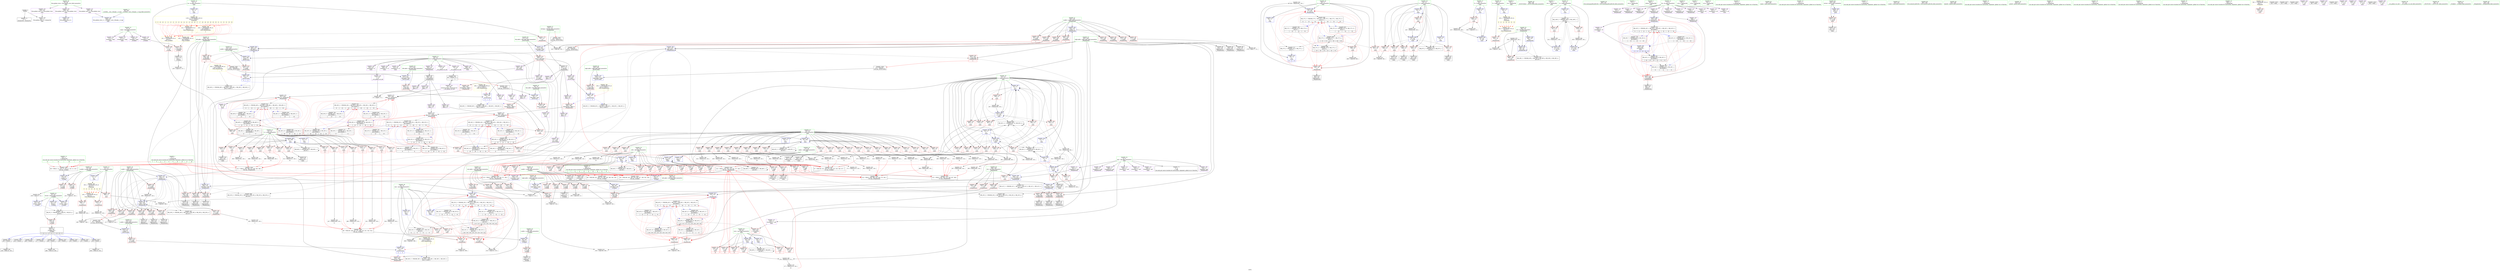 digraph "SVFG" {
	label="SVFG";

	Node0x5561fdcb5850 [shape=record,color=grey,label="{NodeID: 0\nNullPtr}"];
	Node0x5561fdcb5850 -> Node0x5561fdd029d0[style=solid];
	Node0x5561fdcb5850 -> Node0x5561fdd13bb0[style=solid];
	Node0x5561fdd15ca0 [shape=record,color=yellow,style=double,label="{NodeID: 775\n4V_1 = ENCHI(MR_4V_0)\npts\{15 \}\nFun[_Z6updateiiiii]|{|<s1>2}}"];
	Node0x5561fdd15ca0 -> Node0x5561fdd08a80[style=dashed];
	Node0x5561fdd15ca0:s1 -> Node0x5561fdd170f0[style=dashed,color=red];
	Node0x5561fdd29f30 [shape=record,color=grey,label="{NodeID: 609\n224 = cmp(222, 223, )\n}"];
	Node0x5561fdd101a0 [shape=record,color=red,label="{NodeID: 277\n134\<--101\n\<--right.addr\n_Z2okiiiii\n}"];
	Node0x5561fdd101a0 -> Node0x5561fdd297b0[style=solid];
	Node0x5561fdd01110 [shape=record,color=purple,label="{NodeID: 111\n241\<--4\narrayidx21\<--opt\n_Z6updateiiiii\n}"];
	Node0x5561fdd01110 -> Node0x5561fdd14cf0[style=solid];
	Node0x5561fdd61b30 [shape=record,color=black,label="{NodeID: 720\nMR_94V_2 = PHI(MR_94V_3, MR_94V_1, )\npts\{36 \}\n}"];
	Node0x5561fdd61b30 -> Node0x5561fdd0a2e0[style=dashed];
	Node0x5561fdd61b30 -> Node0x5561fdd61b30[style=dashed];
	Node0x5561fdd22ca0 [shape=record,color=grey,label="{NodeID: 554\n292 = Binary(291, 143, )\n}"];
	Node0x5561fdd22ca0 -> Node0x5561fdd14f60[style=solid];
	Node0x5561fdd09fa0 [shape=record,color=blue,label="{NodeID: 388\n24\<--12\nl\<--\nmain\n}"];
	Node0x5561fdd09fa0 -> Node0x5561fdd03db0[style=dashed];
	Node0x5561fdd09fa0 -> Node0x5561fdd03e80[style=dashed];
	Node0x5561fdd09fa0 -> Node0x5561fdd03f50[style=dashed];
	Node0x5561fdd09fa0 -> Node0x5561fdd04020[style=dashed];
	Node0x5561fdd09fa0 -> Node0x5561fdd040f0[style=dashed];
	Node0x5561fdd09fa0 -> Node0x5561fdd041c0[style=dashed];
	Node0x5561fdd09fa0 -> Node0x5561fdd0a620[style=dashed];
	Node0x5561fdd09fa0 -> Node0x5561fdd60730[style=dashed];
	Node0x5561fdd05610 [shape=record,color=red,label="{NodeID: 222\n472\<--33\n\<--y\nmain\n}"];
	Node0x5561fdd05610 -> Node0x5561fdd23120[style=solid];
	Node0x5561fdd01b80 [shape=record,color=green,label="{NodeID: 56\n168\<--169\nret\<--ret_field_insensitive\n_Z6updateiiiii\n}"];
	Node0x5561fdd01b80 -> Node0x5561fdd11ad0[style=solid];
	Node0x5561fdd01b80 -> Node0x5561fdd11ba0[style=solid];
	Node0x5561fdd01b80 -> Node0x5561fdd11c70[style=solid];
	Node0x5561fdd01b80 -> Node0x5561fdd14cf0[style=solid];
	Node0x5561fdd50860 [shape=record,color=black,label="{NodeID: 665\nMR_25V_2 = PHI(MR_25V_1, MR_25V_4, MR_25V_1, MR_25V_1, MR_25V_1, )\npts\{19 \}\n|{<s0>9|<s1>12|<s2>15|<s3>16|<s4>19|<s5>22|<s6>23}}"];
	Node0x5561fdd50860:s0 -> Node0x5561fdd0a070[style=dashed,color=blue];
	Node0x5561fdd50860:s1 -> Node0x5561fdd66130[style=dashed,color=blue];
	Node0x5561fdd50860:s2 -> Node0x5561fdd66130[style=dashed,color=blue];
	Node0x5561fdd50860:s3 -> Node0x5561fdd4a620[style=dashed,color=blue];
	Node0x5561fdd50860:s4 -> Node0x5561fdd42e20[style=dashed,color=blue];
	Node0x5561fdd50860:s5 -> Node0x5561fdd42e20[style=dashed,color=blue];
	Node0x5561fdd50860:s6 -> Node0x5561fdd45b20[style=dashed,color=blue];
	Node0x5561fdd12fb0 [shape=record,color=blue,label="{NodeID: 333\n20\<--12\nT\<--\nGlob }"];
	Node0x5561fdd12fb0 -> Node0x5561fdd08f60[style=dashed];
	Node0x5561fdd12fb0 -> Node0x5561fdd09c60[style=dashed];
	Node0x5561fdd08810 [shape=record,color=red,label="{NodeID: 167\n215\<--11\n\<--n\n_Z6updateiiiii\n}"];
	Node0x5561fdd08810 -> Node0x5561fdd23d20[style=solid];
	Node0x5561fdcf06a0 [shape=record,color=green,label="{NodeID: 1\n12\<--1\n\<--dummyObj\nCan only get source location for instruction, argument, global var or function.|{<s0>2|<s1>9|<s2>9|<s3>9|<s4>9|<s5>9|<s6>10|<s7>13|<s8>17|<s9>20}}"];
	Node0x5561fdcf06a0:s0 -> Node0x5561fddbe260[style=solid,color=red];
	Node0x5561fdcf06a0:s1 -> Node0x5561fddbc860[style=solid,color=red];
	Node0x5561fdcf06a0:s2 -> Node0x5561fddbce80[style=solid,color=red];
	Node0x5561fdcf06a0:s3 -> Node0x5561fddbd140[style=solid,color=red];
	Node0x5561fdcf06a0:s4 -> Node0x5561fddbd400[style=solid,color=red];
	Node0x5561fdcf06a0:s5 -> Node0x5561fddbd6c0[style=solid,color=red];
	Node0x5561fdcf06a0:s6 -> Node0x5561fddbe260[style=solid,color=red];
	Node0x5561fdcf06a0:s7 -> Node0x5561fddbe260[style=solid,color=red];
	Node0x5561fdcf06a0:s8 -> Node0x5561fddbe260[style=solid,color=red];
	Node0x5561fdcf06a0:s9 -> Node0x5561fddbe260[style=solid,color=red];
	Node0x5561fdd15d80 [shape=record,color=yellow,style=double,label="{NodeID: 776\n23V_1 = ENCHI(MR_23V_0)\npts\{17 \}\nFun[_Z6updateiiiii]}"];
	Node0x5561fdd15d80 -> Node0x5561fdd08b50[style=dashed];
	Node0x5561fdd2a0b0 [shape=record,color=grey,label="{NodeID: 610\n220 = cmp(219, 196, )\n}"];
	Node0x5561fdd10270 [shape=record,color=red,label="{NodeID: 278\n124\<--123\n\<--arrayidx3\n_Z2okiiiii\n}"];
	Node0x5561fdd10270 -> Node0x5561fdd02d70[style=solid];
	Node0x5561fdd011e0 [shape=record,color=purple,label="{NodeID: 112\n420\<--4\narrayidx15\<--opt\nmain\n}"];
	Node0x5561fdd62030 [shape=record,color=black,label="{NodeID: 721\nMR_96V_2 = PHI(MR_96V_3, MR_96V_1, )\npts\{38 \}\n}"];
	Node0x5561fdd62030 -> Node0x5561fdd0a3b0[style=dashed];
	Node0x5561fdd62030 -> Node0x5561fdd62030[style=dashed];
	Node0x5561fdd22e20 [shape=record,color=grey,label="{NodeID: 555\n592 = Binary(591, 143, )\n|{<s0>23}}"];
	Node0x5561fdd22e20:s0 -> Node0x5561fddbd400[style=solid,color=red];
	Node0x5561fdd0a070 [shape=record,color=blue,label="{NodeID: 389\n18\<--196\nans\<--\nmain\n}"];
	Node0x5561fdd0a070 -> Node0x5561fdd45b20[style=dashed];
	Node0x5561fdd056e0 [shape=record,color=red,label="{NodeID: 223\n481\<--33\n\<--y\nmain\n}"];
	Node0x5561fdd056e0 -> Node0x5561fdd23420[style=solid];
	Node0x5561fdd01c50 [shape=record,color=green,label="{NodeID: 57\n170\<--171\nref.tmp\<--ref.tmp_field_insensitive\n_Z6updateiiiii\n|{|<s1>3}}"];
	Node0x5561fdd01c50 -> Node0x5561fdd02f10[style=solid];
	Node0x5561fdd01c50:s1 -> Node0x5561fddbc1f0[style=solid,color=red];
	Node0x5561fdd50d30 [shape=record,color=black,label="{NodeID: 666\nMR_27V_2 = PHI(MR_27V_1, MR_27V_1, MR_27V_1, MR_27V_1, MR_27V_3, )\npts\{27 \}\n|{<s0>9|<s1>12|<s2>15|<s3>16|<s4>19|<s5>22|<s6>23}}"];
	Node0x5561fdd50d30:s0 -> Node0x5561fdd46f20[style=dashed,color=blue];
	Node0x5561fdd50d30:s1 -> Node0x5561fdd66b30[style=dashed,color=blue];
	Node0x5561fdd50d30:s2 -> Node0x5561fdd66b30[style=dashed,color=blue];
	Node0x5561fdd50d30:s3 -> Node0x5561fdd4b020[style=dashed,color=blue];
	Node0x5561fdd50d30:s4 -> Node0x5561fdd43820[style=dashed,color=blue];
	Node0x5561fdd50d30:s5 -> Node0x5561fdd43820[style=dashed,color=blue];
	Node0x5561fdd50d30:s6 -> Node0x5561fdd46f20[style=dashed,color=blue];
	Node0x5561fdd130b0 [shape=record,color=blue,label="{NodeID: 334\n22\<--12\ni\<--\nGlob }"];
	Node0x5561fdd130b0 -> Node0x5561fdd60230[style=dashed];
	Node0x5561fdd088e0 [shape=record,color=red,label="{NodeID: 168\n366\<--11\n\<--n\nmain\n}"];
	Node0x5561fdd088e0 -> Node0x5561fdd2b130[style=solid];
	Node0x5561fdcf2f80 [shape=record,color=green,label="{NodeID: 2\n43\<--1\n.str\<--dummyObj\nGlob }"];
	Node0x5561fdd2a230 [shape=record,color=grey,label="{NodeID: 611\n217 = cmp(214, 216, )\n}"];
	Node0x5561fdd10340 [shape=record,color=red,label="{NodeID: 279\n187\<--156\n\<--x.addr\n_Z6updateiiiii\n}"];
	Node0x5561fdd10340 -> Node0x5561fdd2a6b0[style=solid];
	Node0x5561fdd012b0 [shape=record,color=purple,label="{NodeID: 113\n423\<--4\narrayidx17\<--opt\nmain\n}"];
	Node0x5561fdd62530 [shape=record,color=black,label="{NodeID: 722\nMR_98V_2 = PHI(MR_98V_3, MR_98V_1, )\npts\{40 \}\n}"];
	Node0x5561fdd62530 -> Node0x5561fdd0a480[style=dashed];
	Node0x5561fdd62530 -> Node0x5561fdd62530[style=dashed];
	Node0x5561fdd22fa0 [shape=record,color=grey,label="{NodeID: 556\n590 = Binary(589, 143, )\n|{<s0>23}}"];
	Node0x5561fdd22fa0:s0 -> Node0x5561fddbd140[style=solid,color=red];
	Node0x5561fdd0a140 [shape=record,color=blue,label="{NodeID: 390\n31\<--398\nx\<--\nmain\n}"];
	Node0x5561fdd0a140 -> Node0x5561fdd04500[style=dashed];
	Node0x5561fdd0a140 -> Node0x5561fdd045d0[style=dashed];
	Node0x5561fdd0a140 -> Node0x5561fdd046a0[style=dashed];
	Node0x5561fdd0a140 -> Node0x5561fdd04770[style=dashed];
	Node0x5561fdd0a140 -> Node0x5561fdd04840[style=dashed];
	Node0x5561fdd0a140 -> Node0x5561fdd04910[style=dashed];
	Node0x5561fdd0a140 -> Node0x5561fdd049e0[style=dashed];
	Node0x5561fdd0a140 -> Node0x5561fdd04ab0[style=dashed];
	Node0x5561fdd0a140 -> Node0x5561fdd04b80[style=dashed];
	Node0x5561fdd0a140 -> Node0x5561fdd04c50[style=dashed];
	Node0x5561fdd0a140 -> Node0x5561fdd04d20[style=dashed];
	Node0x5561fdd0a140 -> Node0x5561fdd04df0[style=dashed];
	Node0x5561fdd0a140 -> Node0x5561fdd04ec0[style=dashed];
	Node0x5561fdd0a140 -> Node0x5561fdd04f90[style=dashed];
	Node0x5561fdd0a140 -> Node0x5561fdd05060[style=dashed];
	Node0x5561fdd0a140 -> Node0x5561fdd05130[style=dashed];
	Node0x5561fdd0a140 -> Node0x5561fdd0a140[style=dashed];
	Node0x5561fdd0a140 -> Node0x5561fdd61130[style=dashed];
	Node0x5561fdd057b0 [shape=record,color=red,label="{NodeID: 224\n490\<--33\n\<--y\nmain\n}"];
	Node0x5561fdd057b0 -> Node0x5561fdd0d630[style=solid];
	Node0x5561fdd01d20 [shape=record,color=green,label="{NodeID: 58\n289\<--290\n_ZN1PC2Eiiii\<--_ZN1PC2Eiiii_field_insensitive\n}"];
	Node0x5561fdd51230 [shape=record,color=black,label="{NodeID: 667\nMR_29V_3 = PHI(MR_29V_2, MR_29V_4, MR_29V_4, MR_29V_4, MR_29V_4, )\npts\{157 \}\n}"];
	Node0x5561fdd131b0 [shape=record,color=blue,label="{NodeID: 335\n24\<--12\nl\<--\nGlob }"];
	Node0x5561fdd131b0 -> Node0x5561fdd60730[style=dashed];
	Node0x5561fdd089b0 [shape=record,color=red,label="{NodeID: 169\n112\<--14\n\<--m\n_Z2okiiiii\n}"];
	Node0x5561fdd089b0 -> Node0x5561fdd29630[style=solid];
	Node0x5561fdcf54a0 [shape=record,color=green,label="{NodeID: 3\n45\<--1\n.str.1\<--dummyObj\nGlob }"];
	Node0x5561fdd2a3b0 [shape=record,color=grey,label="{NodeID: 612\n392 = cmp(390, 391, )\n}"];
	Node0x5561fdd10410 [shape=record,color=red,label="{NodeID: 280\n192\<--156\n\<--x.addr\n_Z6updateiiiii\n}"];
	Node0x5561fdd10410 -> Node0x5561fdd24020[style=solid];
	Node0x5561fdd01380 [shape=record,color=purple,label="{NodeID: 114\n426\<--4\narrayidx19\<--opt\nmain\n}"];
	Node0x5561fdd62a30 [shape=record,color=black,label="{NodeID: 723\nMR_100V_2 = PHI(MR_100V_4, MR_100V_1, )\npts\{42 \}\n}"];
	Node0x5561fdd62a30 -> Node0x5561fdd0f640[style=dashed];
	Node0x5561fdd62a30 -> Node0x5561fdd0f710[style=dashed];
	Node0x5561fdd62a30 -> Node0x5561fdd0aa30[style=dashed];
	Node0x5561fdd62a30 -> Node0x5561fdd0ab00[style=dashed];
	Node0x5561fdd23120 [shape=record,color=grey,label="{NodeID: 557\n474 = Binary(472, 473, )\n|{<s0>13}}"];
	Node0x5561fdd23120:s0 -> Node0x5561fddbdf20[style=solid,color=red];
	Node0x5561fdd0a210 [shape=record,color=blue,label="{NodeID: 391\n33\<--404\ny\<--\nmain\n}"];
	Node0x5561fdd0a210 -> Node0x5561fdd05200[style=dashed];
	Node0x5561fdd0a210 -> Node0x5561fdd052d0[style=dashed];
	Node0x5561fdd0a210 -> Node0x5561fdd053a0[style=dashed];
	Node0x5561fdd0a210 -> Node0x5561fdd05470[style=dashed];
	Node0x5561fdd0a210 -> Node0x5561fdd05540[style=dashed];
	Node0x5561fdd0a210 -> Node0x5561fdd05610[style=dashed];
	Node0x5561fdd0a210 -> Node0x5561fdd056e0[style=dashed];
	Node0x5561fdd0a210 -> Node0x5561fdd057b0[style=dashed];
	Node0x5561fdd0a210 -> Node0x5561fdd05880[style=dashed];
	Node0x5561fdd0a210 -> Node0x5561fdd05950[style=dashed];
	Node0x5561fdd0a210 -> Node0x5561fdd05a20[style=dashed];
	Node0x5561fdd0a210 -> Node0x5561fdd05af0[style=dashed];
	Node0x5561fdd0a210 -> Node0x5561fdd05bc0[style=dashed];
	Node0x5561fdd0a210 -> Node0x5561fdd05c90[style=dashed];
	Node0x5561fdd0a210 -> Node0x5561fdd0dc80[style=dashed];
	Node0x5561fdd0a210 -> Node0x5561fdd0dd10[style=dashed];
	Node0x5561fdd0a210 -> Node0x5561fdd0dde0[style=dashed];
	Node0x5561fdd0a210 -> Node0x5561fdd0deb0[style=dashed];
	Node0x5561fdd0a210 -> Node0x5561fdd0df80[style=dashed];
	Node0x5561fdd0a210 -> Node0x5561fdd0e050[style=dashed];
	Node0x5561fdd0a210 -> Node0x5561fdd0e120[style=dashed];
	Node0x5561fdd0a210 -> Node0x5561fdd0e1f0[style=dashed];
	Node0x5561fdd0a210 -> Node0x5561fdd0e2c0[style=dashed];
	Node0x5561fdd0a210 -> Node0x5561fdd0e390[style=dashed];
	Node0x5561fdd0a210 -> Node0x5561fdd0a210[style=dashed];
	Node0x5561fdd0a210 -> Node0x5561fdd61630[style=dashed];
	Node0x5561fdd05880 [shape=record,color=red,label="{NodeID: 225\n494\<--33\n\<--y\nmain\n}"];
	Node0x5561fdd05880 -> Node0x5561fdd0d930[style=solid];
	Node0x5561fdd01df0 [shape=record,color=green,label="{NodeID: 59\n300\<--301\nllvm.memcpy.p0i8.p0i8.i64\<--llvm.memcpy.p0i8.p0i8.i64_field_insensitive\n}"];
	Node0x5561fdd51730 [shape=record,color=black,label="{NodeID: 668\nMR_33V_3 = PHI(MR_33V_2, MR_33V_4, MR_33V_4, MR_33V_4, MR_33V_4, )\npts\{161 \}\n}"];
	Node0x5561fdd132b0 [shape=record,color=blue,label="{NodeID: 336\n26\<--12\nr\<--\nGlob }"];
	Node0x5561fdd132b0 -> Node0x5561fdd60c30[style=dashed];
	Node0x5561fdd08a80 [shape=record,color=red,label="{NodeID: 170\n181\<--14\n\<--m\n_Z6updateiiiii\n}"];
	Node0x5561fdd08a80 -> Node0x5561fdd29ab0[style=solid];
	Node0x5561fdcfc7e0 [shape=record,color=green,label="{NodeID: 4\n47\<--1\n.str.2\<--dummyObj\nGlob }"];
	Node0x5561fdd2a530 [shape=record,color=grey,label="{NodeID: 613\n250 = cmp(248, 249, )\n}"];
	Node0x5561fdd104e0 [shape=record,color=red,label="{NodeID: 281\n207\<--156\n\<--x.addr\n_Z6updateiiiii\n}"];
	Node0x5561fdd104e0 -> Node0x5561fdd0d1b0[style=solid];
	Node0x5561fdd01450 [shape=record,color=purple,label="{NodeID: 115\n429\<--4\narrayidx21\<--opt\nmain\n}"];
	Node0x5561fdd01450 -> Node0x5561fdd127d0[style=solid];
	Node0x5561fdd62f30 [shape=record,color=black,label="{NodeID: 724\nMR_43V_2 = PHI(MR_43V_4, MR_43V_1, )\npts\{60000 \}\n|{<s0>9|<s1>9|<s2>9|<s3>9}}"];
	Node0x5561fdd62f30:s0 -> Node0x5561fdd11d40[style=dashed,color=red];
	Node0x5561fdd62f30:s1 -> Node0x5561fdd11e10[style=dashed,color=red];
	Node0x5561fdd62f30:s2 -> Node0x5561fdd14dc0[style=dashed,color=red];
	Node0x5561fdd62f30:s3 -> Node0x5561fdd52b30[style=dashed,color=red];
	Node0x5561fdd232a0 [shape=record,color=grey,label="{NodeID: 558\n588 = Binary(587, 143, )\n|{<s0>23}}"];
	Node0x5561fdd232a0:s0 -> Node0x5561fddbce80[style=solid,color=red];
	Node0x5561fdd0a2e0 [shape=record,color=blue,label="{NodeID: 392\n35\<--410\nleft\<--\nmain\n}"];
	Node0x5561fdd0a2e0 -> Node0x5561fdd0e460[style=dashed];
	Node0x5561fdd0a2e0 -> Node0x5561fdd0e530[style=dashed];
	Node0x5561fdd0a2e0 -> Node0x5561fdd0e600[style=dashed];
	Node0x5561fdd0a2e0 -> Node0x5561fdd0e6d0[style=dashed];
	Node0x5561fdd0a2e0 -> Node0x5561fdd0e7a0[style=dashed];
	Node0x5561fdd0a2e0 -> Node0x5561fdd0e870[style=dashed];
	Node0x5561fdd0a2e0 -> Node0x5561fdd0e940[style=dashed];
	Node0x5561fdd0a2e0 -> Node0x5561fdd0ea10[style=dashed];
	Node0x5561fdd0a2e0 -> Node0x5561fdd0a2e0[style=dashed];
	Node0x5561fdd0a2e0 -> Node0x5561fdd61b30[style=dashed];
	Node0x5561fdd05950 [shape=record,color=red,label="{NodeID: 226\n496\<--33\n\<--y\nmain\n}"];
	Node0x5561fdd05950 -> Node0x5561fdd0d330[style=solid];
	Node0x5561fdd01ef0 [shape=record,color=green,label="{NodeID: 60\n311\<--312\nthis.addr\<--this.addr_field_insensitive\n_ZN1PC2Eiiii\n}"];
	Node0x5561fdd01ef0 -> Node0x5561fdd11fb0[style=solid];
	Node0x5561fdd01ef0 -> Node0x5561fdd15370[style=solid];
	Node0x5561fdd51c30 [shape=record,color=black,label="{NodeID: 669\nMR_35V_3 = PHI(MR_35V_2, MR_35V_4, MR_35V_4, MR_35V_4, MR_35V_4, )\npts\{163 \}\n}"];
	Node0x5561fdd133b0 [shape=record,color=blue,label="{NodeID: 337\n31\<--12\nx\<--\nGlob }"];
	Node0x5561fdd133b0 -> Node0x5561fdd61130[style=dashed];
	Node0x5561fdd08b50 [shape=record,color=red,label="{NodeID: 171\n203\<--16\n\<--f\n_Z6updateiiiii\n}"];
	Node0x5561fdd08b50 -> Node0x5561fdd2a9b0[style=solid];
	Node0x5561fdcc3870 [shape=record,color=green,label="{NodeID: 5\n49\<--1\nstderr\<--dummyObj\nGlob }"];
	Node0x5561fdd2a6b0 [shape=record,color=grey,label="{NodeID: 614\n190 = cmp(187, 189, )\n}"];
	Node0x5561fdd105b0 [shape=record,color=red,label="{NodeID: 282\n214\<--156\n\<--x.addr\n_Z6updateiiiii\n}"];
	Node0x5561fdd105b0 -> Node0x5561fdd2a230[style=solid];
	Node0x5561fdd05e10 [shape=record,color=purple,label="{NodeID: 116\n257\<--7\narrayidx27\<--bt\n_Z6updateiiiii\n}"];
	Node0x5561fdd63430 [shape=record,color=black,label="{NodeID: 725\nMR_45V_2 = PHI(MR_45V_4, MR_45V_1, )\npts\{80000 \}\n|{<s0>9|<s1>9|<s2>9}}"];
	Node0x5561fdd63430:s0 -> Node0x5561fdd11ee0[style=dashed,color=red];
	Node0x5561fdd63430:s1 -> Node0x5561fdd14e90[style=dashed,color=red];
	Node0x5561fdd63430:s2 -> Node0x5561fdd53030[style=dashed,color=red];
	Node0x5561fdd23420 [shape=record,color=grey,label="{NodeID: 559\n483 = Binary(481, 482, )\n|{<s0>14}}"];
	Node0x5561fdd23420:s0 -> Node0x5561fddbdf20[style=solid,color=red];
	Node0x5561fdd0a3b0 [shape=record,color=blue,label="{NodeID: 393\n37\<--416\nright\<--\nmain\n}"];
	Node0x5561fdd0a3b0 -> Node0x5561fdd0eae0[style=dashed];
	Node0x5561fdd0a3b0 -> Node0x5561fdd0ebb0[style=dashed];
	Node0x5561fdd0a3b0 -> Node0x5561fdd0ec80[style=dashed];
	Node0x5561fdd0a3b0 -> Node0x5561fdd0ed50[style=dashed];
	Node0x5561fdd0a3b0 -> Node0x5561fdd0ee20[style=dashed];
	Node0x5561fdd0a3b0 -> Node0x5561fdd0eef0[style=dashed];
	Node0x5561fdd0a3b0 -> Node0x5561fdd0efc0[style=dashed];
	Node0x5561fdd0a3b0 -> Node0x5561fdd0f090[style=dashed];
	Node0x5561fdd0a3b0 -> Node0x5561fdd0a3b0[style=dashed];
	Node0x5561fdd0a3b0 -> Node0x5561fdd62030[style=dashed];
	Node0x5561fdd05a20 [shape=record,color=red,label="{NodeID: 227\n513\<--33\n\<--y\nmain\n}"];
	Node0x5561fdd05a20 -> Node0x5561fdd28430[style=solid];
	Node0x5561fdd01fc0 [shape=record,color=green,label="{NodeID: 61\n313\<--314\nx.addr\<--x.addr_field_insensitive\n_ZN1PC2Eiiii\n}"];
	Node0x5561fdd01fc0 -> Node0x5561fdd12080[style=solid];
	Node0x5561fdd01fc0 -> Node0x5561fdd15440[style=solid];
	Node0x5561fdd52130 [shape=record,color=black,label="{NodeID: 670\nMR_39V_2 = PHI(MR_39V_1, MR_39V_4, MR_39V_4, MR_39V_5, MR_39V_4, )\npts\{167 \}\n}"];
	Node0x5561fdd134b0 [shape=record,color=blue,label="{NodeID: 338\n33\<--12\ny\<--\nGlob }"];
	Node0x5561fdd134b0 -> Node0x5561fdd61630[style=dashed];
	Node0x5561fdd08c20 [shape=record,color=red,label="{NodeID: 172\n219\<--18\n\<--ans\n_Z6updateiiiii\n}"];
	Node0x5561fdd08c20 -> Node0x5561fdd2a0b0[style=solid];
	Node0x5561fdcc7090 [shape=record,color=green,label="{NodeID: 6\n50\<--1\n.str.3\<--dummyObj\nGlob }"];
	Node0x5561fdd2a830 [shape=record,color=grey,label="{NodeID: 615\n245 = cmp(244, 196, )\n}"];
	Node0x5561fdd10680 [shape=record,color=red,label="{NodeID: 283\n230\<--156\n\<--x.addr\n_Z6updateiiiii\n}"];
	Node0x5561fdd10680 -> Node0x5561fdd02fe0[style=solid];
	Node0x5561fdd05ee0 [shape=record,color=purple,label="{NodeID: 117\n260\<--7\narrayidx29\<--bt\n_Z6updateiiiii\n}"];
	Node0x5561fdd63930 [shape=record,color=black,label="{NodeID: 726\nMR_48V_2 = PHI(MR_48V_4, MR_48V_1, )\npts\{300000 \}\n|{<s0>9|<s1>9}}"];
	Node0x5561fdd63930:s0 -> Node0x5561fdd15030[style=dashed,color=red];
	Node0x5561fdd63930:s1 -> Node0x5561fdd53530[style=dashed,color=red];
	Node0x5561fdd235a0 [shape=record,color=grey,label="{NodeID: 560\n586 = Binary(585, 143, )\n|{<s0>23}}"];
	Node0x5561fdd235a0:s0 -> Node0x5561fddbc860[style=solid,color=red];
	Node0x5561fdd0a480 [shape=record,color=blue,label="{NodeID: 394\n39\<--430\ncost\<--\nmain\n}"];
	Node0x5561fdd0a480 -> Node0x5561fdd0f160[style=dashed];
	Node0x5561fdd0a480 -> Node0x5561fdd0f230[style=dashed];
	Node0x5561fdd0a480 -> Node0x5561fdd0f300[style=dashed];
	Node0x5561fdd0a480 -> Node0x5561fdd0f3d0[style=dashed];
	Node0x5561fdd0a480 -> Node0x5561fdd0f4a0[style=dashed];
	Node0x5561fdd0a480 -> Node0x5561fdd0f570[style=dashed];
	Node0x5561fdd0a480 -> Node0x5561fdd0a480[style=dashed];
	Node0x5561fdd0a480 -> Node0x5561fdd62530[style=dashed];
	Node0x5561fdd05af0 [shape=record,color=red,label="{NodeID: 228\n515\<--33\n\<--y\nmain\n}"];
	Node0x5561fdd05af0 -> Node0x5561fdd285b0[style=solid];
	Node0x5561fdd02090 [shape=record,color=green,label="{NodeID: 62\n315\<--316\ny.addr\<--y.addr_field_insensitive\n_ZN1PC2Eiiii\n}"];
	Node0x5561fdd02090 -> Node0x5561fdd12150[style=solid];
	Node0x5561fdd02090 -> Node0x5561fdd15510[style=solid];
	Node0x5561fdd52630 [shape=record,color=black,label="{NodeID: 671\nMR_41V_2 = PHI(MR_41V_1, MR_41V_1, MR_41V_3, MR_41V_1, MR_41V_3, )\npts\{169 \}\n}"];
	Node0x5561fdd135b0 [shape=record,color=blue,label="{NodeID: 339\n35\<--12\nleft\<--\nGlob }"];
	Node0x5561fdd135b0 -> Node0x5561fdd61b30[style=dashed];
	Node0x5561fdd08cf0 [shape=record,color=red,label="{NodeID: 173\n222\<--18\n\<--ans\n_Z6updateiiiii\n}"];
	Node0x5561fdd08cf0 -> Node0x5561fdd29f30[style=solid];
	Node0x5561fdcd7860 [shape=record,color=green,label="{NodeID: 7\n52\<--1\n.str.4\<--dummyObj\nGlob }"];
	Node0x5561fdd2a9b0 [shape=record,color=grey,label="{NodeID: 616\n204 = cmp(201, 203, )\n}"];
	Node0x5561fdd10750 [shape=record,color=red,label="{NodeID: 284\n255\<--156\n\<--x.addr\n_Z6updateiiiii\n}"];
	Node0x5561fdd10750 -> Node0x5561fdd03320[style=solid];
	Node0x5561fdd05fb0 [shape=record,color=purple,label="{NodeID: 118\n263\<--7\narrayidx31\<--bt\n_Z6updateiiiii\n}"];
	Node0x5561fdd63e30 [shape=record,color=black,label="{NodeID: 727\nMR_50V_2 = PHI(MR_50V_4, MR_50V_1, )\npts\{300001 \}\n|{<s0>9|<s1>9}}"];
	Node0x5561fdd63e30:s0 -> Node0x5561fdd15100[style=dashed,color=red];
	Node0x5561fdd63e30:s1 -> Node0x5561fdd53a30[style=dashed,color=red];
	Node0x5561fdd23720 [shape=record,color=grey,label="{NodeID: 561\n480 = Binary(479, 143, )\n|{<s0>14}}"];
	Node0x5561fdd23720:s0 -> Node0x5561fddbda90[style=solid,color=red];
	Node0x5561fdd0a550 [shape=record,color=blue,label="{NodeID: 395\n443\<--445\narrayidx29\<--\nmain\n|{|<s1>12|<s2>12|<s3>12|<s4>16|<s5>16|<s6>16}}"];
	Node0x5561fdd0a550 -> Node0x5561fdd4ba20[style=dashed];
	Node0x5561fdd0a550:s1 -> Node0x5561fdd11ee0[style=dashed,color=red];
	Node0x5561fdd0a550:s2 -> Node0x5561fdd14e90[style=dashed,color=red];
	Node0x5561fdd0a550:s3 -> Node0x5561fdd53030[style=dashed,color=red];
	Node0x5561fdd0a550:s4 -> Node0x5561fdd11ee0[style=dashed,color=red];
	Node0x5561fdd0a550:s5 -> Node0x5561fdd14e90[style=dashed,color=red];
	Node0x5561fdd0a550:s6 -> Node0x5561fdd53030[style=dashed,color=red];
	Node0x5561fdd05bc0 [shape=record,color=red,label="{NodeID: 229\n517\<--33\n\<--y\nmain\n}"];
	Node0x5561fdd05bc0 -> Node0x5561fdd28730[style=solid];
	Node0x5561fdd02160 [shape=record,color=green,label="{NodeID: 63\n317\<--318\nleft.addr\<--left.addr_field_insensitive\n_ZN1PC2Eiiii\n}"];
	Node0x5561fdd02160 -> Node0x5561fdd12220[style=solid];
	Node0x5561fdd02160 -> Node0x5561fdd155e0[style=solid];
	Node0x5561fdd52b30 [shape=record,color=black,label="{NodeID: 672\nMR_43V_2 = PHI(MR_43V_1, MR_43V_1, MR_43V_1, MR_43V_1, MR_43V_3, )\npts\{60000 \}\n|{<s0>9|<s1>12|<s2>15|<s3>16|<s4>19|<s5>22|<s6>23}}"];
	Node0x5561fdd52b30:s0 -> Node0x5561fdd48820[style=dashed,color=blue];
	Node0x5561fdd52b30:s1 -> Node0x5561fdd67030[style=dashed,color=blue];
	Node0x5561fdd52b30:s2 -> Node0x5561fdd67030[style=dashed,color=blue];
	Node0x5561fdd52b30:s3 -> Node0x5561fdd4b520[style=dashed,color=blue];
	Node0x5561fdd52b30:s4 -> Node0x5561fdd43d20[style=dashed,color=blue];
	Node0x5561fdd52b30:s5 -> Node0x5561fdd43d20[style=dashed,color=blue];
	Node0x5561fdd52b30:s6 -> Node0x5561fdd48820[style=dashed,color=blue];
	Node0x5561fdd136b0 [shape=record,color=blue,label="{NodeID: 340\n37\<--12\nright\<--\nGlob }"];
	Node0x5561fdd136b0 -> Node0x5561fdd62030[style=dashed];
	Node0x5561fdd08dc0 [shape=record,color=red,label="{NodeID: 174\n608\<--18\n\<--ans\nmain\n}"];
	Node0x5561fdd08dc0 -> Node0x5561fdd29db0[style=solid];
	Node0x5561fdcd6bb0 [shape=record,color=green,label="{NodeID: 8\n54\<--1\n.str.5\<--dummyObj\nGlob }"];
	Node0x5561fdd2ab30 [shape=record,color=grey,label="{NodeID: 617\n142 = cmp(141, 143, )\n}"];
	Node0x5561fdd2ab30 -> Node0x5561fdd14330[style=solid];
	Node0x5561fdd10820 [shape=record,color=red,label="{NodeID: 285\n270\<--156\n\<--x.addr\n_Z6updateiiiii\n}"];
	Node0x5561fdd10820 -> Node0x5561fdd03730[style=solid];
	Node0x5561fdd06080 [shape=record,color=purple,label="{NodeID: 119\n266\<--7\narrayidx33\<--bt\n_Z6updateiiiii\n}"];
	Node0x5561fdd06080 -> Node0x5561fdd11ee0[style=solid];
	Node0x5561fdd64330 [shape=record,color=black,label="{NodeID: 728\nMR_52V_2 = PHI(MR_52V_4, MR_52V_1, )\npts\{300002 \}\n|{<s0>9|<s1>9}}"];
	Node0x5561fdd64330:s0 -> Node0x5561fdd151d0[style=dashed,color=red];
	Node0x5561fdd64330:s1 -> Node0x5561fdd53f30[style=dashed,color=red];
	Node0x5561fdd238a0 [shape=record,color=grey,label="{NodeID: 562\n464 = Binary(463, 143, )\n|{<s0>12}}"];
	Node0x5561fdd238a0:s0 -> Node0x5561fddbce80[style=solid,color=red];
	Node0x5561fdd0a620 [shape=record,color=blue,label="{NodeID: 396\n24\<--447\nl\<--inc30\nmain\n}"];
	Node0x5561fdd0a620 -> Node0x5561fdd03db0[style=dashed];
	Node0x5561fdd0a620 -> Node0x5561fdd03e80[style=dashed];
	Node0x5561fdd0a620 -> Node0x5561fdd03f50[style=dashed];
	Node0x5561fdd0a620 -> Node0x5561fdd04020[style=dashed];
	Node0x5561fdd0a620 -> Node0x5561fdd040f0[style=dashed];
	Node0x5561fdd0a620 -> Node0x5561fdd041c0[style=dashed];
	Node0x5561fdd0a620 -> Node0x5561fdd0a620[style=dashed];
	Node0x5561fdd0a620 -> Node0x5561fdd60730[style=dashed];
	Node0x5561fdd05c90 [shape=record,color=red,label="{NodeID: 230\n524\<--33\n\<--y\nmain\n}"];
	Node0x5561fdd05c90 -> Node0x5561fdd28bb0[style=solid];
	Node0x5561fdd02230 [shape=record,color=green,label="{NodeID: 64\n319\<--320\nright.addr\<--right.addr_field_insensitive\n_ZN1PC2Eiiii\n}"];
	Node0x5561fdd02230 -> Node0x5561fdd122f0[style=solid];
	Node0x5561fdd02230 -> Node0x5561fdd156b0[style=solid];
	Node0x5561fdd53030 [shape=record,color=black,label="{NodeID: 673\nMR_45V_2 = PHI(MR_45V_1, MR_45V_1, MR_45V_1, MR_45V_1, MR_45V_3, )\npts\{80000 \}\n|{<s0>9|<s1>9|<s2>12|<s3>15|<s4>16|<s5>19|<s6>22|<s7>23|<s8>23}}"];
	Node0x5561fdd53030:s0 -> Node0x5561fdd0a550[style=dashed,color=blue];
	Node0x5561fdd53030:s1 -> Node0x5561fdd63430[style=dashed,color=blue];
	Node0x5561fdd53030:s2 -> Node0x5561fdd67a30[style=dashed,color=blue];
	Node0x5561fdd53030:s3 -> Node0x5561fdd67a30[style=dashed,color=blue];
	Node0x5561fdd53030:s4 -> Node0x5561fdd4ba20[style=dashed,color=blue];
	Node0x5561fdd53030:s5 -> Node0x5561fdd44220[style=dashed,color=blue];
	Node0x5561fdd53030:s6 -> Node0x5561fdd44220[style=dashed,color=blue];
	Node0x5561fdd53030:s7 -> Node0x5561fdd0a550[style=dashed,color=blue];
	Node0x5561fdd53030:s8 -> Node0x5561fdd63430[style=dashed,color=blue];
	Node0x5561fdd137b0 [shape=record,color=blue,label="{NodeID: 341\n39\<--12\ncost\<--\nGlob }"];
	Node0x5561fdd137b0 -> Node0x5561fdd62530[style=dashed];
	Node0x5561fdd08e90 [shape=record,color=red,label="{NodeID: 175\n622\<--18\n\<--ans\nmain\n}"];
	Node0x5561fdcd7920 [shape=record,color=green,label="{NodeID: 9\n57\<--1\n\<--dummyObj\nCan only get source location for instruction, argument, global var or function.}"];
	Node0x5561fdd2acb0 [shape=record,color=grey,label="{NodeID: 618\n138 = cmp(137, 12, )\n}"];
	Node0x5561fdd2acb0 -> Node0x5561fdd14260[style=solid];
	Node0x5561fdd108f0 [shape=record,color=red,label="{NodeID: 286\n284\<--156\n\<--x.addr\n_Z6updateiiiii\n|{<s0>3}}"];
	Node0x5561fdd108f0:s0 -> Node0x5561fddbc360[style=solid,color=red];
	Node0x5561fdd06150 [shape=record,color=purple,label="{NodeID: 120\n272\<--7\narrayidx36\<--bt\n_Z6updateiiiii\n}"];
	Node0x5561fdd64830 [shape=record,color=black,label="{NodeID: 729\nMR_54V_2 = PHI(MR_54V_4, MR_54V_1, )\npts\{300003 \}\n|{<s0>9|<s1>9}}"];
	Node0x5561fdd64830:s0 -> Node0x5561fdd152a0[style=dashed,color=red];
	Node0x5561fdd64830:s1 -> Node0x5561fdd54430[style=dashed,color=red];
	Node0x5561fdd23a20 [shape=record,color=grey,label="{NodeID: 563\n612 = Binary(611, 143, )\n}"];
	Node0x5561fdd23a20 -> Node0x5561fdd0aa30[style=solid];
	Node0x5561fdd0a6f0 [shape=record,color=blue,label="{NodeID: 397\n22\<--12\ni\<--\nmain\n}"];
	Node0x5561fdd0a6f0 -> Node0x5561fdd092a0[style=dashed];
	Node0x5561fdd0a6f0 -> Node0x5561fdd09370[style=dashed];
	Node0x5561fdd0a6f0 -> Node0x5561fdd09440[style=dashed];
	Node0x5561fdd0a6f0 -> Node0x5561fdd09510[style=dashed];
	Node0x5561fdd0a6f0 -> Node0x5561fdd095e0[style=dashed];
	Node0x5561fdd0a6f0 -> Node0x5561fdd096b0[style=dashed];
	Node0x5561fdd0a6f0 -> Node0x5561fdd0a7c0[style=dashed];
	Node0x5561fdd0a6f0 -> Node0x5561fdd4ab20[style=dashed];
	Node0x5561fdd0dc80 [shape=record,color=red,label="{NodeID: 231\n532\<--33\n\<--y\nmain\n}"];
	Node0x5561fdd0dc80 -> Node0x5561fdd0bcb0[style=solid];
	Node0x5561fdd02300 [shape=record,color=green,label="{NodeID: 65\n345\<--346\nmain\<--main_field_insensitive\n}"];
	Node0x5561fdd53530 [shape=record,color=black,label="{NodeID: 674\nMR_48V_2 = PHI(MR_48V_1, MR_48V_1, MR_48V_1, MR_48V_1, MR_48V_3, )\npts\{300000 \}\n|{<s0>9|<s1>12|<s2>15|<s3>16|<s4>19|<s5>22|<s6>23}}"];
	Node0x5561fdd53530:s0 -> Node0x5561fdd49220[style=dashed,color=blue];
	Node0x5561fdd53530:s1 -> Node0x5561fdd67530[style=dashed,color=blue];
	Node0x5561fdd53530:s2 -> Node0x5561fdd67530[style=dashed,color=blue];
	Node0x5561fdd53530:s3 -> Node0x5561fdd4bf20[style=dashed,color=blue];
	Node0x5561fdd53530:s4 -> Node0x5561fdd44720[style=dashed,color=blue];
	Node0x5561fdd53530:s5 -> Node0x5561fdd44720[style=dashed,color=blue];
	Node0x5561fdd53530:s6 -> Node0x5561fdd49220[style=dashed,color=blue];
	Node0x5561fdd138b0 [shape=record,color=blue,label="{NodeID: 342\n41\<--12\nI\<--\nGlob }"];
	Node0x5561fdd138b0 -> Node0x5561fdd62a30[style=dashed];
	Node0x5561fdd08f60 [shape=record,color=red,label="{NodeID: 176\n356\<--20\n\<--T\nmain\n}"];
	Node0x5561fdd08f60 -> Node0x5561fdd28d30[style=solid];
	Node0x5561fdd08f60 -> Node0x5561fdd2ae30[style=solid];
	Node0x5561fdcc3720 [shape=record,color=green,label="{NodeID: 10\n116\<--1\n\<--dummyObj\nCan only get source location for instruction, argument, global var or function.}"];
	Node0x5561fdd2ae30 [shape=record,color=grey,label="{NodeID: 619\n359 = cmp(356, 12, )\n}"];
	Node0x5561fdd109c0 [shape=record,color=red,label="{NodeID: 287\n177\<--158\n\<--y.addr\n_Z6updateiiiii\n}"];
	Node0x5561fdd109c0 -> Node0x5561fdd29c30[style=solid];
	Node0x5561fdd06220 [shape=record,color=purple,label="{NodeID: 121\n275\<--7\narrayidx38\<--bt\n_Z6updateiiiii\n}"];
	Node0x5561fdd23ba0 [shape=record,color=grey,label="{NodeID: 564\n620 = Binary(619, 143, )\n}"];
	Node0x5561fdd23ba0 -> Node0x5561fdd0ab00[style=solid];
	Node0x5561fdd0a7c0 [shape=record,color=blue,label="{NodeID: 398\n22\<--507\ni\<--inc52\nmain\n}"];
	Node0x5561fdd0a7c0 -> Node0x5561fdd092a0[style=dashed];
	Node0x5561fdd0a7c0 -> Node0x5561fdd09370[style=dashed];
	Node0x5561fdd0a7c0 -> Node0x5561fdd09440[style=dashed];
	Node0x5561fdd0a7c0 -> Node0x5561fdd09510[style=dashed];
	Node0x5561fdd0a7c0 -> Node0x5561fdd095e0[style=dashed];
	Node0x5561fdd0a7c0 -> Node0x5561fdd096b0[style=dashed];
	Node0x5561fdd0a7c0 -> Node0x5561fdd0a7c0[style=dashed];
	Node0x5561fdd0a7c0 -> Node0x5561fdd4ab20[style=dashed];
	Node0x5561fdd0dd10 [shape=record,color=red,label="{NodeID: 232\n537\<--33\n\<--y\nmain\n}"];
	Node0x5561fdd0dd10 -> Node0x5561fdd0c5b0[style=solid];
	Node0x5561fdd02400 [shape=record,color=green,label="{NodeID: 66\n348\<--349\nretval\<--retval_field_insensitive\nmain\n}"];
	Node0x5561fdd02400 -> Node0x5561fdd123c0[style=solid];
	Node0x5561fdd02400 -> Node0x5561fdd15ac0[style=solid];
	Node0x5561fdd53a30 [shape=record,color=black,label="{NodeID: 675\nMR_50V_2 = PHI(MR_50V_1, MR_50V_1, MR_50V_1, MR_50V_1, MR_50V_3, )\npts\{300001 \}\n|{<s0>9|<s1>12|<s2>15|<s3>16|<s4>19|<s5>22|<s6>23}}"];
	Node0x5561fdd53a30:s0 -> Node0x5561fdd49720[style=dashed,color=blue];
	Node0x5561fdd53a30:s1 -> Node0x5561fdd67f30[style=dashed,color=blue];
	Node0x5561fdd53a30:s2 -> Node0x5561fdd67f30[style=dashed,color=blue];
	Node0x5561fdd53a30:s3 -> Node0x5561fdd4c420[style=dashed,color=blue];
	Node0x5561fdd53a30:s4 -> Node0x5561fdd44c20[style=dashed,color=blue];
	Node0x5561fdd53a30:s5 -> Node0x5561fdd44c20[style=dashed,color=blue];
	Node0x5561fdd53a30:s6 -> Node0x5561fdd49720[style=dashed,color=blue];
	Node0x5561fdd139b0 [shape=record,color=blue,label="{NodeID: 343\n648\<--57\nllvm.global_ctors_0\<--\nGlob }"];
	Node0x5561fdd09030 [shape=record,color=red,label="{NodeID: 177\n365\<--22\n\<--i\nmain\n}"];
	Node0x5561fdd09030 -> Node0x5561fdd2b130[style=solid];
	Node0x5561fdcd7680 [shape=record,color=green,label="{NodeID: 11\n127\<--1\n\<--dummyObj\nCan only get source location for instruction, argument, global var or function.}"];
	Node0x5561fdd2afb0 [shape=record,color=grey,label="{NodeID: 620\n599 = cmp(598, 600, )\n}"];
	Node0x5561fdd10a90 [shape=record,color=red,label="{NodeID: 288\n180\<--158\n\<--y.addr\n_Z6updateiiiii\n}"];
	Node0x5561fdd10a90 -> Node0x5561fdd29ab0[style=solid];
	Node0x5561fdd062f0 [shape=record,color=purple,label="{NodeID: 122\n278\<--7\narrayidx40\<--bt\n_Z6updateiiiii\n}"];
	Node0x5561fdd23d20 [shape=record,color=grey,label="{NodeID: 565\n216 = Binary(215, 143, )\n}"];
	Node0x5561fdd23d20 -> Node0x5561fdd2a230[style=solid];
	Node0x5561fdd0a890 [shape=record,color=blue,label="{NodeID: 399\n22\<--12\ni\<--\nmain\n}"];
	Node0x5561fdd0a890 -> Node0x5561fdd09780[style=dashed];
	Node0x5561fdd0a890 -> Node0x5561fdd09850[style=dashed];
	Node0x5561fdd0a890 -> Node0x5561fdd09920[style=dashed];
	Node0x5561fdd0a890 -> Node0x5561fdd099f0[style=dashed];
	Node0x5561fdd0a890 -> Node0x5561fdd09ac0[style=dashed];
	Node0x5561fdd0a890 -> Node0x5561fdd09b90[style=dashed];
	Node0x5561fdd0a890 -> Node0x5561fdd0a6f0[style=dashed];
	Node0x5561fdd0a890 -> Node0x5561fdd0a960[style=dashed];
	Node0x5561fdd0a890 -> Node0x5561fdd4ab20[style=dashed];
	Node0x5561fdd0a890 -> Node0x5561fdd60230[style=dashed];
	Node0x5561fdd0dde0 [shape=record,color=red,label="{NodeID: 233\n546\<--33\n\<--y\nmain\n}"];
	Node0x5561fdd0dde0 -> Node0x5561fdd288b0[style=solid];
	Node0x5561fdd024d0 [shape=record,color=green,label="{NodeID: 67\n353\<--354\nscanf\<--scanf_field_insensitive\n}"];
	Node0x5561fdd53f30 [shape=record,color=black,label="{NodeID: 676\nMR_52V_2 = PHI(MR_52V_1, MR_52V_1, MR_52V_1, MR_52V_1, MR_52V_3, )\npts\{300002 \}\n|{<s0>9|<s1>12|<s2>15|<s3>16|<s4>19|<s5>22|<s6>23}}"];
	Node0x5561fdd53f30:s0 -> Node0x5561fdd49c20[style=dashed,color=blue];
	Node0x5561fdd53f30:s1 -> Node0x5561fdd68430[style=dashed,color=blue];
	Node0x5561fdd53f30:s2 -> Node0x5561fdd68430[style=dashed,color=blue];
	Node0x5561fdd53f30:s3 -> Node0x5561fdd4c920[style=dashed,color=blue];
	Node0x5561fdd53f30:s4 -> Node0x5561fdd45120[style=dashed,color=blue];
	Node0x5561fdd53f30:s5 -> Node0x5561fdd45120[style=dashed,color=blue];
	Node0x5561fdd53f30:s6 -> Node0x5561fdd49c20[style=dashed,color=blue];
	Node0x5561fdd13ab0 [shape=record,color=blue,label="{NodeID: 344\n649\<--58\nllvm.global_ctors_1\<--_GLOBAL__sub_I_Zhuojie_1_0.cpp\nGlob }"];
	Node0x5561fdd09100 [shape=record,color=red,label="{NodeID: 178\n369\<--22\n\<--i\nmain\n}"];
	Node0x5561fdd09100 -> Node0x5561fdd03c10[style=solid];
	Node0x5561fdcd7750 [shape=record,color=green,label="{NodeID: 12\n143\<--1\n\<--dummyObj\nCan only get source location for instruction, argument, global var or function.|{<s0>11|<s1>14|<s2>18|<s3>21}}"];
	Node0x5561fdcd7750:s0 -> Node0x5561fddbe260[style=solid,color=red];
	Node0x5561fdcd7750:s1 -> Node0x5561fddbe260[style=solid,color=red];
	Node0x5561fdcd7750:s2 -> Node0x5561fddbe260[style=solid,color=red];
	Node0x5561fdcd7750:s3 -> Node0x5561fddbe260[style=solid,color=red];
	Node0x5561fdd2b130 [shape=record,color=grey,label="{NodeID: 621\n367 = cmp(365, 366, )\n}"];
	Node0x5561fdd10b60 [shape=record,color=red,label="{NodeID: 289\n194\<--158\n\<--y.addr\n_Z6updateiiiii\n|{<s0>2}}"];
	Node0x5561fdd10b60:s0 -> Node0x5561fddbdf20[style=solid,color=red];
	Node0x5561fdd063c0 [shape=record,color=purple,label="{NodeID: 123\n281\<--7\narrayidx42\<--bt\n_Z6updateiiiii\n}"];
	Node0x5561fdd063c0 -> Node0x5561fdd14e90[style=solid];
	Node0x5561fdd23ea0 [shape=record,color=grey,label="{NodeID: 566\n189 = Binary(188, 143, )\n}"];
	Node0x5561fdd23ea0 -> Node0x5561fdd2a6b0[style=solid];
	Node0x5561fdd0a960 [shape=record,color=blue,label="{NodeID: 400\n22\<--581\ni\<--inc85\nmain\n}"];
	Node0x5561fdd0a960 -> Node0x5561fdd09780[style=dashed];
	Node0x5561fdd0a960 -> Node0x5561fdd09850[style=dashed];
	Node0x5561fdd0a960 -> Node0x5561fdd09920[style=dashed];
	Node0x5561fdd0a960 -> Node0x5561fdd099f0[style=dashed];
	Node0x5561fdd0a960 -> Node0x5561fdd09ac0[style=dashed];
	Node0x5561fdd0a960 -> Node0x5561fdd09b90[style=dashed];
	Node0x5561fdd0a960 -> Node0x5561fdd0a6f0[style=dashed];
	Node0x5561fdd0a960 -> Node0x5561fdd0a960[style=dashed];
	Node0x5561fdd0a960 -> Node0x5561fdd4ab20[style=dashed];
	Node0x5561fdd0a960 -> Node0x5561fdd60230[style=dashed];
	Node0x5561fdd0deb0 [shape=record,color=red,label="{NodeID: 234\n555\<--33\n\<--y\nmain\n}"];
	Node0x5561fdd0deb0 -> Node0x5561fdd0ca30[style=solid];
	Node0x5561fdd025d0 [shape=record,color=green,label="{NodeID: 68\n383\<--384\nllvm.memset.p0i8.i64\<--llvm.memset.p0i8.i64_field_insensitive\n}"];
	Node0x5561fdd54430 [shape=record,color=black,label="{NodeID: 677\nMR_54V_2 = PHI(MR_54V_1, MR_54V_1, MR_54V_1, MR_54V_1, MR_54V_3, )\npts\{300003 \}\n|{<s0>9|<s1>12|<s2>15|<s3>16|<s4>19|<s5>22|<s6>23}}"];
	Node0x5561fdd54430:s0 -> Node0x5561fdd4a120[style=dashed,color=blue];
	Node0x5561fdd54430:s1 -> Node0x5561fdd68930[style=dashed,color=blue];
	Node0x5561fdd54430:s2 -> Node0x5561fdd68930[style=dashed,color=blue];
	Node0x5561fdd54430:s3 -> Node0x5561fdd4ce20[style=dashed,color=blue];
	Node0x5561fdd54430:s4 -> Node0x5561fdd45620[style=dashed,color=blue];
	Node0x5561fdd54430:s5 -> Node0x5561fdd45620[style=dashed,color=blue];
	Node0x5561fdd54430:s6 -> Node0x5561fdd4a120[style=dashed,color=blue];
	Node0x5561fdd13bb0 [shape=record,color=blue, style = dotted,label="{NodeID: 345\n650\<--3\nllvm.global_ctors_2\<--dummyVal\nGlob }"];
	Node0x5561fdd091d0 [shape=record,color=red,label="{NodeID: 179\n376\<--22\n\<--i\nmain\n}"];
	Node0x5561fdd091d0 -> Node0x5561fdd0be30[style=solid];
	Node0x5561fdcc5c30 [shape=record,color=green,label="{NodeID: 13\n196\<--1\n\<--dummyObj\nCan only get source location for instruction, argument, global var or function.|{<s0>2|<s1>2|<s2>11|<s3>11|<s4>14|<s5>14|<s6>18|<s7>18|<s8>21|<s9>21}}"];
	Node0x5561fdcc5c30:s0 -> Node0x5561fddbe5a0[style=solid,color=red];
	Node0x5561fdcc5c30:s1 -> Node0x5561fddbe8e0[style=solid,color=red];
	Node0x5561fdcc5c30:s2 -> Node0x5561fddbe5a0[style=solid,color=red];
	Node0x5561fdcc5c30:s3 -> Node0x5561fddbe8e0[style=solid,color=red];
	Node0x5561fdcc5c30:s4 -> Node0x5561fddbe5a0[style=solid,color=red];
	Node0x5561fdcc5c30:s5 -> Node0x5561fddbe8e0[style=solid,color=red];
	Node0x5561fdcc5c30:s6 -> Node0x5561fddbe5a0[style=solid,color=red];
	Node0x5561fdcc5c30:s7 -> Node0x5561fddbe8e0[style=solid,color=red];
	Node0x5561fdcc5c30:s8 -> Node0x5561fddbe5a0[style=solid,color=red];
	Node0x5561fdcc5c30:s9 -> Node0x5561fddbe8e0[style=solid,color=red];
	Node0x5561fdd16800 [shape=record,color=yellow,style=double,label="{NodeID: 788\n18V_1 = ENCHI(MR_18V_0)\npts\{100000 \}\nFun[_Z6updateiiiii]|{<s0>2}}"];
	Node0x5561fdd16800:s0 -> Node0x5561fdd17740[style=dashed,color=red];
	Node0x5561fdd10c30 [shape=record,color=red,label="{NodeID: 290\n210\<--158\n\<--y.addr\n_Z6updateiiiii\n}"];
	Node0x5561fdd10c30 -> Node0x5561fdd14a80[style=solid];
	Node0x5561fdd10c30 -> Node0x5561fdd14b50[style=solid];
	Node0x5561fdd06490 [shape=record,color=purple,label="{NodeID: 124\n434\<--7\narrayidx23\<--bt\nmain\n}"];
	Node0x5561fdd24020 [shape=record,color=grey,label="{NodeID: 567\n193 = Binary(192, 143, )\n|{<s0>2}}"];
	Node0x5561fdd24020:s0 -> Node0x5561fddbda90[style=solid,color=red];
	Node0x5561fdd0aa30 [shape=record,color=blue,label="{NodeID: 401\n41\<--612\nI\<--inc100\nmain\n}"];
	Node0x5561fdd0aa30 -> Node0x5561fdd62a30[style=dashed];
	Node0x5561fdd0df80 [shape=record,color=red,label="{NodeID: 235\n564\<--33\n\<--y\nmain\n}"];
	Node0x5561fdd0df80 -> Node0x5561fdd0c430[style=solid];
	Node0x5561fdd026d0 [shape=record,color=green,label="{NodeID: 69\n605\<--606\nfprintf\<--fprintf_field_insensitive\n}"];
	Node0x5561fdd54930 [shape=record,color=black,label="{NodeID: 678\nMR_56V_2 = PHI(MR_56V_1, MR_56V_1, MR_56V_1, MR_56V_1, MR_56V_3, )\npts\{1710000 \}\n}"];
	Node0x5561fdd13cb0 [shape=record,color=blue,label="{NodeID: 346\n78\<--77\nthis.addr\<--this\n_ZN1PC2Ev\n}"];
	Node0x5561fdd13cb0 -> Node0x5561fdd0f8b0[style=dashed];
	Node0x5561fdd092a0 [shape=record,color=red,label="{NodeID: 180\n473\<--22\n\<--i\nmain\n}"];
	Node0x5561fdd092a0 -> Node0x5561fdd23120[style=solid];
	Node0x5561fdcc5d00 [shape=record,color=green,label="{NodeID: 14\n283\<--1\n\<--dummyObj\nCan only get source location for instruction, argument, global var or function.}"];
	Node0x5561fdd42e20 [shape=record,color=black,label="{NodeID: 623\nMR_25V_13 = PHI(MR_25V_14, MR_25V_12, )\npts\{19 \}\n|{|<s1>22|<s2>22|<s3>22|<s4>22}}"];
	Node0x5561fdd42e20 -> Node0x5561fdd45b20[style=dashed];
	Node0x5561fdd42e20:s1 -> Node0x5561fdd08c20[style=dashed,color=red];
	Node0x5561fdd42e20:s2 -> Node0x5561fdd08cf0[style=dashed,color=red];
	Node0x5561fdd42e20:s3 -> Node0x5561fdd14c20[style=dashed,color=red];
	Node0x5561fdd42e20:s4 -> Node0x5561fdd50860[style=dashed,color=red];
	Node0x5561fdd10d00 [shape=record,color=red,label="{NodeID: 291\n233\<--158\n\<--y.addr\n_Z6updateiiiii\n}"];
	Node0x5561fdd10d00 -> Node0x5561fdd030b0[style=solid];
	Node0x5561fdd06560 [shape=record,color=purple,label="{NodeID: 125\n437\<--7\narrayidx25\<--bt\nmain\n}"];
	Node0x5561fdd66130 [shape=record,color=black,label="{NodeID: 734\nMR_25V_7 = PHI(MR_25V_8, MR_25V_6, )\npts\{19 \}\n|{|<s1>15|<s2>15|<s3>15|<s4>15}}"];
	Node0x5561fdd66130 -> Node0x5561fdd4a620[style=dashed];
	Node0x5561fdd66130:s1 -> Node0x5561fdd08c20[style=dashed,color=red];
	Node0x5561fdd66130:s2 -> Node0x5561fdd08cf0[style=dashed,color=red];
	Node0x5561fdd66130:s3 -> Node0x5561fdd14c20[style=dashed,color=red];
	Node0x5561fdd66130:s4 -> Node0x5561fdd50860[style=dashed,color=red];
	Node0x5561fdd241a0 [shape=record,color=grey,label="{NodeID: 568\n573 = Binary(572, 143, )\n|{<s0>22}}"];
	Node0x5561fdd241a0:s0 -> Node0x5561fddbd400[style=solid,color=red];
	Node0x5561fdd0ab00 [shape=record,color=blue,label="{NodeID: 402\n41\<--620\nI\<--inc103\nmain\n}"];
	Node0x5561fdd0ab00 -> Node0x5561fdd62a30[style=dashed];
	Node0x5561fdd0e050 [shape=record,color=red,label="{NodeID: 236\n568\<--33\n\<--y\nmain\n}"];
	Node0x5561fdd0e050 -> Node0x5561fdd0bfb0[style=solid];
	Node0x5561fdd027d0 [shape=record,color=green,label="{NodeID: 70\n616\<--617\nprintf\<--printf_field_insensitive\n}"];
	Node0x5561fdd54e30 [shape=record,color=black,label="{NodeID: 679\nMR_58V_2 = PHI(MR_58V_1, MR_58V_1, MR_58V_1, MR_58V_1, MR_58V_3, )\npts\{1710001 \}\n}"];
	Node0x5561fdd13d80 [shape=record,color=blue,label="{NodeID: 347\n93\<--86\nx.addr\<--x\n_Z2okiiiii\n}"];
	Node0x5561fdd13d80 -> Node0x5561fdd0fa50[style=dashed];
	Node0x5561fdd09370 [shape=record,color=red,label="{NodeID: 181\n482\<--22\n\<--i\nmain\n}"];
	Node0x5561fdd09370 -> Node0x5561fdd23420[style=solid];
	Node0x5561fdcd7a20 [shape=record,color=green,label="{NodeID: 15\n299\<--1\n\<--dummyObj\nCan only get source location for instruction, argument, global var or function.}"];
	Node0x5561fdd10dd0 [shape=record,color=red,label="{NodeID: 292\n258\<--158\n\<--y.addr\n_Z6updateiiiii\n}"];
	Node0x5561fdd10dd0 -> Node0x5561fdd033f0[style=solid];
	Node0x5561fdd06630 [shape=record,color=purple,label="{NodeID: 126\n440\<--7\narrayidx27\<--bt\nmain\n}"];
	Node0x5561fdd0bcb0 [shape=record,color=grey,label="{NodeID: 569\n533 = Binary(532, 143, )\n|{<s0>18}}"];
	Node0x5561fdd0bcb0:s0 -> Node0x5561fddbdf20[style=solid,color=red];
	Node0x5561fdd0e120 [shape=record,color=red,label="{NodeID: 237\n572\<--33\n\<--y\nmain\n}"];
	Node0x5561fdd0e120 -> Node0x5561fdd241a0[style=solid];
	Node0x5561fdd028d0 [shape=record,color=green,label="{NodeID: 71\n58\<--644\n_GLOBAL__sub_I_Zhuojie_1_0.cpp\<--_GLOBAL__sub_I_Zhuojie_1_0.cpp_field_insensitive\n}"];
	Node0x5561fdd028d0 -> Node0x5561fdd13ab0[style=solid];
	Node0x5561fdd55330 [shape=record,color=black,label="{NodeID: 680\nMR_60V_2 = PHI(MR_60V_1, MR_60V_1, MR_60V_1, MR_60V_1, MR_60V_3, )\npts\{1710002 \}\n}"];
	Node0x5561fdd13e50 [shape=record,color=blue,label="{NodeID: 348\n95\<--87\ny.addr\<--y\n_Z2okiiiii\n}"];
	Node0x5561fdd13e50 -> Node0x5561fdd0fb20[style=dashed];
	Node0x5561fdd13e50 -> Node0x5561fdd0fbf0[style=dashed];
	Node0x5561fdd13e50 -> Node0x5561fdd0fcc0[style=dashed];
	Node0x5561fdd13e50 -> Node0x5561fdd0fd90[style=dashed];
	Node0x5561fdd13e50 -> Node0x5561fdd0fe60[style=dashed];
	Node0x5561fdd09440 [shape=record,color=red,label="{NodeID: 182\n491\<--22\n\<--i\nmain\n}"];
	Node0x5561fdd09440 -> Node0x5561fdd0d630[style=solid];
	Node0x5561fdcd7af0 [shape=record,color=green,label="{NodeID: 16\n381\<--1\n\<--dummyObj\nCan only get source location for instruction, argument, global var or function.}"];
	Node0x5561fdd43820 [shape=record,color=black,label="{NodeID: 625\nMR_27V_13 = PHI(MR_27V_14, MR_27V_12, )\npts\{27 \}\n|{|<s1>22|<s2>22|<s3>22}}"];
	Node0x5561fdd43820 -> Node0x5561fdd46f20[style=dashed];
	Node0x5561fdd43820:s1 -> Node0x5561fdd04290[style=dashed,color=red];
	Node0x5561fdd43820:s2 -> Node0x5561fdd14f60[style=dashed,color=red];
	Node0x5561fdd43820:s3 -> Node0x5561fdd50d30[style=dashed,color=red];
	Node0x5561fdd10ea0 [shape=record,color=red,label="{NodeID: 293\n273\<--158\n\<--y.addr\n_Z6updateiiiii\n}"];
	Node0x5561fdd10ea0 -> Node0x5561fdd03800[style=solid];
	Node0x5561fdd06700 [shape=record,color=purple,label="{NodeID: 127\n443\<--7\narrayidx29\<--bt\nmain\n}"];
	Node0x5561fdd06700 -> Node0x5561fdd0a550[style=solid];
	Node0x5561fdd66b30 [shape=record,color=black,label="{NodeID: 736\nMR_27V_7 = PHI(MR_27V_8, MR_27V_6, )\npts\{27 \}\n|{|<s1>15|<s2>15|<s3>15}}"];
	Node0x5561fdd66b30 -> Node0x5561fdd4b020[style=dashed];
	Node0x5561fdd66b30:s1 -> Node0x5561fdd04290[style=dashed,color=red];
	Node0x5561fdd66b30:s2 -> Node0x5561fdd14f60[style=dashed,color=red];
	Node0x5561fdd66b30:s3 -> Node0x5561fdd50d30[style=dashed,color=red];
	Node0x5561fdd0be30 [shape=record,color=grey,label="{NodeID: 570\n377 = Binary(376, 143, )\n}"];
	Node0x5561fdd0be30 -> Node0x5561fdd09e00[style=solid];
	Node0x5561fdd0e1f0 [shape=record,color=red,label="{NodeID: 238\n587\<--33\n\<--y\nmain\n}"];
	Node0x5561fdd0e1f0 -> Node0x5561fdd232a0[style=solid];
	Node0x5561fdd029d0 [shape=record,color=black,label="{NodeID: 72\n2\<--3\ndummyVal\<--dummyVal\n}"];
	Node0x5561fdd55830 [shape=record,color=black,label="{NodeID: 681\nMR_62V_2 = PHI(MR_62V_1, MR_62V_1, MR_62V_1, MR_62V_1, MR_62V_3, )\npts\{1710003 \}\n}"];
	Node0x5561fdd13f20 [shape=record,color=blue,label="{NodeID: 349\n97\<--88\np.addr\<--p\n_Z2okiiiii\n}"];
	Node0x5561fdd13f20 -> Node0x5561fdd0ff30[style=dashed];
	Node0x5561fdd13f20 -> Node0x5561fdd10000[style=dashed];
	Node0x5561fdd09510 [shape=record,color=red,label="{NodeID: 183\n497\<--22\n\<--i\nmain\n}"];
	Node0x5561fdd09510 -> Node0x5561fdd0d330[style=solid];
	Node0x5561fdcd7bc0 [shape=record,color=green,label="{NodeID: 17\n382\<--1\n\<--dummyObj\nCan only get source location for instruction, argument, global var or function.}"];
	Node0x5561fdd43d20 [shape=record,color=black,label="{NodeID: 626\nMR_43V_12 = PHI(MR_43V_13, MR_43V_11, )\npts\{60000 \}\n|{|<s1>22|<s2>22|<s3>22|<s4>22}}"];
	Node0x5561fdd43d20 -> Node0x5561fdd48820[style=dashed];
	Node0x5561fdd43d20:s1 -> Node0x5561fdd11d40[style=dashed,color=red];
	Node0x5561fdd43d20:s2 -> Node0x5561fdd11e10[style=dashed,color=red];
	Node0x5561fdd43d20:s3 -> Node0x5561fdd14dc0[style=dashed,color=red];
	Node0x5561fdd43d20:s4 -> Node0x5561fdd52b30[style=dashed,color=red];
	Node0x5561fdd10f70 [shape=record,color=red,label="{NodeID: 294\n285\<--158\n\<--y.addr\n_Z6updateiiiii\n|{<s0>3}}"];
	Node0x5561fdd10f70:s0 -> Node0x5561fddbc4a0[style=solid,color=red];
	Node0x5561fdd067d0 [shape=record,color=purple,label="{NodeID: 128\n120\<--9\narrayidx\<--map\n_Z2okiiiii\n}"];
	Node0x5561fdd67030 [shape=record,color=black,label="{NodeID: 737\nMR_43V_6 = PHI(MR_43V_7, MR_43V_5, )\npts\{60000 \}\n|{|<s1>15|<s2>15|<s3>15|<s4>15}}"];
	Node0x5561fdd67030 -> Node0x5561fdd4b520[style=dashed];
	Node0x5561fdd67030:s1 -> Node0x5561fdd11d40[style=dashed,color=red];
	Node0x5561fdd67030:s2 -> Node0x5561fdd11e10[style=dashed,color=red];
	Node0x5561fdd67030:s3 -> Node0x5561fdd14dc0[style=dashed,color=red];
	Node0x5561fdd67030:s4 -> Node0x5561fdd52b30[style=dashed,color=red];
	Node0x5561fdd0bfb0 [shape=record,color=grey,label="{NodeID: 571\n570 = Binary(568, 569, )\n}"];
	Node0x5561fdd0bfb0 -> Node0x5561fdd0c130[style=solid];
	Node0x5561fdd0e2c0 [shape=record,color=red,label="{NodeID: 239\n589\<--33\n\<--y\nmain\n}"];
	Node0x5561fdd0e2c0 -> Node0x5561fdd22fa0[style=solid];
	Node0x5561fdd02ad0 [shape=record,color=black,label="{NodeID: 73\n5\<--4\n\<--opt\nCan only get source location for instruction, argument, global var or function.}"];
	Node0x5561fdd13ff0 [shape=record,color=blue,label="{NodeID: 350\n99\<--89\nleft.addr\<--left\n_Z2okiiiii\n}"];
	Node0x5561fdd13ff0 -> Node0x5561fdd100d0[style=dashed];
	Node0x5561fdd095e0 [shape=record,color=red,label="{NodeID: 184\n501\<--22\n\<--i\nmain\n}"];
	Node0x5561fdd095e0 -> Node0x5561fdd0ceb0[style=solid];
	Node0x5561fdcd7c90 [shape=record,color=green,label="{NodeID: 18\n445\<--1\n\<--dummyObj\nCan only get source location for instruction, argument, global var or function.}"];
	Node0x5561fdd16c60 [shape=record,color=yellow,style=double,label="{NodeID: 793\n56V_1 = ENCHI(MR_56V_0)\npts\{1710000 \}\nFun[_Z6updateiiiii]|{|<s1>3}}"];
	Node0x5561fdd16c60 -> Node0x5561fdd54930[style=dashed];
	Node0x5561fdd16c60:s1 -> Node0x5561fdd15780[style=dashed,color=red];
	Node0x5561fdd44220 [shape=record,color=black,label="{NodeID: 627\nMR_45V_13 = PHI(MR_45V_14, MR_45V_12, )\npts\{80000 \}\n|{|<s2>22|<s3>22|<s4>22}}"];
	Node0x5561fdd44220 -> Node0x5561fdd0a550[style=dashed];
	Node0x5561fdd44220 -> Node0x5561fdd63430[style=dashed];
	Node0x5561fdd44220:s2 -> Node0x5561fdd11ee0[style=dashed,color=red];
	Node0x5561fdd44220:s3 -> Node0x5561fdd14e90[style=dashed,color=red];
	Node0x5561fdd44220:s4 -> Node0x5561fdd53030[style=dashed,color=red];
	Node0x5561fdd11040 [shape=record,color=red,label="{NodeID: 295\n236\<--160\n\<--left.addr\n_Z6updateiiiii\n}"];
	Node0x5561fdd11040 -> Node0x5561fdd03180[style=solid];
	Node0x5561fdd068a0 [shape=record,color=purple,label="{NodeID: 129\n123\<--9\narrayidx3\<--map\n_Z2okiiiii\n}"];
	Node0x5561fdd068a0 -> Node0x5561fdd10270[style=solid];
	Node0x5561fdd67530 [shape=record,color=black,label="{NodeID: 738\nMR_48V_6 = PHI(MR_48V_7, MR_48V_5, )\npts\{300000 \}\n|{|<s1>15|<s2>15}}"];
	Node0x5561fdd67530 -> Node0x5561fdd4bf20[style=dashed];
	Node0x5561fdd67530:s1 -> Node0x5561fdd15030[style=dashed,color=red];
	Node0x5561fdd67530:s2 -> Node0x5561fdd53530[style=dashed,color=red];
	Node0x5561fdd0c130 [shape=record,color=grey,label="{NodeID: 572\n571 = Binary(570, 143, )\n|{<s0>22}}"];
	Node0x5561fdd0c130:s0 -> Node0x5561fddbd140[style=solid,color=red];
	Node0x5561fdd0e390 [shape=record,color=red,label="{NodeID: 240\n591\<--33\n\<--y\nmain\n}"];
	Node0x5561fdd0e390 -> Node0x5561fdd22e20[style=solid];
	Node0x5561fdd02bd0 [shape=record,color=black,label="{NodeID: 74\n119\<--118\nidxprom\<--\n_Z2okiiiii\n}"];
	Node0x5561fdd140c0 [shape=record,color=blue,label="{NodeID: 351\n101\<--90\nright.addr\<--right\n_Z2okiiiii\n}"];
	Node0x5561fdd140c0 -> Node0x5561fdd101a0[style=dashed];
	Node0x5561fdd096b0 [shape=record,color=red,label="{NodeID: 185\n506\<--22\n\<--i\nmain\n}"];
	Node0x5561fdd096b0 -> Node0x5561fdd28eb0[style=solid];
	Node0x5561fdcd81e0 [shape=record,color=green,label="{NodeID: 19\n600\<--1\n\<--dummyObj\nCan only get source location for instruction, argument, global var or function.}"];
	Node0x5561fdd16d40 [shape=record,color=yellow,style=double,label="{NodeID: 794\n58V_1 = ENCHI(MR_58V_0)\npts\{1710001 \}\nFun[_Z6updateiiiii]|{|<s1>3}}"];
	Node0x5561fdd16d40 -> Node0x5561fdd54e30[style=dashed];
	Node0x5561fdd16d40:s1 -> Node0x5561fdd15850[style=dashed,color=red];
	Node0x5561fdd44720 [shape=record,color=black,label="{NodeID: 628\nMR_48V_12 = PHI(MR_48V_13, MR_48V_11, )\npts\{300000 \}\n|{|<s1>22|<s2>22}}"];
	Node0x5561fdd44720 -> Node0x5561fdd49220[style=dashed];
	Node0x5561fdd44720:s1 -> Node0x5561fdd15030[style=dashed,color=red];
	Node0x5561fdd44720:s2 -> Node0x5561fdd53530[style=dashed,color=red];
	Node0x5561fdd11110 [shape=record,color=red,label="{NodeID: 296\n261\<--160\n\<--left.addr\n_Z6updateiiiii\n}"];
	Node0x5561fdd11110 -> Node0x5561fdd034c0[style=solid];
	Node0x5561fdd06970 [shape=record,color=purple,label="{NodeID: 130\n371\<--9\narrayidx\<--map\nmain\n}"];
	Node0x5561fdd67a30 [shape=record,color=black,label="{NodeID: 739\nMR_45V_7 = PHI(MR_45V_8, MR_45V_6, )\npts\{80000 \}\n|{|<s1>15|<s2>15|<s3>15}}"];
	Node0x5561fdd67a30 -> Node0x5561fdd4ba20[style=dashed];
	Node0x5561fdd67a30:s1 -> Node0x5561fdd11ee0[style=dashed,color=red];
	Node0x5561fdd67a30:s2 -> Node0x5561fdd14e90[style=dashed,color=red];
	Node0x5561fdd67a30:s3 -> Node0x5561fdd53030[style=dashed,color=red];
	Node0x5561fdd0c2b0 [shape=record,color=grey,label="{NodeID: 573\n567 = Binary(566, 143, )\n|{<s0>22}}"];
	Node0x5561fdd0c2b0:s0 -> Node0x5561fddbce80[style=solid,color=red];
	Node0x5561fdd0e460 [shape=record,color=red,label="{NodeID: 241\n424\<--35\n\<--left\nmain\n}"];
	Node0x5561fdd0e460 -> Node0x5561fdd008f0[style=solid];
	Node0x5561fdd02ca0 [shape=record,color=black,label="{NodeID: 75\n122\<--121\nidxprom2\<--\n_Z2okiiiii\n}"];
	Node0x5561fdd14190 [shape=record,color=blue,label="{NodeID: 352\n91\<--116\nretval\<--\n_Z2okiiiii\n}"];
	Node0x5561fdd14190 -> Node0x5561fdd5ee30[style=dashed];
	Node0x5561fdd09780 [shape=record,color=red,label="{NodeID: 186\n547\<--22\n\<--i\nmain\n}"];
	Node0x5561fdd09780 -> Node0x5561fdd288b0[style=solid];
	Node0x5561fdcd82b0 [shape=record,color=green,label="{NodeID: 20\n4\<--6\nopt\<--opt_field_insensitive\nGlob }"];
	Node0x5561fdcd82b0 -> Node0x5561fdd02ad0[style=solid];
	Node0x5561fdcd82b0 -> Node0x5561fdd00ea0[style=solid];
	Node0x5561fdcd82b0 -> Node0x5561fdd00f70[style=solid];
	Node0x5561fdcd82b0 -> Node0x5561fdd01040[style=solid];
	Node0x5561fdcd82b0 -> Node0x5561fdd01110[style=solid];
	Node0x5561fdcd82b0 -> Node0x5561fdd011e0[style=solid];
	Node0x5561fdcd82b0 -> Node0x5561fdd012b0[style=solid];
	Node0x5561fdcd82b0 -> Node0x5561fdd01380[style=solid];
	Node0x5561fdcd82b0 -> Node0x5561fdd01450[style=solid];
	Node0x5561fdd16e20 [shape=record,color=yellow,style=double,label="{NodeID: 795\n60V_1 = ENCHI(MR_60V_0)\npts\{1710002 \}\nFun[_Z6updateiiiii]|{|<s1>3}}"];
	Node0x5561fdd16e20 -> Node0x5561fdd55330[style=dashed];
	Node0x5561fdd16e20:s1 -> Node0x5561fdd15920[style=dashed,color=red];
	Node0x5561fdd44c20 [shape=record,color=black,label="{NodeID: 629\nMR_50V_12 = PHI(MR_50V_13, MR_50V_11, )\npts\{300001 \}\n|{|<s1>22|<s2>22}}"];
	Node0x5561fdd44c20 -> Node0x5561fdd49720[style=dashed];
	Node0x5561fdd44c20:s1 -> Node0x5561fdd15100[style=dashed,color=red];
	Node0x5561fdd44c20:s2 -> Node0x5561fdd53a30[style=dashed,color=red];
	Node0x5561fdd111e0 [shape=record,color=red,label="{NodeID: 297\n276\<--160\n\<--left.addr\n_Z6updateiiiii\n}"];
	Node0x5561fdd111e0 -> Node0x5561fdd038d0[style=solid];
	Node0x5561fdd06a40 [shape=record,color=purple,label="{NodeID: 131\n372\<--9\narraydecay\<--map\nmain\n}"];
	Node0x5561fdd67f30 [shape=record,color=black,label="{NodeID: 740\nMR_50V_6 = PHI(MR_50V_7, MR_50V_5, )\npts\{300001 \}\n|{|<s1>15|<s2>15}}"];
	Node0x5561fdd67f30 -> Node0x5561fdd4c420[style=dashed];
	Node0x5561fdd67f30:s1 -> Node0x5561fdd15100[style=dashed,color=red];
	Node0x5561fdd67f30:s2 -> Node0x5561fdd53a30[style=dashed,color=red];
	Node0x5561fdd0c430 [shape=record,color=grey,label="{NodeID: 574\n566 = Binary(564, 565, )\n}"];
	Node0x5561fdd0c430 -> Node0x5561fdd0c2b0[style=solid];
	Node0x5561fdd0e530 [shape=record,color=red,label="{NodeID: 242\n438\<--35\n\<--left\nmain\n}"];
	Node0x5561fdd0e530 -> Node0x5561fdd00c30[style=solid];
	Node0x5561fdd02d70 [shape=record,color=black,label="{NodeID: 76\n125\<--124\nconv\<--\n_Z2okiiiii\n}"];
	Node0x5561fdd02d70 -> Node0x5561fdd294b0[style=solid];
	Node0x5561fdd14260 [shape=record,color=blue,label="{NodeID: 353\n91\<--138\nretval\<--cmp9\n_Z2okiiiii\n}"];
	Node0x5561fdd14260 -> Node0x5561fdd5ee30[style=dashed];
	Node0x5561fdd09850 [shape=record,color=red,label="{NodeID: 187\n556\<--22\n\<--i\nmain\n}"];
	Node0x5561fdd09850 -> Node0x5561fdd0ca30[style=solid];
	Node0x5561fdcd8380 [shape=record,color=green,label="{NodeID: 21\n7\<--8\nbt\<--bt_field_insensitive\nGlob }"];
	Node0x5561fdcd8380 -> Node0x5561fdd05e10[style=solid];
	Node0x5561fdcd8380 -> Node0x5561fdd05ee0[style=solid];
	Node0x5561fdcd8380 -> Node0x5561fdd05fb0[style=solid];
	Node0x5561fdcd8380 -> Node0x5561fdd06080[style=solid];
	Node0x5561fdcd8380 -> Node0x5561fdd06150[style=solid];
	Node0x5561fdcd8380 -> Node0x5561fdd06220[style=solid];
	Node0x5561fdcd8380 -> Node0x5561fdd062f0[style=solid];
	Node0x5561fdcd8380 -> Node0x5561fdd063c0[style=solid];
	Node0x5561fdcd8380 -> Node0x5561fdd06490[style=solid];
	Node0x5561fdcd8380 -> Node0x5561fdd06560[style=solid];
	Node0x5561fdcd8380 -> Node0x5561fdd06630[style=solid];
	Node0x5561fdcd8380 -> Node0x5561fdd06700[style=solid];
	Node0x5561fdd16f00 [shape=record,color=yellow,style=double,label="{NodeID: 796\n62V_1 = ENCHI(MR_62V_0)\npts\{1710003 \}\nFun[_Z6updateiiiii]|{|<s1>3}}"];
	Node0x5561fdd16f00 -> Node0x5561fdd55830[style=dashed];
	Node0x5561fdd16f00:s1 -> Node0x5561fdd159f0[style=dashed,color=red];
	Node0x5561fdd45120 [shape=record,color=black,label="{NodeID: 630\nMR_52V_12 = PHI(MR_52V_13, MR_52V_11, )\npts\{300002 \}\n|{|<s1>22|<s2>22}}"];
	Node0x5561fdd45120 -> Node0x5561fdd49c20[style=dashed];
	Node0x5561fdd45120:s1 -> Node0x5561fdd151d0[style=dashed,color=red];
	Node0x5561fdd45120:s2 -> Node0x5561fdd53f30[style=dashed,color=red];
	Node0x5561fdd112b0 [shape=record,color=red,label="{NodeID: 298\n286\<--160\n\<--left.addr\n_Z6updateiiiii\n|{<s0>3}}"];
	Node0x5561fdd112b0:s0 -> Node0x5561fddbc5e0[style=solid,color=red];
	Node0x5561fdd06b10 [shape=record,color=purple,label="{NodeID: 132\n64\<--28\n\<--Q\n__cxx_global_var_init\n}"];
	Node0x5561fdd06b10 -> Node0x5561fdd21440[style=solid];
	Node0x5561fdd68430 [shape=record,color=black,label="{NodeID: 741\nMR_52V_6 = PHI(MR_52V_7, MR_52V_5, )\npts\{300002 \}\n|{|<s1>15|<s2>15}}"];
	Node0x5561fdd68430 -> Node0x5561fdd4c920[style=dashed];
	Node0x5561fdd68430:s1 -> Node0x5561fdd151d0[style=dashed,color=red];
	Node0x5561fdd68430:s2 -> Node0x5561fdd53f30[style=dashed,color=red];
	Node0x5561fdd0c5b0 [shape=record,color=grey,label="{NodeID: 575\n538 = Binary(537, 143, )\n|{<s0>19}}"];
	Node0x5561fdd0c5b0:s0 -> Node0x5561fddbce80[style=solid,color=red];
	Node0x5561fdd0e600 [shape=record,color=red,label="{NodeID: 243\n452\<--35\n\<--left\nmain\n|{<s0>10}}"];
	Node0x5561fdd0e600:s0 -> Node0x5561fddbe5a0[style=solid,color=red];
	Node0x5561fdd02e40 [shape=record,color=black,label="{NodeID: 77\n85\<--146\n_Z2okiiiii_ret\<--\n_Z2okiiiii\n|{<s0>2|<s1>10|<s2>11|<s3>13|<s4>14|<s5>17|<s6>18|<s7>20|<s8>21}}"];
	Node0x5561fdd02e40:s0 -> Node0x5561fddbb440[style=solid,color=blue];
	Node0x5561fdd02e40:s1 -> Node0x5561fddbb9a0[style=solid,color=blue];
	Node0x5561fdd02e40:s2 -> Node0x5561fddbb330[style=solid,color=blue];
	Node0x5561fdd02e40:s3 -> Node0x5561fddbb260[style=solid,color=blue];
	Node0x5561fdd02e40:s4 -> Node0x5561fddb5ab0[style=solid,color=blue];
	Node0x5561fdd02e40:s5 -> Node0x5561fddbb6b0[style=solid,color=blue];
	Node0x5561fdd02e40:s6 -> Node0x5561fddbb7c0[style=solid,color=blue];
	Node0x5561fdd02e40:s7 -> Node0x5561fddbbdb0[style=solid,color=blue];
	Node0x5561fdd02e40:s8 -> Node0x5561fddbbf50[style=solid,color=blue];
	Node0x5561fdd14330 [shape=record,color=blue,label="{NodeID: 354\n91\<--142\nretval\<--cmp11\n_Z2okiiiii\n}"];
	Node0x5561fdd14330 -> Node0x5561fdd5ee30[style=dashed];
	Node0x5561fdd09920 [shape=record,color=red,label="{NodeID: 188\n565\<--22\n\<--i\nmain\n}"];
	Node0x5561fdd09920 -> Node0x5561fdd0c430[style=solid];
	Node0x5561fdcd8450 [shape=record,color=green,label="{NodeID: 22\n9\<--10\nmap\<--map_field_insensitive\nGlob }"];
	Node0x5561fdcd8450 -> Node0x5561fdd067d0[style=solid];
	Node0x5561fdcd8450 -> Node0x5561fdd068a0[style=solid];
	Node0x5561fdcd8450 -> Node0x5561fdd06970[style=solid];
	Node0x5561fdcd8450 -> Node0x5561fdd06a40[style=solid];
	Node0x5561fdd45620 [shape=record,color=black,label="{NodeID: 631\nMR_54V_12 = PHI(MR_54V_13, MR_54V_11, )\npts\{300003 \}\n|{|<s1>22|<s2>22}}"];
	Node0x5561fdd45620 -> Node0x5561fdd4a120[style=dashed];
	Node0x5561fdd45620:s1 -> Node0x5561fdd152a0[style=dashed,color=red];
	Node0x5561fdd45620:s2 -> Node0x5561fdd54430[style=dashed,color=red];
	Node0x5561fdd11380 [shape=record,color=red,label="{NodeID: 299\n239\<--162\n\<--right.addr\n_Z6updateiiiii\n}"];
	Node0x5561fdd11380 -> Node0x5561fdd03250[style=solid];
	Node0x5561fdd06be0 [shape=record,color=purple,label="{NodeID: 133\n71\<--28\n\<--Q\n__cxx_global_var_init\n}"];
	Node0x5561fdd68930 [shape=record,color=black,label="{NodeID: 742\nMR_54V_6 = PHI(MR_54V_7, MR_54V_5, )\npts\{300003 \}\n|{|<s1>15|<s2>15}}"];
	Node0x5561fdd68930 -> Node0x5561fdd4ce20[style=dashed];
	Node0x5561fdd68930:s1 -> Node0x5561fdd152a0[style=dashed,color=red];
	Node0x5561fdd68930:s2 -> Node0x5561fdd54430[style=dashed,color=red];
	Node0x5561fdd0c730 [shape=record,color=grey,label="{NodeID: 576\n577 = Binary(576, 143, )\n|{<s0>22}}"];
	Node0x5561fdd0c730:s0 -> Node0x5561fddbd6c0[style=solid,color=red];
	Node0x5561fdd0e6d0 [shape=record,color=red,label="{NodeID: 244\n465\<--35\n\<--left\nmain\n|{<s0>12}}"];
	Node0x5561fdd0e6d0:s0 -> Node0x5561fddbd140[style=solid,color=red];
	Node0x5561fdd02f10 [shape=record,color=black,label="{NodeID: 78\n297\<--170\n\<--ref.tmp\n_Z6updateiiiii\n}"];
	Node0x5561fdd02f10 -> Node0x5561fdd080c0[style=solid];
	Node0x5561fdd02f10 -> Node0x5561fdd08190[style=solid];
	Node0x5561fdd02f10 -> Node0x5561fdd08260[style=solid];
	Node0x5561fdd02f10 -> Node0x5561fdd08330[style=solid];
	Node0x5561fdd14400 [shape=record,color=blue,label="{NodeID: 355\n156\<--151\nx.addr\<--x\n_Z6updateiiiii\n}"];
	Node0x5561fdd14400 -> Node0x5561fdd10340[style=dashed];
	Node0x5561fdd14400 -> Node0x5561fdd10410[style=dashed];
	Node0x5561fdd14400 -> Node0x5561fdd104e0[style=dashed];
	Node0x5561fdd14400 -> Node0x5561fdd105b0[style=dashed];
	Node0x5561fdd14400 -> Node0x5561fdd10680[style=dashed];
	Node0x5561fdd14400 -> Node0x5561fdd10750[style=dashed];
	Node0x5561fdd14400 -> Node0x5561fdd10820[style=dashed];
	Node0x5561fdd14400 -> Node0x5561fdd108f0[style=dashed];
	Node0x5561fdd14400 -> Node0x5561fdd149b0[style=dashed];
	Node0x5561fdd14400 -> Node0x5561fdd51230[style=dashed];
	Node0x5561fdd099f0 [shape=record,color=red,label="{NodeID: 189\n569\<--22\n\<--i\nmain\n}"];
	Node0x5561fdd099f0 -> Node0x5561fdd0bfb0[style=solid];
	Node0x5561fdcd8520 [shape=record,color=green,label="{NodeID: 23\n11\<--13\nn\<--n_field_insensitive\nGlob }"];
	Node0x5561fdcd8520 -> Node0x5561fdd08740[style=solid];
	Node0x5561fdcd8520 -> Node0x5561fdd08810[style=solid];
	Node0x5561fdcd8520 -> Node0x5561fdd088e0[style=solid];
	Node0x5561fdcd8520 -> Node0x5561fdd12be0[style=solid];
	Node0x5561fdd170f0 [shape=record,color=yellow,style=double,label="{NodeID: 798\n4V_1 = ENCHI(MR_4V_0)\npts\{15 \}\nFun[_Z2okiiiii]}"];
	Node0x5561fdd170f0 -> Node0x5561fdd089b0[style=dashed];
	Node0x5561fdd45b20 [shape=record,color=black,label="{NodeID: 632\nMR_25V_5 = PHI(MR_25V_17, MR_25V_4, )\npts\{19 \}\n|{|<s4>12|<s5>12|<s6>12|<s7>12|<s8>16|<s9>16|<s10>16|<s11>16}}"];
	Node0x5561fdd45b20 -> Node0x5561fdd08dc0[style=dashed];
	Node0x5561fdd45b20 -> Node0x5561fdd08e90[style=dashed];
	Node0x5561fdd45b20 -> Node0x5561fdd4a620[style=dashed];
	Node0x5561fdd45b20 -> Node0x5561fdd5fd30[style=dashed];
	Node0x5561fdd45b20:s4 -> Node0x5561fdd08c20[style=dashed,color=red];
	Node0x5561fdd45b20:s5 -> Node0x5561fdd08cf0[style=dashed,color=red];
	Node0x5561fdd45b20:s6 -> Node0x5561fdd14c20[style=dashed,color=red];
	Node0x5561fdd45b20:s7 -> Node0x5561fdd50860[style=dashed,color=red];
	Node0x5561fdd45b20:s8 -> Node0x5561fdd08c20[style=dashed,color=red];
	Node0x5561fdd45b20:s9 -> Node0x5561fdd08cf0[style=dashed,color=red];
	Node0x5561fdd45b20:s10 -> Node0x5561fdd14c20[style=dashed,color=red];
	Node0x5561fdd45b20:s11 -> Node0x5561fdd50860[style=dashed,color=red];
	Node0x5561fdd11450 [shape=record,color=red,label="{NodeID: 300\n264\<--162\n\<--right.addr\n_Z6updateiiiii\n}"];
	Node0x5561fdd11450 -> Node0x5561fdd03590[style=solid];
	Node0x5561fdd06cb0 [shape=record,color=purple,label="{NodeID: 134\n72\<--28\n\<--Q\n__cxx_global_var_init\n}"];
	Node0x5561fdd06cb0 -> Node0x5561fdd29330[style=solid];
	Node0x5561fd908690 [shape=record,color=yellow,style=double,label="{NodeID: 743\n78V_1 = ENCHI(MR_78V_0)\npts\{1 \}\nFun[main]}"];
	Node0x5561fd908690 -> Node0x5561fdd0f7e0[style=dashed];
	Node0x5561fdd0c8b0 [shape=record,color=grey,label="{NodeID: 577\n563 = Binary(562, 143, )\n|{<s0>22}}"];
	Node0x5561fdd0c8b0:s0 -> Node0x5561fddbc860[style=solid,color=red];
	Node0x5561fdd0e7a0 [shape=record,color=red,label="{NodeID: 245\n475\<--35\n\<--left\nmain\n|{<s0>13}}"];
	Node0x5561fdd0e7a0:s0 -> Node0x5561fddbe5a0[style=solid,color=red];
	Node0x5561fdd02fe0 [shape=record,color=black,label="{NodeID: 79\n231\<--230\nidxprom\<--\n_Z6updateiiiii\n}"];
	Node0x5561fddb5ab0 [shape=record,color=black,label="{NodeID: 1020\n484 = PHI(85, )\n}"];
	Node0x5561fddb5ab0 -> Node0x5561fdd21f80[style=solid];
	Node0x5561fdd144d0 [shape=record,color=blue,label="{NodeID: 356\n158\<--152\ny.addr\<--y\n_Z6updateiiiii\n}"];
	Node0x5561fdd144d0 -> Node0x5561fdd109c0[style=dashed];
	Node0x5561fdd144d0 -> Node0x5561fdd10a90[style=dashed];
	Node0x5561fdd144d0 -> Node0x5561fdd10b60[style=dashed];
	Node0x5561fdd144d0 -> Node0x5561fdd10c30[style=dashed];
	Node0x5561fdd144d0 -> Node0x5561fdd10d00[style=dashed];
	Node0x5561fdd144d0 -> Node0x5561fdd10dd0[style=dashed];
	Node0x5561fdd144d0 -> Node0x5561fdd10ea0[style=dashed];
	Node0x5561fdd144d0 -> Node0x5561fdd10f70[style=dashed];
	Node0x5561fdd09ac0 [shape=record,color=red,label="{NodeID: 190\n575\<--22\n\<--i\nmain\n}"];
	Node0x5561fdd09ac0 -> Node0x5561fdd0cd30[style=solid];
	Node0x5561fdcd85f0 [shape=record,color=green,label="{NodeID: 24\n14\<--15\nm\<--m_field_insensitive\nGlob }"];
	Node0x5561fdcd85f0 -> Node0x5561fdd089b0[style=solid];
	Node0x5561fdcd85f0 -> Node0x5561fdd08a80[style=solid];
	Node0x5561fdcd85f0 -> Node0x5561fdd12cb0[style=solid];
	Node0x5561fdd11520 [shape=record,color=red,label="{NodeID: 301\n279\<--162\n\<--right.addr\n_Z6updateiiiii\n}"];
	Node0x5561fdd11520 -> Node0x5561fdd039a0[style=solid];
	Node0x5561fdd06d80 [shape=record,color=purple,label="{NodeID: 135\n295\<--28\narrayidx45\<--Q\n_Z6updateiiiii\n}"];
	Node0x5561fdd06d80 -> Node0x5561fdd03b40[style=solid];
	Node0x5561fd908530 [shape=record,color=yellow,style=double,label="{NodeID: 744\n20V_1 = ENCHI(MR_20V_0)\npts\{13 \}\nFun[main]|{|<s1>9|<s2>12|<s3>15|<s4>16|<s5>19|<s6>22|<s7>23}}"];
	Node0x5561fd908530 -> Node0x5561fdd088e0[style=dashed];
	Node0x5561fd908530:s1 -> Node0x5561fdd15b90[style=dashed,color=red];
	Node0x5561fd908530:s2 -> Node0x5561fdd15b90[style=dashed,color=red];
	Node0x5561fd908530:s3 -> Node0x5561fdd15b90[style=dashed,color=red];
	Node0x5561fd908530:s4 -> Node0x5561fdd15b90[style=dashed,color=red];
	Node0x5561fd908530:s5 -> Node0x5561fdd15b90[style=dashed,color=red];
	Node0x5561fd908530:s6 -> Node0x5561fdd15b90[style=dashed,color=red];
	Node0x5561fd908530:s7 -> Node0x5561fdd15b90[style=dashed,color=red];
	Node0x5561fdd0ca30 [shape=record,color=grey,label="{NodeID: 578\n557 = Binary(555, 556, )\n|{<s0>21}}"];
	Node0x5561fdd0ca30:s0 -> Node0x5561fddbdf20[style=solid,color=red];
	Node0x5561fdd0e870 [shape=record,color=red,label="{NodeID: 246\n526\<--35\n\<--left\nmain\n|{<s0>17}}"];
	Node0x5561fdd0e870:s0 -> Node0x5561fddbe5a0[style=solid,color=red];
	Node0x5561fdd030b0 [shape=record,color=black,label="{NodeID: 80\n234\<--233\nidxprom16\<--\n_Z6updateiiiii\n}"];
	Node0x5561fddbb260 [shape=record,color=black,label="{NodeID: 1021\n477 = PHI(85, )\n}"];
	Node0x5561fdd145a0 [shape=record,color=blue,label="{NodeID: 357\n160\<--153\nleft.addr\<--left\n_Z6updateiiiii\n}"];
	Node0x5561fdd145a0 -> Node0x5561fdd11040[style=dashed];
	Node0x5561fdd145a0 -> Node0x5561fdd11110[style=dashed];
	Node0x5561fdd145a0 -> Node0x5561fdd111e0[style=dashed];
	Node0x5561fdd145a0 -> Node0x5561fdd112b0[style=dashed];
	Node0x5561fdd145a0 -> Node0x5561fdd14b50[style=dashed];
	Node0x5561fdd145a0 -> Node0x5561fdd51730[style=dashed];
	Node0x5561fdd09b90 [shape=record,color=red,label="{NodeID: 191\n580\<--22\n\<--i\nmain\n}"];
	Node0x5561fdd09b90 -> Node0x5561fdd229a0[style=solid];
	Node0x5561fdcd7060 [shape=record,color=green,label="{NodeID: 25\n16\<--17\nf\<--f_field_insensitive\nGlob }"];
	Node0x5561fdcd7060 -> Node0x5561fdd08b50[style=solid];
	Node0x5561fdcd7060 -> Node0x5561fdd12db0[style=solid];
	Node0x5561fdd115f0 [shape=record,color=red,label="{NodeID: 302\n287\<--162\n\<--right.addr\n_Z6updateiiiii\n|{<s0>3}}"];
	Node0x5561fdd115f0:s0 -> Node0x5561fddbc720[style=solid,color=red];
	Node0x5561fdd06e50 [shape=record,color=purple,label="{NodeID: 136\n396\<--28\narrayidx7\<--Q\nmain\n}"];
	Node0x5561fd9085e0 [shape=record,color=yellow,style=double,label="{NodeID: 745\n23V_1 = ENCHI(MR_23V_0)\npts\{17 \}\nFun[main]|{<s0>9|<s1>12|<s2>15|<s3>16|<s4>19|<s5>22|<s6>23}}"];
	Node0x5561fd9085e0:s0 -> Node0x5561fdd15d80[style=dashed,color=red];
	Node0x5561fd9085e0:s1 -> Node0x5561fdd15d80[style=dashed,color=red];
	Node0x5561fd9085e0:s2 -> Node0x5561fdd15d80[style=dashed,color=red];
	Node0x5561fd9085e0:s3 -> Node0x5561fdd15d80[style=dashed,color=red];
	Node0x5561fd9085e0:s4 -> Node0x5561fdd15d80[style=dashed,color=red];
	Node0x5561fd9085e0:s5 -> Node0x5561fdd15d80[style=dashed,color=red];
	Node0x5561fd9085e0:s6 -> Node0x5561fdd15d80[style=dashed,color=red];
	Node0x5561fdd0cbb0 [shape=record,color=grey,label="{NodeID: 579\n201 = Binary(200, 143, )\n}"];
	Node0x5561fdd0cbb0 -> Node0x5561fdd148e0[style=solid];
	Node0x5561fdd0cbb0 -> Node0x5561fdd2a9b0[style=solid];
	Node0x5561fdd0e940 [shape=record,color=red,label="{NodeID: 247\n539\<--35\n\<--left\nmain\n|{<s0>19}}"];
	Node0x5561fdd0e940:s0 -> Node0x5561fddbd140[style=solid,color=red];
	Node0x5561fdd03180 [shape=record,color=black,label="{NodeID: 81\n237\<--236\nidxprom18\<--\n_Z6updateiiiii\n}"];
	Node0x5561fddbb330 [shape=record,color=black,label="{NodeID: 1022\n460 = PHI(85, )\n}"];
	Node0x5561fdd14670 [shape=record,color=blue,label="{NodeID: 358\n162\<--154\nright.addr\<--right\n_Z6updateiiiii\n}"];
	Node0x5561fdd14670 -> Node0x5561fdd11380[style=dashed];
	Node0x5561fdd14670 -> Node0x5561fdd11450[style=dashed];
	Node0x5561fdd14670 -> Node0x5561fdd11520[style=dashed];
	Node0x5561fdd14670 -> Node0x5561fdd115f0[style=dashed];
	Node0x5561fdd14670 -> Node0x5561fdd14a80[style=dashed];
	Node0x5561fdd14670 -> Node0x5561fdd51c30[style=dashed];
	Node0x5561fdd03db0 [shape=record,color=red,label="{NodeID: 192\n390\<--24\n\<--l\nmain\n}"];
	Node0x5561fdd03db0 -> Node0x5561fdd2a3b0[style=solid];
	Node0x5561fdcd7130 [shape=record,color=green,label="{NodeID: 26\n18\<--19\nans\<--ans_field_insensitive\nGlob }"];
	Node0x5561fdcd7130 -> Node0x5561fdd08c20[style=solid];
	Node0x5561fdcd7130 -> Node0x5561fdd08cf0[style=solid];
	Node0x5561fdcd7130 -> Node0x5561fdd08dc0[style=solid];
	Node0x5561fdcd7130 -> Node0x5561fdd08e90[style=solid];
	Node0x5561fdcd7130 -> Node0x5561fdd12eb0[style=solid];
	Node0x5561fdcd7130 -> Node0x5561fdd14c20[style=solid];
	Node0x5561fdcd7130 -> Node0x5561fdd0a070[style=solid];
	Node0x5561fdd116c0 [shape=record,color=red,label="{NodeID: 303\n223\<--164\n\<--cost.addr\n_Z6updateiiiii\n}"];
	Node0x5561fdd116c0 -> Node0x5561fdd29f30[style=solid];
	Node0x5561fdd06f20 [shape=record,color=purple,label="{NodeID: 137\n397\<--28\nx\<--Q\nmain\n}"];
	Node0x5561fdd06f20 -> Node0x5561fdd12490[style=solid];
	Node0x5561fdd0cd30 [shape=record,color=grey,label="{NodeID: 580\n576 = Binary(574, 575, )\n}"];
	Node0x5561fdd0cd30 -> Node0x5561fdd0c730[style=solid];
	Node0x5561fdd0ea10 [shape=record,color=red,label="{NodeID: 248\n549\<--35\n\<--left\nmain\n|{<s0>20}}"];
	Node0x5561fdd0ea10:s0 -> Node0x5561fddbe5a0[style=solid,color=red];
	Node0x5561fdd03250 [shape=record,color=black,label="{NodeID: 82\n240\<--239\nidxprom20\<--\n_Z6updateiiiii\n}"];
	Node0x5561fddbb440 [shape=record,color=black,label="{NodeID: 1023\n195 = PHI(85, )\n}"];
	Node0x5561fddbb440 -> Node0x5561fdd20ee0[style=solid];
	Node0x5561fdd14740 [shape=record,color=blue,label="{NodeID: 359\n164\<--155\ncost.addr\<--cost\n_Z6updateiiiii\n}"];
	Node0x5561fdd14740 -> Node0x5561fdd116c0[style=dashed];
	Node0x5561fdd14740 -> Node0x5561fdd11790[style=dashed];
	Node0x5561fdd14740 -> Node0x5561fdd11860[style=dashed];
	Node0x5561fdd14740 -> Node0x5561fdd11930[style=dashed];
	Node0x5561fdd03e80 [shape=record,color=red,label="{NodeID: 193\n394\<--24\n\<--l\nmain\n}"];
	Node0x5561fdd03e80 -> Node0x5561fdd03ce0[style=solid];
	Node0x5561fdcd7200 [shape=record,color=green,label="{NodeID: 27\n20\<--21\nT\<--T_field_insensitive\nGlob }"];
	Node0x5561fdcd7200 -> Node0x5561fdd08f60[style=solid];
	Node0x5561fdcd7200 -> Node0x5561fdd12fb0[style=solid];
	Node0x5561fdcd7200 -> Node0x5561fdd09c60[style=solid];
	Node0x5561fdd46f20 [shape=record,color=black,label="{NodeID: 636\nMR_27V_5 = PHI(MR_27V_17, MR_27V_4, )\npts\{27 \}\n|{|<s4>12|<s5>12|<s6>12|<s7>16|<s8>16|<s9>16}}"];
	Node0x5561fdd46f20 -> Node0x5561fdd04360[style=dashed];
	Node0x5561fdd46f20 -> Node0x5561fdd04430[style=dashed];
	Node0x5561fdd46f20 -> Node0x5561fdd4b020[style=dashed];
	Node0x5561fdd46f20 -> Node0x5561fdd60c30[style=dashed];
	Node0x5561fdd46f20:s4 -> Node0x5561fdd04290[style=dashed,color=red];
	Node0x5561fdd46f20:s5 -> Node0x5561fdd14f60[style=dashed,color=red];
	Node0x5561fdd46f20:s6 -> Node0x5561fdd50d30[style=dashed,color=red];
	Node0x5561fdd46f20:s7 -> Node0x5561fdd04290[style=dashed,color=red];
	Node0x5561fdd46f20:s8 -> Node0x5561fdd14f60[style=dashed,color=red];
	Node0x5561fdd46f20:s9 -> Node0x5561fdd50d30[style=dashed,color=red];
	Node0x5561fdd11790 [shape=record,color=red,label="{NodeID: 304\n226\<--164\n\<--cost.addr\n_Z6updateiiiii\n}"];
	Node0x5561fdd11790 -> Node0x5561fdd14c20[style=solid];
	Node0x5561fdd06ff0 [shape=record,color=purple,label="{NodeID: 138\n402\<--28\narrayidx9\<--Q\nmain\n}"];
	Node0x5561fdd0ceb0 [shape=record,color=grey,label="{NodeID: 581\n502 = Binary(500, 501, )\n}"];
	Node0x5561fdd0ceb0 -> Node0x5561fdd0d030[style=solid];
	Node0x5561fdd0eae0 [shape=record,color=red,label="{NodeID: 249\n427\<--37\n\<--right\nmain\n}"];
	Node0x5561fdd0eae0 -> Node0x5561fdd009c0[style=solid];
	Node0x5561fdd03320 [shape=record,color=black,label="{NodeID: 83\n256\<--255\nidxprom26\<--\n_Z6updateiiiii\n}"];
	Node0x5561fddbb5e0 [shape=record,color=black,label="{NodeID: 1024\n624 = PHI()\n}"];
	Node0x5561fdd14810 [shape=record,color=blue,label="{NodeID: 360\n166\<--143\ntot\<--\n_Z6updateiiiii\n}"];
	Node0x5561fdd14810 -> Node0x5561fdd11a00[style=dashed];
	Node0x5561fdd14810 -> Node0x5561fdd148e0[style=dashed];
	Node0x5561fdd14810 -> Node0x5561fdd52130[style=dashed];
	Node0x5561fdd03f50 [shape=record,color=red,label="{NodeID: 194\n400\<--24\n\<--l\nmain\n}"];
	Node0x5561fdd03f50 -> Node0x5561fdd004e0[style=solid];
	Node0x5561fdcd72d0 [shape=record,color=green,label="{NodeID: 28\n22\<--23\ni\<--i_field_insensitive\nGlob }"];
	Node0x5561fdcd72d0 -> Node0x5561fdd09030[style=solid];
	Node0x5561fdcd72d0 -> Node0x5561fdd09100[style=solid];
	Node0x5561fdcd72d0 -> Node0x5561fdd091d0[style=solid];
	Node0x5561fdcd72d0 -> Node0x5561fdd092a0[style=solid];
	Node0x5561fdcd72d0 -> Node0x5561fdd09370[style=solid];
	Node0x5561fdcd72d0 -> Node0x5561fdd09440[style=solid];
	Node0x5561fdcd72d0 -> Node0x5561fdd09510[style=solid];
	Node0x5561fdcd72d0 -> Node0x5561fdd095e0[style=solid];
	Node0x5561fdcd72d0 -> Node0x5561fdd096b0[style=solid];
	Node0x5561fdcd72d0 -> Node0x5561fdd09780[style=solid];
	Node0x5561fdcd72d0 -> Node0x5561fdd09850[style=solid];
	Node0x5561fdcd72d0 -> Node0x5561fdd09920[style=solid];
	Node0x5561fdcd72d0 -> Node0x5561fdd099f0[style=solid];
	Node0x5561fdcd72d0 -> Node0x5561fdd09ac0[style=solid];
	Node0x5561fdcd72d0 -> Node0x5561fdd09b90[style=solid];
	Node0x5561fdcd72d0 -> Node0x5561fdd130b0[style=solid];
	Node0x5561fdcd72d0 -> Node0x5561fdd09d30[style=solid];
	Node0x5561fdcd72d0 -> Node0x5561fdd09e00[style=solid];
	Node0x5561fdcd72d0 -> Node0x5561fdd0a6f0[style=solid];
	Node0x5561fdcd72d0 -> Node0x5561fdd0a7c0[style=solid];
	Node0x5561fdcd72d0 -> Node0x5561fdd0a890[style=solid];
	Node0x5561fdcd72d0 -> Node0x5561fdd0a960[style=solid];
	Node0x5561fdd11860 [shape=record,color=red,label="{NodeID: 305\n249\<--164\n\<--cost.addr\n_Z6updateiiiii\n}"];
	Node0x5561fdd11860 -> Node0x5561fdd2a530[style=solid];
	Node0x5561fdd070c0 [shape=record,color=purple,label="{NodeID: 139\n403\<--28\ny\<--Q\nmain\n}"];
	Node0x5561fdd070c0 -> Node0x5561fdd12560[style=solid];
	Node0x5561fdd0d030 [shape=record,color=grey,label="{NodeID: 582\n503 = Binary(502, 143, )\n|{<s0>15}}"];
	Node0x5561fdd0d030:s0 -> Node0x5561fddbd6c0[style=solid,color=red];
	Node0x5561fdd0ebb0 [shape=record,color=red,label="{NodeID: 250\n441\<--37\n\<--right\nmain\n}"];
	Node0x5561fdd0ebb0 -> Node0x5561fdd00d00[style=solid];
	Node0x5561fdd033f0 [shape=record,color=black,label="{NodeID: 84\n259\<--258\nidxprom28\<--\n_Z6updateiiiii\n}"];
	Node0x5561fddbb6b0 [shape=record,color=black,label="{NodeID: 1025\n528 = PHI(85, )\n}"];
	Node0x5561fdd148e0 [shape=record,color=blue,label="{NodeID: 361\n166\<--201\ntot\<--inc\n_Z6updateiiiii\n}"];
	Node0x5561fdd148e0 -> Node0x5561fdd11a00[style=dashed];
	Node0x5561fdd148e0 -> Node0x5561fdd148e0[style=dashed];
	Node0x5561fdd148e0 -> Node0x5561fdd52130[style=dashed];
	Node0x5561fdd04020 [shape=record,color=red,label="{NodeID: 195\n406\<--24\n\<--l\nmain\n}"];
	Node0x5561fdd04020 -> Node0x5561fdd005b0[style=solid];
	Node0x5561fdcd73a0 [shape=record,color=green,label="{NodeID: 29\n24\<--25\nl\<--l_field_insensitive\nGlob }"];
	Node0x5561fdcd73a0 -> Node0x5561fdd03db0[style=solid];
	Node0x5561fdcd73a0 -> Node0x5561fdd03e80[style=solid];
	Node0x5561fdcd73a0 -> Node0x5561fdd03f50[style=solid];
	Node0x5561fdcd73a0 -> Node0x5561fdd04020[style=solid];
	Node0x5561fdcd73a0 -> Node0x5561fdd040f0[style=solid];
	Node0x5561fdcd73a0 -> Node0x5561fdd041c0[style=solid];
	Node0x5561fdcd73a0 -> Node0x5561fdd131b0[style=solid];
	Node0x5561fdcd73a0 -> Node0x5561fdd09fa0[style=solid];
	Node0x5561fdcd73a0 -> Node0x5561fdd0a620[style=solid];
	Node0x5561fdd11930 [shape=record,color=red,label="{NodeID: 306\n252\<--164\n\<--cost.addr\n_Z6updateiiiii\n}"];
	Node0x5561fdd11930 -> Node0x5561fdd14dc0[style=solid];
	Node0x5561fdd07190 [shape=record,color=purple,label="{NodeID: 140\n408\<--28\narrayidx11\<--Q\nmain\n}"];
	Node0x5561fdd0d1b0 [shape=record,color=grey,label="{NodeID: 583\n208 = Binary(207, 143, )\n}"];
	Node0x5561fdd0d1b0 -> Node0x5561fdd149b0[style=solid];
	Node0x5561fdd0ec80 [shape=record,color=red,label="{NodeID: 251\n453\<--37\n\<--right\nmain\n|{<s0>10}}"];
	Node0x5561fdd0ec80:s0 -> Node0x5561fddbe8e0[style=solid,color=red];
	Node0x5561fdd034c0 [shape=record,color=black,label="{NodeID: 85\n262\<--261\nidxprom30\<--\n_Z6updateiiiii\n}"];
	Node0x5561fddbb7c0 [shape=record,color=black,label="{NodeID: 1026\n534 = PHI(85, )\n}"];
	Node0x5561fdd149b0 [shape=record,color=blue,label="{NodeID: 362\n156\<--208\nx.addr\<--inc6\n_Z6updateiiiii\n}"];
	Node0x5561fdd149b0 -> Node0x5561fdd10340[style=dashed];
	Node0x5561fdd149b0 -> Node0x5561fdd10410[style=dashed];
	Node0x5561fdd149b0 -> Node0x5561fdd104e0[style=dashed];
	Node0x5561fdd149b0 -> Node0x5561fdd105b0[style=dashed];
	Node0x5561fdd149b0 -> Node0x5561fdd10680[style=dashed];
	Node0x5561fdd149b0 -> Node0x5561fdd10750[style=dashed];
	Node0x5561fdd149b0 -> Node0x5561fdd10820[style=dashed];
	Node0x5561fdd149b0 -> Node0x5561fdd108f0[style=dashed];
	Node0x5561fdd149b0 -> Node0x5561fdd149b0[style=dashed];
	Node0x5561fdd149b0 -> Node0x5561fdd51230[style=dashed];
	Node0x5561fdd040f0 [shape=record,color=red,label="{NodeID: 196\n412\<--24\n\<--l\nmain\n}"];
	Node0x5561fdd040f0 -> Node0x5561fdd00680[style=solid];
	Node0x5561fdcd7470 [shape=record,color=green,label="{NodeID: 30\n26\<--27\nr\<--r_field_insensitive\nGlob }"];
	Node0x5561fdcd7470 -> Node0x5561fdd04290[style=solid];
	Node0x5561fdcd7470 -> Node0x5561fdd04360[style=solid];
	Node0x5561fdcd7470 -> Node0x5561fdd04430[style=solid];
	Node0x5561fdcd7470 -> Node0x5561fdd132b0[style=solid];
	Node0x5561fdcd7470 -> Node0x5561fdd14f60[style=solid];
	Node0x5561fdcd7470 -> Node0x5561fdd09ed0[style=solid];
	Node0x5561fdd17740 [shape=record,color=yellow,style=double,label="{NodeID: 805\n18V_1 = ENCHI(MR_18V_0)\npts\{100000 \}\nFun[_Z2okiiiii]}"];
	Node0x5561fdd17740 -> Node0x5561fdd10270[style=dashed];
	Node0x5561fdd11a00 [shape=record,color=red,label="{NodeID: 307\n200\<--166\n\<--tot\n_Z6updateiiiii\n}"];
	Node0x5561fdd11a00 -> Node0x5561fdd0cbb0[style=solid];
	Node0x5561fdd07260 [shape=record,color=purple,label="{NodeID: 141\n409\<--28\nl\<--Q\nmain\n}"];
	Node0x5561fdd07260 -> Node0x5561fdd12630[style=solid];
	Node0x5561fdd0d330 [shape=record,color=grey,label="{NodeID: 584\n498 = Binary(496, 497, )\n}"];
	Node0x5561fdd0d330 -> Node0x5561fdd0d4b0[style=solid];
	Node0x5561fdd0ed50 [shape=record,color=red,label="{NodeID: 252\n466\<--37\n\<--right\nmain\n|{<s0>12}}"];
	Node0x5561fdd0ed50:s0 -> Node0x5561fddbd400[style=solid,color=red];
	Node0x5561fdd03590 [shape=record,color=black,label="{NodeID: 86\n265\<--264\nidxprom32\<--\n_Z6updateiiiii\n}"];
	Node0x5561fddbb8d0 [shape=record,color=black,label="{NodeID: 1027\n615 = PHI()\n}"];
	Node0x5561fdd14a80 [shape=record,color=blue,label="{NodeID: 363\n162\<--210\nright.addr\<--\n_Z6updateiiiii\n}"];
	Node0x5561fdd14a80 -> Node0x5561fdd11380[style=dashed];
	Node0x5561fdd14a80 -> Node0x5561fdd11450[style=dashed];
	Node0x5561fdd14a80 -> Node0x5561fdd11520[style=dashed];
	Node0x5561fdd14a80 -> Node0x5561fdd115f0[style=dashed];
	Node0x5561fdd14a80 -> Node0x5561fdd14a80[style=dashed];
	Node0x5561fdd14a80 -> Node0x5561fdd51c30[style=dashed];
	Node0x5561fdd041c0 [shape=record,color=red,label="{NodeID: 197\n446\<--24\n\<--l\nmain\n}"];
	Node0x5561fdd041c0 -> Node0x5561fdd22b20[style=solid];
	Node0x5561fdcd7540 [shape=record,color=green,label="{NodeID: 31\n28\<--30\nQ\<--Q_field_insensitive\nGlob }"];
	Node0x5561fdcd7540 -> Node0x5561fdd06b10[style=solid];
	Node0x5561fdcd7540 -> Node0x5561fdd06be0[style=solid];
	Node0x5561fdcd7540 -> Node0x5561fdd06cb0[style=solid];
	Node0x5561fdcd7540 -> Node0x5561fdd06d80[style=solid];
	Node0x5561fdcd7540 -> Node0x5561fdd06e50[style=solid];
	Node0x5561fdcd7540 -> Node0x5561fdd06f20[style=solid];
	Node0x5561fdcd7540 -> Node0x5561fdd06ff0[style=solid];
	Node0x5561fdcd7540 -> Node0x5561fdd070c0[style=solid];
	Node0x5561fdcd7540 -> Node0x5561fdd07190[style=solid];
	Node0x5561fdcd7540 -> Node0x5561fdd07260[style=solid];
	Node0x5561fdcd7540 -> Node0x5561fdd07330[style=solid];
	Node0x5561fdcd7540 -> Node0x5561fdd07400[style=solid];
	Node0x5561fdd11ad0 [shape=record,color=red,label="{NodeID: 308\n243\<--168\n\<--ret\n_Z6updateiiiii\n}"];
	Node0x5561fdd11ad0 -> Node0x5561fdd11d40[style=solid];
	Node0x5561fdd07330 [shape=record,color=purple,label="{NodeID: 142\n414\<--28\narrayidx13\<--Q\nmain\n}"];
	Node0x5561fdd0d4b0 [shape=record,color=grey,label="{NodeID: 585\n499 = Binary(498, 143, )\n|{<s0>15}}"];
	Node0x5561fdd0d4b0:s0 -> Node0x5561fddbd400[style=solid,color=red];
	Node0x5561fdd0ee20 [shape=record,color=red,label="{NodeID: 253\n476\<--37\n\<--right\nmain\n|{<s0>13}}"];
	Node0x5561fdd0ee20:s0 -> Node0x5561fddbe8e0[style=solid,color=red];
	Node0x5561fdd03660 [shape=record,color=black,label="{NodeID: 87\n268\<--267\ntobool\<--\n_Z6updateiiiii\n}"];
	Node0x5561fddbb9a0 [shape=record,color=black,label="{NodeID: 1028\n454 = PHI(85, )\n}"];
	Node0x5561fdd14b50 [shape=record,color=blue,label="{NodeID: 364\n160\<--210\nleft.addr\<--\n_Z6updateiiiii\n}"];
	Node0x5561fdd14b50 -> Node0x5561fdd11040[style=dashed];
	Node0x5561fdd14b50 -> Node0x5561fdd11110[style=dashed];
	Node0x5561fdd14b50 -> Node0x5561fdd111e0[style=dashed];
	Node0x5561fdd14b50 -> Node0x5561fdd112b0[style=dashed];
	Node0x5561fdd14b50 -> Node0x5561fdd14b50[style=dashed];
	Node0x5561fdd14b50 -> Node0x5561fdd51730[style=dashed];
	Node0x5561fdd04290 [shape=record,color=red,label="{NodeID: 198\n291\<--26\n\<--r\n_Z6updateiiiii\n}"];
	Node0x5561fdd04290 -> Node0x5561fdd03a70[style=solid];
	Node0x5561fdd04290 -> Node0x5561fdd22ca0[style=solid];
	Node0x5561fdcffb60 [shape=record,color=green,label="{NodeID: 32\n31\<--32\nx\<--x_field_insensitive\nGlob }"];
	Node0x5561fdcffb60 -> Node0x5561fdd04500[style=solid];
	Node0x5561fdcffb60 -> Node0x5561fdd045d0[style=solid];
	Node0x5561fdcffb60 -> Node0x5561fdd046a0[style=solid];
	Node0x5561fdcffb60 -> Node0x5561fdd04770[style=solid];
	Node0x5561fdcffb60 -> Node0x5561fdd04840[style=solid];
	Node0x5561fdcffb60 -> Node0x5561fdd04910[style=solid];
	Node0x5561fdcffb60 -> Node0x5561fdd049e0[style=solid];
	Node0x5561fdcffb60 -> Node0x5561fdd04ab0[style=solid];
	Node0x5561fdcffb60 -> Node0x5561fdd04b80[style=solid];
	Node0x5561fdcffb60 -> Node0x5561fdd04c50[style=solid];
	Node0x5561fdcffb60 -> Node0x5561fdd04d20[style=solid];
	Node0x5561fdcffb60 -> Node0x5561fdd04df0[style=solid];
	Node0x5561fdcffb60 -> Node0x5561fdd04ec0[style=solid];
	Node0x5561fdcffb60 -> Node0x5561fdd04f90[style=solid];
	Node0x5561fdcffb60 -> Node0x5561fdd05060[style=solid];
	Node0x5561fdcffb60 -> Node0x5561fdd05130[style=solid];
	Node0x5561fdcffb60 -> Node0x5561fdd133b0[style=solid];
	Node0x5561fdcffb60 -> Node0x5561fdd0a140[style=solid];
	Node0x5561fdd48820 [shape=record,color=black,label="{NodeID: 641\nMR_43V_4 = PHI(MR_43V_16, MR_43V_3, )\npts\{60000 \}\n|{|<s3>12|<s4>12|<s5>12|<s6>12|<s7>16|<s8>16|<s9>16|<s10>16}}"];
	Node0x5561fdd48820 -> Node0x5561fdd127d0[style=dashed];
	Node0x5561fdd48820 -> Node0x5561fdd4b520[style=dashed];
	Node0x5561fdd48820 -> Node0x5561fdd62f30[style=dashed];
	Node0x5561fdd48820:s3 -> Node0x5561fdd11d40[style=dashed,color=red];
	Node0x5561fdd48820:s4 -> Node0x5561fdd11e10[style=dashed,color=red];
	Node0x5561fdd48820:s5 -> Node0x5561fdd14dc0[style=dashed,color=red];
	Node0x5561fdd48820:s6 -> Node0x5561fdd52b30[style=dashed,color=red];
	Node0x5561fdd48820:s7 -> Node0x5561fdd11d40[style=dashed,color=red];
	Node0x5561fdd48820:s8 -> Node0x5561fdd11e10[style=dashed,color=red];
	Node0x5561fdd48820:s9 -> Node0x5561fdd14dc0[style=dashed,color=red];
	Node0x5561fdd48820:s10 -> Node0x5561fdd52b30[style=dashed,color=red];
	Node0x5561fdd11ba0 [shape=record,color=red,label="{NodeID: 309\n247\<--168\n\<--ret\n_Z6updateiiiii\n}"];
	Node0x5561fdd11ba0 -> Node0x5561fdd11e10[style=solid];
	Node0x5561fdd07400 [shape=record,color=purple,label="{NodeID: 143\n415\<--28\nr\<--Q\nmain\n}"];
	Node0x5561fdd07400 -> Node0x5561fdd12700[style=solid];
	Node0x5561fdd0d630 [shape=record,color=grey,label="{NodeID: 586\n492 = Binary(490, 491, )\n}"];
	Node0x5561fdd0d630 -> Node0x5561fdd0d7b0[style=solid];
	Node0x5561fdd0eef0 [shape=record,color=red,label="{NodeID: 254\n527\<--37\n\<--right\nmain\n|{<s0>17}}"];
	Node0x5561fdd0eef0:s0 -> Node0x5561fddbe8e0[style=solid,color=red];
	Node0x5561fdd03730 [shape=record,color=black,label="{NodeID: 88\n271\<--270\nidxprom35\<--\n_Z6updateiiiii\n}"];
	Node0x5561fddbbb10 [shape=record,color=black,label="{NodeID: 1029\n352 = PHI()\n}"];
	Node0x5561fdd14c20 [shape=record,color=blue,label="{NodeID: 365\n18\<--226\nans\<--\n_Z6updateiiiii\n}"];
	Node0x5561fdd14c20 -> Node0x5561fdd50860[style=dashed];
	Node0x5561fdd04360 [shape=record,color=red,label="{NodeID: 199\n391\<--26\n\<--r\nmain\n}"];
	Node0x5561fdd04360 -> Node0x5561fdd2a3b0[style=solid];
	Node0x5561fdcffbf0 [shape=record,color=green,label="{NodeID: 33\n33\<--34\ny\<--y_field_insensitive\nGlob }"];
	Node0x5561fdcffbf0 -> Node0x5561fdd05200[style=solid];
	Node0x5561fdcffbf0 -> Node0x5561fdd052d0[style=solid];
	Node0x5561fdcffbf0 -> Node0x5561fdd053a0[style=solid];
	Node0x5561fdcffbf0 -> Node0x5561fdd05470[style=solid];
	Node0x5561fdcffbf0 -> Node0x5561fdd05540[style=solid];
	Node0x5561fdcffbf0 -> Node0x5561fdd05610[style=solid];
	Node0x5561fdcffbf0 -> Node0x5561fdd056e0[style=solid];
	Node0x5561fdcffbf0 -> Node0x5561fdd057b0[style=solid];
	Node0x5561fdcffbf0 -> Node0x5561fdd05880[style=solid];
	Node0x5561fdcffbf0 -> Node0x5561fdd05950[style=solid];
	Node0x5561fdcffbf0 -> Node0x5561fdd05a20[style=solid];
	Node0x5561fdcffbf0 -> Node0x5561fdd05af0[style=solid];
	Node0x5561fdcffbf0 -> Node0x5561fdd05bc0[style=solid];
	Node0x5561fdcffbf0 -> Node0x5561fdd05c90[style=solid];
	Node0x5561fdcffbf0 -> Node0x5561fdd0dc80[style=solid];
	Node0x5561fdcffbf0 -> Node0x5561fdd0dd10[style=solid];
	Node0x5561fdcffbf0 -> Node0x5561fdd0dde0[style=solid];
	Node0x5561fdcffbf0 -> Node0x5561fdd0deb0[style=solid];
	Node0x5561fdcffbf0 -> Node0x5561fdd0df80[style=solid];
	Node0x5561fdcffbf0 -> Node0x5561fdd0e050[style=solid];
	Node0x5561fdcffbf0 -> Node0x5561fdd0e120[style=solid];
	Node0x5561fdcffbf0 -> Node0x5561fdd0e1f0[style=solid];
	Node0x5561fdcffbf0 -> Node0x5561fdd0e2c0[style=solid];
	Node0x5561fdcffbf0 -> Node0x5561fdd0e390[style=solid];
	Node0x5561fdcffbf0 -> Node0x5561fdd134b0[style=solid];
	Node0x5561fdcffbf0 -> Node0x5561fdd0a210[style=solid];
	Node0x5561fdd11c70 [shape=record,color=red,label="{NodeID: 310\n253\<--168\n\<--ret\n_Z6updateiiiii\n}"];
	Node0x5561fdd11c70 -> Node0x5561fdd14dc0[style=solid];
	Node0x5561fdd074d0 [shape=record,color=purple,label="{NodeID: 144\n351\<--43\n\<--.str\nmain\n}"];
	Node0x5561fdd0d7b0 [shape=record,color=grey,label="{NodeID: 587\n493 = Binary(492, 143, )\n|{<s0>15}}"];
	Node0x5561fdd0d7b0:s0 -> Node0x5561fddbce80[style=solid,color=red];
	Node0x5561fdd0efc0 [shape=record,color=red,label="{NodeID: 255\n540\<--37\n\<--right\nmain\n|{<s0>19}}"];
	Node0x5561fdd0efc0:s0 -> Node0x5561fddbd400[style=solid,color=red];
	Node0x5561fdd03800 [shape=record,color=black,label="{NodeID: 89\n274\<--273\nidxprom37\<--\n_Z6updateiiiii\n}"];
	Node0x5561fddbbbe0 [shape=record,color=black,label="{NodeID: 1030\n362 = PHI()\n}"];
	Node0x5561fdd14cf0 [shape=record,color=blue,label="{NodeID: 366\n168\<--241\nret\<--arrayidx21\n_Z6updateiiiii\n}"];
	Node0x5561fdd14cf0 -> Node0x5561fdd11ad0[style=dashed];
	Node0x5561fdd14cf0 -> Node0x5561fdd11ba0[style=dashed];
	Node0x5561fdd14cf0 -> Node0x5561fdd11c70[style=dashed];
	Node0x5561fdd14cf0 -> Node0x5561fdd52630[style=dashed];
	Node0x5561fdd04430 [shape=record,color=red,label="{NodeID: 200\n598\<--26\n\<--r\nmain\n}"];
	Node0x5561fdd04430 -> Node0x5561fdd2afb0[style=solid];
	Node0x5561fdcffc80 [shape=record,color=green,label="{NodeID: 34\n35\<--36\nleft\<--left_field_insensitive\nGlob }"];
	Node0x5561fdcffc80 -> Node0x5561fdd0e460[style=solid];
	Node0x5561fdcffc80 -> Node0x5561fdd0e530[style=solid];
	Node0x5561fdcffc80 -> Node0x5561fdd0e600[style=solid];
	Node0x5561fdcffc80 -> Node0x5561fdd0e6d0[style=solid];
	Node0x5561fdcffc80 -> Node0x5561fdd0e7a0[style=solid];
	Node0x5561fdcffc80 -> Node0x5561fdd0e870[style=solid];
	Node0x5561fdcffc80 -> Node0x5561fdd0e940[style=solid];
	Node0x5561fdcffc80 -> Node0x5561fdd0ea10[style=solid];
	Node0x5561fdcffc80 -> Node0x5561fdd135b0[style=solid];
	Node0x5561fdcffc80 -> Node0x5561fdd0a2e0[style=solid];
	Node0x5561fdd49220 [shape=record,color=black,label="{NodeID: 643\nMR_48V_4 = PHI(MR_48V_16, MR_48V_3, )\npts\{300000 \}\n|{|<s3>12|<s4>12|<s5>16|<s6>16}}"];
	Node0x5561fdd49220 -> Node0x5561fdd12490[style=dashed];
	Node0x5561fdd49220 -> Node0x5561fdd4bf20[style=dashed];
	Node0x5561fdd49220 -> Node0x5561fdd63930[style=dashed];
	Node0x5561fdd49220:s3 -> Node0x5561fdd15030[style=dashed,color=red];
	Node0x5561fdd49220:s4 -> Node0x5561fdd53530[style=dashed,color=red];
	Node0x5561fdd49220:s5 -> Node0x5561fdd15030[style=dashed,color=red];
	Node0x5561fdd49220:s6 -> Node0x5561fdd53530[style=dashed,color=red];
	Node0x5561fdd11d40 [shape=record,color=red,label="{NodeID: 311\n244\<--243\n\<--\n_Z6updateiiiii\n}"];
	Node0x5561fdd11d40 -> Node0x5561fdd2a830[style=solid];
	Node0x5561fdd075a0 [shape=record,color=purple,label="{NodeID: 145\n361\<--45\n\<--.str.1\nmain\n}"];
	Node0x5561fdd0d930 [shape=record,color=grey,label="{NodeID: 588\n495 = Binary(494, 143, )\n|{<s0>15}}"];
	Node0x5561fdd0d930:s0 -> Node0x5561fddbd140[style=solid,color=red];
	Node0x5561fdd0f090 [shape=record,color=red,label="{NodeID: 256\n550\<--37\n\<--right\nmain\n|{<s0>20}}"];
	Node0x5561fdd0f090:s0 -> Node0x5561fddbe8e0[style=solid,color=red];
	Node0x5561fdd038d0 [shape=record,color=black,label="{NodeID: 90\n277\<--276\nidxprom39\<--\n_Z6updateiiiii\n}"];
	Node0x5561fddbbcb0 [shape=record,color=black,label="{NodeID: 1031\n374 = PHI()\n}"];
	Node0x5561fdd14dc0 [shape=record,color=blue,label="{NodeID: 367\n253\<--252\n\<--\n_Z6updateiiiii\n}"];
	Node0x5561fdd14dc0 -> Node0x5561fdd52b30[style=dashed];
	Node0x5561fdd04500 [shape=record,color=red,label="{NodeID: 201\n418\<--31\n\<--x\nmain\n}"];
	Node0x5561fdd04500 -> Node0x5561fdd00750[style=solid];
	Node0x5561fdcffd10 [shape=record,color=green,label="{NodeID: 35\n37\<--38\nright\<--right_field_insensitive\nGlob }"];
	Node0x5561fdcffd10 -> Node0x5561fdd0eae0[style=solid];
	Node0x5561fdcffd10 -> Node0x5561fdd0ebb0[style=solid];
	Node0x5561fdcffd10 -> Node0x5561fdd0ec80[style=solid];
	Node0x5561fdcffd10 -> Node0x5561fdd0ed50[style=solid];
	Node0x5561fdcffd10 -> Node0x5561fdd0ee20[style=solid];
	Node0x5561fdcffd10 -> Node0x5561fdd0eef0[style=solid];
	Node0x5561fdcffd10 -> Node0x5561fdd0efc0[style=solid];
	Node0x5561fdcffd10 -> Node0x5561fdd0f090[style=solid];
	Node0x5561fdcffd10 -> Node0x5561fdd136b0[style=solid];
	Node0x5561fdcffd10 -> Node0x5561fdd0a3b0[style=solid];
	Node0x5561fdd49720 [shape=record,color=black,label="{NodeID: 644\nMR_50V_4 = PHI(MR_50V_16, MR_50V_3, )\npts\{300001 \}\n|{|<s3>12|<s4>12|<s5>16|<s6>16}}"];
	Node0x5561fdd49720 -> Node0x5561fdd12560[style=dashed];
	Node0x5561fdd49720 -> Node0x5561fdd4c420[style=dashed];
	Node0x5561fdd49720 -> Node0x5561fdd63e30[style=dashed];
	Node0x5561fdd49720:s3 -> Node0x5561fdd15100[style=dashed,color=red];
	Node0x5561fdd49720:s4 -> Node0x5561fdd53a30[style=dashed,color=red];
	Node0x5561fdd49720:s5 -> Node0x5561fdd15100[style=dashed,color=red];
	Node0x5561fdd49720:s6 -> Node0x5561fdd53a30[style=dashed,color=red];
	Node0x5561fdd11e10 [shape=record,color=red,label="{NodeID: 312\n248\<--247\n\<--\n_Z6updateiiiii\n}"];
	Node0x5561fdd11e10 -> Node0x5561fdd2a530[style=solid];
	Node0x5561fdd07670 [shape=record,color=purple,label="{NodeID: 146\n373\<--47\n\<--.str.2\nmain\n}"];
	Node0x5561fdd0dab0 [shape=record,color=grey,label="{NodeID: 589\n512 = Binary(511, 143, )\n|{<s0>16}}"];
	Node0x5561fdd0dab0:s0 -> Node0x5561fddbc860[style=solid,color=red];
	Node0x5561fdd0f160 [shape=record,color=red,label="{NodeID: 257\n467\<--39\n\<--cost\nmain\n|{<s0>12}}"];
	Node0x5561fdd0f160:s0 -> Node0x5561fddbd6c0[style=solid,color=red];
	Node0x5561fdd039a0 [shape=record,color=black,label="{NodeID: 91\n280\<--279\nidxprom41\<--\n_Z6updateiiiii\n}"];
	Node0x5561fddbbdb0 [shape=record,color=black,label="{NodeID: 1032\n551 = PHI(85, )\n}"];
	Node0x5561fdd14e90 [shape=record,color=blue,label="{NodeID: 368\n281\<--283\narrayidx42\<--\n_Z6updateiiiii\n}"];
	Node0x5561fdd14e90 -> Node0x5561fdd53030[style=dashed];
	Node0x5561fdd045d0 [shape=record,color=red,label="{NodeID: 202\n432\<--31\n\<--x\nmain\n}"];
	Node0x5561fdd045d0 -> Node0x5561fdd00a90[style=solid];
	Node0x5561fdcffda0 [shape=record,color=green,label="{NodeID: 36\n39\<--40\ncost\<--cost_field_insensitive\nGlob }"];
	Node0x5561fdcffda0 -> Node0x5561fdd0f160[style=solid];
	Node0x5561fdcffda0 -> Node0x5561fdd0f230[style=solid];
	Node0x5561fdcffda0 -> Node0x5561fdd0f300[style=solid];
	Node0x5561fdcffda0 -> Node0x5561fdd0f3d0[style=solid];
	Node0x5561fdcffda0 -> Node0x5561fdd0f4a0[style=solid];
	Node0x5561fdcffda0 -> Node0x5561fdd0f570[style=solid];
	Node0x5561fdcffda0 -> Node0x5561fdd137b0[style=solid];
	Node0x5561fdcffda0 -> Node0x5561fdd0a480[style=solid];
	Node0x5561fdd49c20 [shape=record,color=black,label="{NodeID: 645\nMR_52V_4 = PHI(MR_52V_16, MR_52V_3, )\npts\{300002 \}\n|{|<s3>12|<s4>12|<s5>16|<s6>16}}"];
	Node0x5561fdd49c20 -> Node0x5561fdd12630[style=dashed];
	Node0x5561fdd49c20 -> Node0x5561fdd4c920[style=dashed];
	Node0x5561fdd49c20 -> Node0x5561fdd64330[style=dashed];
	Node0x5561fdd49c20:s3 -> Node0x5561fdd151d0[style=dashed,color=red];
	Node0x5561fdd49c20:s4 -> Node0x5561fdd53f30[style=dashed,color=red];
	Node0x5561fdd49c20:s5 -> Node0x5561fdd151d0[style=dashed,color=red];
	Node0x5561fdd49c20:s6 -> Node0x5561fdd53f30[style=dashed,color=red];
	Node0x5561fdd11ee0 [shape=record,color=red,label="{NodeID: 313\n267\<--266\n\<--arrayidx33\n_Z6updateiiiii\n}"];
	Node0x5561fdd11ee0 -> Node0x5561fdd03660[style=solid];
	Node0x5561fdd07740 [shape=record,color=purple,label="{NodeID: 147\n603\<--50\n\<--.str.3\nmain\n}"];
	Node0x5561fdd282f0 [shape=record,color=grey,label="{NodeID: 590\n489 = Binary(488, 143, )\n|{<s0>15}}"];
	Node0x5561fdd282f0:s0 -> Node0x5561fddbc860[style=solid,color=red];
	Node0x5561fdd0f230 [shape=record,color=red,label="{NodeID: 258\n500\<--39\n\<--cost\nmain\n}"];
	Node0x5561fdd0f230 -> Node0x5561fdd0ceb0[style=solid];
	Node0x5561fdd03a70 [shape=record,color=black,label="{NodeID: 92\n294\<--291\nidxprom44\<--\n_Z6updateiiiii\n}"];
	Node0x5561fddbbf50 [shape=record,color=black,label="{NodeID: 1033\n558 = PHI(85, )\n}"];
	Node0x5561fddbbf50 -> Node0x5561fdd219e0[style=solid];
	Node0x5561fdd14f60 [shape=record,color=blue,label="{NodeID: 369\n26\<--292\nr\<--inc43\n_Z6updateiiiii\n}"];
	Node0x5561fdd14f60 -> Node0x5561fdd50d30[style=dashed];
	Node0x5561fdd046a0 [shape=record,color=red,label="{NodeID: 203\n449\<--31\n\<--x\nmain\n|{<s0>10}}"];
	Node0x5561fdd046a0:s0 -> Node0x5561fddbda90[style=solid,color=red];
	Node0x5561fdcffe30 [shape=record,color=green,label="{NodeID: 37\n41\<--42\nI\<--I_field_insensitive\nGlob }"];
	Node0x5561fdcffe30 -> Node0x5561fdd0f640[style=solid];
	Node0x5561fdcffe30 -> Node0x5561fdd0f710[style=solid];
	Node0x5561fdcffe30 -> Node0x5561fdd138b0[style=solid];
	Node0x5561fdcffe30 -> Node0x5561fdd0aa30[style=solid];
	Node0x5561fdcffe30 -> Node0x5561fdd0ab00[style=solid];
	Node0x5561fdd4a120 [shape=record,color=black,label="{NodeID: 646\nMR_54V_4 = PHI(MR_54V_16, MR_54V_3, )\npts\{300003 \}\n|{|<s3>12|<s4>12|<s5>16|<s6>16}}"];
	Node0x5561fdd4a120 -> Node0x5561fdd12700[style=dashed];
	Node0x5561fdd4a120 -> Node0x5561fdd4ce20[style=dashed];
	Node0x5561fdd4a120 -> Node0x5561fdd64830[style=dashed];
	Node0x5561fdd4a120:s3 -> Node0x5561fdd152a0[style=dashed,color=red];
	Node0x5561fdd4a120:s4 -> Node0x5561fdd54430[style=dashed,color=red];
	Node0x5561fdd4a120:s5 -> Node0x5561fdd152a0[style=dashed,color=red];
	Node0x5561fdd4a120:s6 -> Node0x5561fdd54430[style=dashed,color=red];
	Node0x5561fdd11fb0 [shape=record,color=red,label="{NodeID: 314\n326\<--311\nthis1\<--this.addr\n_ZN1PC2Eiiii\n}"];
	Node0x5561fdd11fb0 -> Node0x5561fdd08400[style=solid];
	Node0x5561fdd11fb0 -> Node0x5561fdd084d0[style=solid];
	Node0x5561fdd11fb0 -> Node0x5561fdd085a0[style=solid];
	Node0x5561fdd11fb0 -> Node0x5561fdd08670[style=solid];
	Node0x5561fdd07810 [shape=record,color=purple,label="{NodeID: 148\n614\<--52\n\<--.str.4\nmain\n}"];
	Node0x5561fdd28430 [shape=record,color=grey,label="{NodeID: 591\n514 = Binary(513, 143, )\n|{<s0>16}}"];
	Node0x5561fdd28430:s0 -> Node0x5561fddbce80[style=solid,color=red];
	Node0x5561fdd0f300 [shape=record,color=red,label="{NodeID: 259\n519\<--39\n\<--cost\nmain\n|{<s0>16}}"];
	Node0x5561fdd0f300:s0 -> Node0x5561fddbd6c0[style=solid,color=red];
	Node0x5561fdd03b40 [shape=record,color=black,label="{NodeID: 93\n296\<--295\n\<--arrayidx45\n_Z6updateiiiii\n}"];
	Node0x5561fdd03b40 -> Node0x5561fdd07d80[style=solid];
	Node0x5561fdd03b40 -> Node0x5561fdd07e50[style=solid];
	Node0x5561fdd03b40 -> Node0x5561fdd07f20[style=solid];
	Node0x5561fdd03b40 -> Node0x5561fdd07ff0[style=solid];
	Node0x5561fddbc120 [shape=record,color=black,label="{NodeID: 1034\n604 = PHI()\n}"];
	Node0x5561fdd15030 [shape=record,color=blue, style = dotted,label="{NodeID: 370\n651\<--653\noffset_0\<--dummyVal\n_Z6updateiiiii\n}"];
	Node0x5561fdd15030 -> Node0x5561fdd53530[style=dashed];
	Node0x5561fdd04770 [shape=record,color=red,label="{NodeID: 204\n456\<--31\n\<--x\nmain\n}"];
	Node0x5561fdd04770 -> Node0x5561fdd226a0[style=solid];
	Node0x5561fdcffec0 [shape=record,color=green,label="{NodeID: 38\n56\<--60\nllvm.global_ctors\<--llvm.global_ctors_field_insensitive\nGlob }"];
	Node0x5561fdcffec0 -> Node0x5561fdd079b0[style=solid];
	Node0x5561fdcffec0 -> Node0x5561fdd07ab0[style=solid];
	Node0x5561fdcffec0 -> Node0x5561fdd07bb0[style=solid];
	Node0x5561fdd4a620 [shape=record,color=black,label="{NodeID: 647\nMR_25V_11 = PHI(MR_25V_9, MR_25V_5, )\npts\{19 \}\n|{|<s1>19|<s2>19|<s3>19|<s4>19|<s5>23|<s6>23|<s7>23|<s8>23}}"];
	Node0x5561fdd4a620 -> Node0x5561fdd45b20[style=dashed];
	Node0x5561fdd4a620:s1 -> Node0x5561fdd08c20[style=dashed,color=red];
	Node0x5561fdd4a620:s2 -> Node0x5561fdd08cf0[style=dashed,color=red];
	Node0x5561fdd4a620:s3 -> Node0x5561fdd14c20[style=dashed,color=red];
	Node0x5561fdd4a620:s4 -> Node0x5561fdd50860[style=dashed,color=red];
	Node0x5561fdd4a620:s5 -> Node0x5561fdd08c20[style=dashed,color=red];
	Node0x5561fdd4a620:s6 -> Node0x5561fdd08cf0[style=dashed,color=red];
	Node0x5561fdd4a620:s7 -> Node0x5561fdd14c20[style=dashed,color=red];
	Node0x5561fdd4a620:s8 -> Node0x5561fdd50860[style=dashed,color=red];
	Node0x5561fdd12080 [shape=record,color=red,label="{NodeID: 315\n328\<--313\n\<--x.addr\n_ZN1PC2Eiiii\n}"];
	Node0x5561fdd12080 -> Node0x5561fdd15780[style=solid];
	Node0x5561fdd078e0 [shape=record,color=purple,label="{NodeID: 149\n623\<--54\n\<--.str.5\nmain\n}"];
	Node0x5561fdd285b0 [shape=record,color=grey,label="{NodeID: 592\n516 = Binary(515, 143, )\n|{<s0>16}}"];
	Node0x5561fdd285b0:s0 -> Node0x5561fddbd140[style=solid,color=red];
	Node0x5561fdd0f3d0 [shape=record,color=red,label="{NodeID: 260\n541\<--39\n\<--cost\nmain\n|{<s0>19}}"];
	Node0x5561fdd0f3d0:s0 -> Node0x5561fddbd6c0[style=solid,color=red];
	Node0x5561fdd03c10 [shape=record,color=black,label="{NodeID: 94\n370\<--369\nidxprom\<--\nmain\n}"];
	Node0x5561fddbc1f0 [shape=record,color=black,label="{NodeID: 1035\n306 = PHI(170, )\n0th arg _ZN1PC2Eiiii }"];
	Node0x5561fddbc1f0 -> Node0x5561fdd15370[style=solid];
	Node0x5561fdd15100 [shape=record,color=blue, style = dotted,label="{NodeID: 371\n654\<--656\noffset_1\<--dummyVal\n_Z6updateiiiii\n}"];
	Node0x5561fdd15100 -> Node0x5561fdd53a30[style=dashed];
	Node0x5561fdd04840 [shape=record,color=red,label="{NodeID: 205\n462\<--31\n\<--x\nmain\n|{<s0>12}}"];
	Node0x5561fdd04840:s0 -> Node0x5561fddbc860[style=solid,color=red];
	Node0x5561fdcfff50 [shape=record,color=green,label="{NodeID: 39\n61\<--62\n__cxx_global_var_init\<--__cxx_global_var_init_field_insensitive\n}"];
	Node0x5561fdd4ab20 [shape=record,color=black,label="{NodeID: 648\nMR_85V_11 = PHI(MR_85V_10, MR_85V_6, )\npts\{23 \}\n}"];
	Node0x5561fdd4ab20 -> Node0x5561fdd0a6f0[style=dashed];
	Node0x5561fdd4ab20 -> Node0x5561fdd0a890[style=dashed];
	Node0x5561fdd4ab20 -> Node0x5561fdd4ab20[style=dashed];
	Node0x5561fdd4ab20 -> Node0x5561fdd60230[style=dashed];
	Node0x5561fdd12150 [shape=record,color=red,label="{NodeID: 316\n331\<--315\n\<--y.addr\n_ZN1PC2Eiiii\n}"];
	Node0x5561fdd12150 -> Node0x5561fdd15850[style=solid];
	Node0x5561fdd079b0 [shape=record,color=purple,label="{NodeID: 150\n648\<--56\nllvm.global_ctors_0\<--llvm.global_ctors\nGlob }"];
	Node0x5561fdd079b0 -> Node0x5561fdd139b0[style=solid];
	Node0x5561fdd28730 [shape=record,color=grey,label="{NodeID: 593\n518 = Binary(517, 143, )\n|{<s0>16}}"];
	Node0x5561fdd28730:s0 -> Node0x5561fddbd400[style=solid,color=red];
	Node0x5561fdd0f4a0 [shape=record,color=red,label="{NodeID: 261\n574\<--39\n\<--cost\nmain\n}"];
	Node0x5561fdd0f4a0 -> Node0x5561fdd0cd30[style=solid];
	Node0x5561fdd03ce0 [shape=record,color=black,label="{NodeID: 95\n395\<--394\nidxprom6\<--\nmain\n}"];
	Node0x5561fddbc360 [shape=record,color=black,label="{NodeID: 1036\n307 = PHI(284, )\n1st arg _ZN1PC2Eiiii }"];
	Node0x5561fddbc360 -> Node0x5561fdd15440[style=solid];
	Node0x5561fdd151d0 [shape=record,color=blue, style = dotted,label="{NodeID: 372\n657\<--659\noffset_2\<--dummyVal\n_Z6updateiiiii\n}"];
	Node0x5561fdd151d0 -> Node0x5561fdd53f30[style=dashed];
	Node0x5561fdd04910 [shape=record,color=red,label="{NodeID: 206\n471\<--31\n\<--x\nmain\n|{<s0>13}}"];
	Node0x5561fdd04910:s0 -> Node0x5561fddbda90[style=solid,color=red];
	Node0x5561fdcfffe0 [shape=record,color=green,label="{NodeID: 40\n69\<--70\n_ZN1PC2Ev\<--_ZN1PC2Ev_field_insensitive\n}"];
	Node0x5561fdd4b020 [shape=record,color=black,label="{NodeID: 649\nMR_27V_11 = PHI(MR_27V_9, MR_27V_5, )\npts\{27 \}\n|{|<s1>19|<s2>19|<s3>19|<s4>23|<s5>23|<s6>23}}"];
	Node0x5561fdd4b020 -> Node0x5561fdd46f20[style=dashed];
	Node0x5561fdd4b020:s1 -> Node0x5561fdd04290[style=dashed,color=red];
	Node0x5561fdd4b020:s2 -> Node0x5561fdd14f60[style=dashed,color=red];
	Node0x5561fdd4b020:s3 -> Node0x5561fdd50d30[style=dashed,color=red];
	Node0x5561fdd4b020:s4 -> Node0x5561fdd04290[style=dashed,color=red];
	Node0x5561fdd4b020:s5 -> Node0x5561fdd14f60[style=dashed,color=red];
	Node0x5561fdd4b020:s6 -> Node0x5561fdd50d30[style=dashed,color=red];
	Node0x5561fdd12220 [shape=record,color=red,label="{NodeID: 317\n334\<--317\n\<--left.addr\n_ZN1PC2Eiiii\n}"];
	Node0x5561fdd12220 -> Node0x5561fdd15920[style=solid];
	Node0x5561fdd07ab0 [shape=record,color=purple,label="{NodeID: 151\n649\<--56\nllvm.global_ctors_1\<--llvm.global_ctors\nGlob }"];
	Node0x5561fdd07ab0 -> Node0x5561fdd13ab0[style=solid];
	Node0x5561fdd288b0 [shape=record,color=grey,label="{NodeID: 594\n548 = Binary(546, 547, )\n|{<s0>20}}"];
	Node0x5561fdd288b0:s0 -> Node0x5561fddbdf20[style=solid,color=red];
	Node0x5561fdd0f570 [shape=record,color=red,label="{NodeID: 262\n593\<--39\n\<--cost\nmain\n|{<s0>23}}"];
	Node0x5561fdd0f570:s0 -> Node0x5561fddbd6c0[style=solid,color=red];
	Node0x5561fdd004e0 [shape=record,color=black,label="{NodeID: 96\n401\<--400\nidxprom8\<--\nmain\n}"];
	Node0x5561fddbc4a0 [shape=record,color=black,label="{NodeID: 1037\n308 = PHI(285, )\n2nd arg _ZN1PC2Eiiii }"];
	Node0x5561fddbc4a0 -> Node0x5561fdd15510[style=solid];
	Node0x5561fdd152a0 [shape=record,color=blue, style = dotted,label="{NodeID: 373\n660\<--662\noffset_3\<--dummyVal\n_Z6updateiiiii\n}"];
	Node0x5561fdd152a0 -> Node0x5561fdd54430[style=dashed];
	Node0x5561fdd049e0 [shape=record,color=red,label="{NodeID: 207\n479\<--31\n\<--x\nmain\n}"];
	Node0x5561fdd049e0 -> Node0x5561fdd23720[style=solid];
	Node0x5561fdd00070 [shape=record,color=green,label="{NodeID: 41\n78\<--79\nthis.addr\<--this.addr_field_insensitive\n_ZN1PC2Ev\n}"];
	Node0x5561fdd00070 -> Node0x5561fdd0f8b0[style=solid];
	Node0x5561fdd00070 -> Node0x5561fdd13cb0[style=solid];
	Node0x5561fdd4b520 [shape=record,color=black,label="{NodeID: 650\nMR_43V_10 = PHI(MR_43V_8, MR_43V_4, )\npts\{60000 \}\n|{|<s1>19|<s2>19|<s3>19|<s4>19|<s5>23|<s6>23|<s7>23|<s8>23}}"];
	Node0x5561fdd4b520 -> Node0x5561fdd48820[style=dashed];
	Node0x5561fdd4b520:s1 -> Node0x5561fdd11d40[style=dashed,color=red];
	Node0x5561fdd4b520:s2 -> Node0x5561fdd11e10[style=dashed,color=red];
	Node0x5561fdd4b520:s3 -> Node0x5561fdd14dc0[style=dashed,color=red];
	Node0x5561fdd4b520:s4 -> Node0x5561fdd52b30[style=dashed,color=red];
	Node0x5561fdd4b520:s5 -> Node0x5561fdd11d40[style=dashed,color=red];
	Node0x5561fdd4b520:s6 -> Node0x5561fdd11e10[style=dashed,color=red];
	Node0x5561fdd4b520:s7 -> Node0x5561fdd14dc0[style=dashed,color=red];
	Node0x5561fdd4b520:s8 -> Node0x5561fdd52b30[style=dashed,color=red];
	Node0x5561fdd122f0 [shape=record,color=red,label="{NodeID: 318\n337\<--319\n\<--right.addr\n_ZN1PC2Eiiii\n}"];
	Node0x5561fdd122f0 -> Node0x5561fdd159f0[style=solid];
	Node0x5561fdd07bb0 [shape=record,color=purple,label="{NodeID: 152\n650\<--56\nllvm.global_ctors_2\<--llvm.global_ctors\nGlob }"];
	Node0x5561fdd07bb0 -> Node0x5561fdd13bb0[style=solid];
	Node0x5561fdd28a30 [shape=record,color=grey,label="{NodeID: 595\n554 = Binary(553, 143, )\n|{<s0>21}}"];
	Node0x5561fdd28a30:s0 -> Node0x5561fddbda90[style=solid,color=red];
	Node0x5561fdd0f640 [shape=record,color=red,label="{NodeID: 263\n611\<--41\n\<--I\nmain\n}"];
	Node0x5561fdd0f640 -> Node0x5561fdd23a20[style=solid];
	Node0x5561fdd005b0 [shape=record,color=black,label="{NodeID: 97\n407\<--406\nidxprom10\<--\nmain\n}"];
	Node0x5561fddbc5e0 [shape=record,color=black,label="{NodeID: 1038\n309 = PHI(286, )\n3rd arg _ZN1PC2Eiiii }"];
	Node0x5561fddbc5e0 -> Node0x5561fdd155e0[style=solid];
	Node0x5561fdd15370 [shape=record,color=blue,label="{NodeID: 374\n311\<--306\nthis.addr\<--this\n_ZN1PC2Eiiii\n}"];
	Node0x5561fdd15370 -> Node0x5561fdd11fb0[style=dashed];
	Node0x5561fdd04ab0 [shape=record,color=red,label="{NodeID: 208\n488\<--31\n\<--x\nmain\n}"];
	Node0x5561fdd04ab0 -> Node0x5561fdd282f0[style=solid];
	Node0x5561fdd00100 [shape=record,color=green,label="{NodeID: 42\n83\<--84\n_Z2okiiiii\<--_Z2okiiiii_field_insensitive\n}"];
	Node0x5561fdd4ba20 [shape=record,color=black,label="{NodeID: 651\nMR_45V_11 = PHI(MR_45V_9, MR_45V_5, )\npts\{80000 \}\n|{|<s2>19|<s3>19|<s4>19|<s5>23|<s6>23|<s7>23}}"];
	Node0x5561fdd4ba20 -> Node0x5561fdd0a550[style=dashed];
	Node0x5561fdd4ba20 -> Node0x5561fdd63430[style=dashed];
	Node0x5561fdd4ba20:s2 -> Node0x5561fdd11ee0[style=dashed,color=red];
	Node0x5561fdd4ba20:s3 -> Node0x5561fdd14e90[style=dashed,color=red];
	Node0x5561fdd4ba20:s4 -> Node0x5561fdd53030[style=dashed,color=red];
	Node0x5561fdd4ba20:s5 -> Node0x5561fdd11ee0[style=dashed,color=red];
	Node0x5561fdd4ba20:s6 -> Node0x5561fdd14e90[style=dashed,color=red];
	Node0x5561fdd4ba20:s7 -> Node0x5561fdd53030[style=dashed,color=red];
	Node0x5561fdd123c0 [shape=record,color=red,label="{NodeID: 319\n627\<--348\n\<--retval\nmain\n}"];
	Node0x5561fdd123c0 -> Node0x5561fdd00dd0[style=solid];
	Node0x5561fdd07cb0 [shape=record,color=purple,label="{NodeID: 153\n67\<--66\narrayctor.next\<--arrayctor.cur\n__cxx_global_var_init\n}"];
	Node0x5561fdd07cb0 -> Node0x5561fdd21440[style=solid];
	Node0x5561fdd07cb0 -> Node0x5561fdd29330[style=solid];
	Node0x5561fdd28bb0 [shape=record,color=grey,label="{NodeID: 596\n525 = Binary(524, 143, )\n|{<s0>17}}"];
	Node0x5561fdd28bb0:s0 -> Node0x5561fddbdf20[style=solid,color=red];
	Node0x5561fdd0f710 [shape=record,color=red,label="{NodeID: 264\n619\<--41\n\<--I\nmain\n}"];
	Node0x5561fdd0f710 -> Node0x5561fdd23ba0[style=solid];
	Node0x5561fdd00680 [shape=record,color=black,label="{NodeID: 98\n413\<--412\nidxprom12\<--\nmain\n}"];
	Node0x5561fddbc720 [shape=record,color=black,label="{NodeID: 1039\n310 = PHI(287, )\n4th arg _ZN1PC2Eiiii }"];
	Node0x5561fddbc720 -> Node0x5561fdd156b0[style=solid];
	Node0x5561fdd15440 [shape=record,color=blue,label="{NodeID: 375\n313\<--307\nx.addr\<--x\n_ZN1PC2Eiiii\n}"];
	Node0x5561fdd15440 -> Node0x5561fdd12080[style=dashed];
	Node0x5561fdd04b80 [shape=record,color=red,label="{NodeID: 209\n511\<--31\n\<--x\nmain\n}"];
	Node0x5561fdd04b80 -> Node0x5561fdd0dab0[style=solid];
	Node0x5561fdd00190 [shape=record,color=green,label="{NodeID: 43\n91\<--92\nretval\<--retval_field_insensitive\n_Z2okiiiii\n}"];
	Node0x5561fdd00190 -> Node0x5561fdd0f980[style=solid];
	Node0x5561fdd00190 -> Node0x5561fdd14190[style=solid];
	Node0x5561fdd00190 -> Node0x5561fdd14260[style=solid];
	Node0x5561fdd00190 -> Node0x5561fdd14330[style=solid];
	Node0x5561fdd4bf20 [shape=record,color=black,label="{NodeID: 652\nMR_48V_10 = PHI(MR_48V_8, MR_48V_4, )\npts\{300000 \}\n|{|<s1>19|<s2>19|<s3>23|<s4>23}}"];
	Node0x5561fdd4bf20 -> Node0x5561fdd49220[style=dashed];
	Node0x5561fdd4bf20:s1 -> Node0x5561fdd15030[style=dashed,color=red];
	Node0x5561fdd4bf20:s2 -> Node0x5561fdd53530[style=dashed,color=red];
	Node0x5561fdd4bf20:s3 -> Node0x5561fdd15030[style=dashed,color=red];
	Node0x5561fdd4bf20:s4 -> Node0x5561fdd53530[style=dashed,color=red];
	Node0x5561fdd12490 [shape=record,color=red,label="{NodeID: 320\n398\<--397\n\<--x\nmain\n}"];
	Node0x5561fdd12490 -> Node0x5561fdd0a140[style=solid];
	Node0x5561fdd07d80 [shape=record,color=purple,label="{NodeID: 154\n651\<--296\noffset_0\<--\n}"];
	Node0x5561fdd07d80 -> Node0x5561fdd15030[style=solid];
	Node0x5561fdd28d30 [shape=record,color=grey,label="{NodeID: 597\n357 = Binary(356, 196, )\n}"];
	Node0x5561fdd28d30 -> Node0x5561fdd09c60[style=solid];
	Node0x5561fdd0f7e0 [shape=record,color=red,label="{NodeID: 265\n602\<--49\n\<--stderr\nmain\n}"];
	Node0x5561fdd00750 [shape=record,color=black,label="{NodeID: 99\n419\<--418\nidxprom14\<--\nmain\n}"];
	Node0x5561fddbc860 [shape=record,color=black,label="{NodeID: 1040\n151 = PHI(12, 462, 489, 512, 536, 563, 586, )\n0th arg _Z6updateiiiii }"];
	Node0x5561fddbc860 -> Node0x5561fdd14400[style=solid];
	Node0x5561fdd15510 [shape=record,color=blue,label="{NodeID: 376\n315\<--308\ny.addr\<--y\n_ZN1PC2Eiiii\n}"];
	Node0x5561fdd15510 -> Node0x5561fdd12150[style=dashed];
	Node0x5561fdd04c50 [shape=record,color=red,label="{NodeID: 210\n523\<--31\n\<--x\nmain\n|{<s0>17}}"];
	Node0x5561fdd04c50:s0 -> Node0x5561fddbda90[style=solid,color=red];
	Node0x5561fdd00220 [shape=record,color=green,label="{NodeID: 44\n93\<--94\nx.addr\<--x.addr_field_insensitive\n_Z2okiiiii\n}"];
	Node0x5561fdd00220 -> Node0x5561fdd0fa50[style=solid];
	Node0x5561fdd00220 -> Node0x5561fdd13d80[style=solid];
	Node0x5561fdd4c420 [shape=record,color=black,label="{NodeID: 653\nMR_50V_10 = PHI(MR_50V_8, MR_50V_4, )\npts\{300001 \}\n|{|<s1>19|<s2>19|<s3>23|<s4>23}}"];
	Node0x5561fdd4c420 -> Node0x5561fdd49720[style=dashed];
	Node0x5561fdd4c420:s1 -> Node0x5561fdd15100[style=dashed,color=red];
	Node0x5561fdd4c420:s2 -> Node0x5561fdd53a30[style=dashed,color=red];
	Node0x5561fdd4c420:s3 -> Node0x5561fdd15100[style=dashed,color=red];
	Node0x5561fdd4c420:s4 -> Node0x5561fdd53a30[style=dashed,color=red];
	Node0x5561fdd12560 [shape=record,color=red,label="{NodeID: 321\n404\<--403\n\<--y\nmain\n}"];
	Node0x5561fdd12560 -> Node0x5561fdd0a210[style=solid];
	Node0x5561fdd07e50 [shape=record,color=purple,label="{NodeID: 155\n654\<--296\noffset_1\<--\n}"];
	Node0x5561fdd07e50 -> Node0x5561fdd15100[style=solid];
	Node0x5561fdd4f240 [shape=record,color=yellow,style=double,label="{NodeID: 764\n110V_1 = ENCHI(MR_110V_0)\npts\{15 100000 \}\nFun[main]|{<s0>9|<s1>9|<s2>10|<s3>10|<s4>11|<s5>11|<s6>12|<s7>12|<s8>13|<s9>13|<s10>14|<s11>14|<s12>15|<s13>15|<s14>16|<s15>16|<s16>17|<s17>17|<s18>18|<s19>18|<s20>19|<s21>19|<s22>20|<s23>20|<s24>21|<s25>21|<s26>22|<s27>22|<s28>23|<s29>23}}"];
	Node0x5561fdd4f240:s0 -> Node0x5561fdd15ca0[style=dashed,color=red];
	Node0x5561fdd4f240:s1 -> Node0x5561fdd16800[style=dashed,color=red];
	Node0x5561fdd4f240:s2 -> Node0x5561fdd170f0[style=dashed,color=red];
	Node0x5561fdd4f240:s3 -> Node0x5561fdd17740[style=dashed,color=red];
	Node0x5561fdd4f240:s4 -> Node0x5561fdd170f0[style=dashed,color=red];
	Node0x5561fdd4f240:s5 -> Node0x5561fdd17740[style=dashed,color=red];
	Node0x5561fdd4f240:s6 -> Node0x5561fdd15ca0[style=dashed,color=red];
	Node0x5561fdd4f240:s7 -> Node0x5561fdd16800[style=dashed,color=red];
	Node0x5561fdd4f240:s8 -> Node0x5561fdd170f0[style=dashed,color=red];
	Node0x5561fdd4f240:s9 -> Node0x5561fdd17740[style=dashed,color=red];
	Node0x5561fdd4f240:s10 -> Node0x5561fdd170f0[style=dashed,color=red];
	Node0x5561fdd4f240:s11 -> Node0x5561fdd17740[style=dashed,color=red];
	Node0x5561fdd4f240:s12 -> Node0x5561fdd15ca0[style=dashed,color=red];
	Node0x5561fdd4f240:s13 -> Node0x5561fdd16800[style=dashed,color=red];
	Node0x5561fdd4f240:s14 -> Node0x5561fdd15ca0[style=dashed,color=red];
	Node0x5561fdd4f240:s15 -> Node0x5561fdd16800[style=dashed,color=red];
	Node0x5561fdd4f240:s16 -> Node0x5561fdd170f0[style=dashed,color=red];
	Node0x5561fdd4f240:s17 -> Node0x5561fdd17740[style=dashed,color=red];
	Node0x5561fdd4f240:s18 -> Node0x5561fdd170f0[style=dashed,color=red];
	Node0x5561fdd4f240:s19 -> Node0x5561fdd17740[style=dashed,color=red];
	Node0x5561fdd4f240:s20 -> Node0x5561fdd15ca0[style=dashed,color=red];
	Node0x5561fdd4f240:s21 -> Node0x5561fdd16800[style=dashed,color=red];
	Node0x5561fdd4f240:s22 -> Node0x5561fdd170f0[style=dashed,color=red];
	Node0x5561fdd4f240:s23 -> Node0x5561fdd17740[style=dashed,color=red];
	Node0x5561fdd4f240:s24 -> Node0x5561fdd170f0[style=dashed,color=red];
	Node0x5561fdd4f240:s25 -> Node0x5561fdd17740[style=dashed,color=red];
	Node0x5561fdd4f240:s26 -> Node0x5561fdd15ca0[style=dashed,color=red];
	Node0x5561fdd4f240:s27 -> Node0x5561fdd16800[style=dashed,color=red];
	Node0x5561fdd4f240:s28 -> Node0x5561fdd15ca0[style=dashed,color=red];
	Node0x5561fdd4f240:s29 -> Node0x5561fdd16800[style=dashed,color=red];
	Node0x5561fdd28eb0 [shape=record,color=grey,label="{NodeID: 598\n507 = Binary(506, 143, )\n}"];
	Node0x5561fdd28eb0 -> Node0x5561fdd0a7c0[style=solid];
	Node0x5561fdd0f8b0 [shape=record,color=red,label="{NodeID: 266\n81\<--78\nthis1\<--this.addr\n_ZN1PC2Ev\n}"];
	Node0x5561fdd00820 [shape=record,color=black,label="{NodeID: 100\n422\<--421\nidxprom16\<--\nmain\n}"];
	Node0x5561fddbce80 [shape=record,color=black,label="{NodeID: 1041\n152 = PHI(12, 464, 493, 514, 538, 567, 588, )\n1st arg _Z6updateiiiii }"];
	Node0x5561fddbce80 -> Node0x5561fdd144d0[style=solid];
	Node0x5561fdd155e0 [shape=record,color=blue,label="{NodeID: 377\n317\<--309\nleft.addr\<--left\n_ZN1PC2Eiiii\n}"];
	Node0x5561fdd155e0 -> Node0x5561fdd12220[style=dashed];
	Node0x5561fdd04d20 [shape=record,color=red,label="{NodeID: 211\n530\<--31\n\<--x\nmain\n}"];
	Node0x5561fdd04d20 -> Node0x5561fdd29030[style=solid];
	Node0x5561fdd002b0 [shape=record,color=green,label="{NodeID: 45\n95\<--96\ny.addr\<--y.addr_field_insensitive\n_Z2okiiiii\n}"];
	Node0x5561fdd002b0 -> Node0x5561fdd0fb20[style=solid];
	Node0x5561fdd002b0 -> Node0x5561fdd0fbf0[style=solid];
	Node0x5561fdd002b0 -> Node0x5561fdd0fcc0[style=solid];
	Node0x5561fdd002b0 -> Node0x5561fdd0fd90[style=solid];
	Node0x5561fdd002b0 -> Node0x5561fdd0fe60[style=solid];
	Node0x5561fdd002b0 -> Node0x5561fdd13e50[style=solid];
	Node0x5561fdd4c920 [shape=record,color=black,label="{NodeID: 654\nMR_52V_10 = PHI(MR_52V_8, MR_52V_4, )\npts\{300002 \}\n|{|<s1>19|<s2>19|<s3>23|<s4>23}}"];
	Node0x5561fdd4c920 -> Node0x5561fdd49c20[style=dashed];
	Node0x5561fdd4c920:s1 -> Node0x5561fdd151d0[style=dashed,color=red];
	Node0x5561fdd4c920:s2 -> Node0x5561fdd53f30[style=dashed,color=red];
	Node0x5561fdd4c920:s3 -> Node0x5561fdd151d0[style=dashed,color=red];
	Node0x5561fdd4c920:s4 -> Node0x5561fdd53f30[style=dashed,color=red];
	Node0x5561fdd12630 [shape=record,color=red,label="{NodeID: 322\n410\<--409\n\<--l\nmain\n}"];
	Node0x5561fdd12630 -> Node0x5561fdd0a2e0[style=solid];
	Node0x5561fdd07f20 [shape=record,color=purple,label="{NodeID: 156\n657\<--296\noffset_2\<--\n}"];
	Node0x5561fdd07f20 -> Node0x5561fdd151d0[style=solid];
	Node0x5561fdd29030 [shape=record,color=grey,label="{NodeID: 599\n531 = Binary(530, 143, )\n|{<s0>18}}"];
	Node0x5561fdd29030:s0 -> Node0x5561fddbda90[style=solid,color=red];
	Node0x5561fdd0f980 [shape=record,color=red,label="{NodeID: 267\n146\<--91\n\<--retval\n_Z2okiiiii\n}"];
	Node0x5561fdd0f980 -> Node0x5561fdd02e40[style=solid];
	Node0x5561fdd008f0 [shape=record,color=black,label="{NodeID: 101\n425\<--424\nidxprom18\<--\nmain\n}"];
	Node0x5561fddbd140 [shape=record,color=black,label="{NodeID: 1042\n153 = PHI(12, 465, 495, 516, 539, 571, 590, )\n2nd arg _Z6updateiiiii }"];
	Node0x5561fddbd140 -> Node0x5561fdd145a0[style=solid];
	Node0x5561fdd156b0 [shape=record,color=blue,label="{NodeID: 378\n319\<--310\nright.addr\<--right\n_ZN1PC2Eiiii\n}"];
	Node0x5561fdd156b0 -> Node0x5561fdd122f0[style=dashed];
	Node0x5561fdd04df0 [shape=record,color=red,label="{NodeID: 212\n536\<--31\n\<--x\nmain\n|{<s0>19}}"];
	Node0x5561fdd04df0:s0 -> Node0x5561fddbc860[style=solid,color=red];
	Node0x5561fdd00340 [shape=record,color=green,label="{NodeID: 46\n97\<--98\np.addr\<--p.addr_field_insensitive\n_Z2okiiiii\n}"];
	Node0x5561fdd00340 -> Node0x5561fdd0ff30[style=solid];
	Node0x5561fdd00340 -> Node0x5561fdd10000[style=solid];
	Node0x5561fdd00340 -> Node0x5561fdd13f20[style=solid];
	Node0x5561fdd4ce20 [shape=record,color=black,label="{NodeID: 655\nMR_54V_10 = PHI(MR_54V_8, MR_54V_4, )\npts\{300003 \}\n|{|<s1>19|<s2>19|<s3>23|<s4>23}}"];
	Node0x5561fdd4ce20 -> Node0x5561fdd4a120[style=dashed];
	Node0x5561fdd4ce20:s1 -> Node0x5561fdd152a0[style=dashed,color=red];
	Node0x5561fdd4ce20:s2 -> Node0x5561fdd54430[style=dashed,color=red];
	Node0x5561fdd4ce20:s3 -> Node0x5561fdd152a0[style=dashed,color=red];
	Node0x5561fdd4ce20:s4 -> Node0x5561fdd54430[style=dashed,color=red];
	Node0x5561fdd12700 [shape=record,color=red,label="{NodeID: 323\n416\<--415\n\<--r\nmain\n}"];
	Node0x5561fdd12700 -> Node0x5561fdd0a3b0[style=solid];
	Node0x5561fdd07ff0 [shape=record,color=purple,label="{NodeID: 157\n660\<--296\noffset_3\<--\n}"];
	Node0x5561fdd07ff0 -> Node0x5561fdd152a0[style=solid];
	Node0x5561fdd291b0 [shape=record,color=grey,label="{NodeID: 600\n109 = cmp(108, 12, )\n}"];
	Node0x5561fdd0fa50 [shape=record,color=red,label="{NodeID: 268\n118\<--93\n\<--x.addr\n_Z2okiiiii\n}"];
	Node0x5561fdd0fa50 -> Node0x5561fdd02bd0[style=solid];
	Node0x5561fdd009c0 [shape=record,color=black,label="{NodeID: 102\n428\<--427\nidxprom20\<--\nmain\n}"];
	Node0x5561fddbd400 [shape=record,color=black,label="{NodeID: 1043\n154 = PHI(12, 466, 499, 518, 540, 573, 592, )\n3rd arg _Z6updateiiiii }"];
	Node0x5561fddbd400 -> Node0x5561fdd14670[style=solid];
	Node0x5561fdd5ee30 [shape=record,color=black,label="{NodeID: 711\nMR_6V_3 = PHI(MR_6V_5, MR_6V_2, MR_6V_4, )\npts\{92 \}\n}"];
	Node0x5561fdd5ee30 -> Node0x5561fdd0f980[style=dashed];
	Node0x5561fdd20ee0 [shape=record,color=black,label="{NodeID: 545\n198 = PHI(116, 195, )\n}"];
	Node0x5561fdd15780 [shape=record,color=blue,label="{NodeID: 379\n327\<--328\nx2\<--\n_ZN1PC2Eiiii\n|{<s0>3|<s1>3}}"];
	Node0x5561fdd15780:s0 -> Node0x5561fdd128a0[style=dashed,color=blue];
	Node0x5561fdd15780:s1 -> Node0x5561fdd54930[style=dashed,color=blue];
	Node0x5561fdd04ec0 [shape=record,color=red,label="{NodeID: 213\n545\<--31\n\<--x\nmain\n|{<s0>20}}"];
	Node0x5561fdd04ec0:s0 -> Node0x5561fddbda90[style=solid,color=red];
	Node0x5561fdd00410 [shape=record,color=green,label="{NodeID: 47\n99\<--100\nleft.addr\<--left.addr_field_insensitive\n_Z2okiiiii\n}"];
	Node0x5561fdd00410 -> Node0x5561fdd100d0[style=solid];
	Node0x5561fdd00410 -> Node0x5561fdd13ff0[style=solid];
	Node0x5561fdd127d0 [shape=record,color=red,label="{NodeID: 324\n430\<--429\n\<--arrayidx21\nmain\n}"];
	Node0x5561fdd127d0 -> Node0x5561fdd0a480[style=solid];
	Node0x5561fdd080c0 [shape=record,color=purple,label="{NodeID: 158\n652\<--297\noffset_0\<--\n}"];
	Node0x5561fdd080c0 -> Node0x5561fdd128a0[style=solid];
	Node0x5561fdd29330 [shape=record,color=grey,label="{NodeID: 601\n73 = cmp(67, 72, )\n}"];
	Node0x5561fdd0fb20 [shape=record,color=red,label="{NodeID: 269\n108\<--95\n\<--y.addr\n_Z2okiiiii\n}"];
	Node0x5561fdd0fb20 -> Node0x5561fdd291b0[style=solid];
	Node0x5561fdd00a90 [shape=record,color=black,label="{NodeID: 103\n433\<--432\nidxprom22\<--\nmain\n}"];
	Node0x5561fddbd6c0 [shape=record,color=black,label="{NodeID: 1044\n155 = PHI(12, 467, 503, 519, 541, 577, 593, )\n4th arg _Z6updateiiiii }"];
	Node0x5561fddbd6c0 -> Node0x5561fdd14740[style=solid];
	Node0x5561fdd21440 [shape=record,color=black,label="{NodeID: 546\n66 = PHI(64, 67, )\n|{|<s1>1}}"];
	Node0x5561fdd21440 -> Node0x5561fdd07cb0[style=solid];
	Node0x5561fdd21440:s1 -> Node0x5561fddbd980[style=solid,color=red];
	Node0x5561fdd15850 [shape=record,color=blue,label="{NodeID: 380\n330\<--331\ny3\<--\n_ZN1PC2Eiiii\n|{<s0>3|<s1>3}}"];
	Node0x5561fdd15850:s0 -> Node0x5561fdd12970[style=dashed,color=blue];
	Node0x5561fdd15850:s1 -> Node0x5561fdd54e30[style=dashed,color=blue];
	Node0x5561fdd04f90 [shape=record,color=red,label="{NodeID: 214\n553\<--31\n\<--x\nmain\n}"];
	Node0x5561fdd04f90 -> Node0x5561fdd28a30[style=solid];
	Node0x5561fdd01500 [shape=record,color=green,label="{NodeID: 48\n101\<--102\nright.addr\<--right.addr_field_insensitive\n_Z2okiiiii\n}"];
	Node0x5561fdd01500 -> Node0x5561fdd101a0[style=solid];
	Node0x5561fdd01500 -> Node0x5561fdd140c0[style=solid];
	Node0x5561fdd128a0 [shape=record,color=red,label="{NodeID: 325\n653\<--652\ndummyVal\<--offset_0\n_Z6updateiiiii\n}"];
	Node0x5561fdd128a0 -> Node0x5561fdd15030[style=solid];
	Node0x5561fdd08190 [shape=record,color=purple,label="{NodeID: 159\n655\<--297\noffset_1\<--\n}"];
	Node0x5561fdd08190 -> Node0x5561fdd12970[style=solid];
	Node0x5561fdd294b0 [shape=record,color=grey,label="{NodeID: 602\n126 = cmp(125, 127, )\n}"];
	Node0x5561fdd0fbf0 [shape=record,color=red,label="{NodeID: 270\n111\<--95\n\<--y.addr\n_Z2okiiiii\n}"];
	Node0x5561fdd0fbf0 -> Node0x5561fdd29630[style=solid];
	Node0x5561fdd00b60 [shape=record,color=black,label="{NodeID: 104\n436\<--435\nidxprom24\<--\nmain\n}"];
	Node0x5561fddbd980 [shape=record,color=black,label="{NodeID: 1045\n77 = PHI(66, )\n0th arg _ZN1PC2Ev }"];
	Node0x5561fddbd980 -> Node0x5561fdd13cb0[style=solid];
	Node0x5561fdd219e0 [shape=record,color=black,label="{NodeID: 547\n560 = PHI(116, 558, )\n}"];
	Node0x5561fdd15920 [shape=record,color=blue,label="{NodeID: 381\n333\<--334\nl\<--\n_ZN1PC2Eiiii\n|{<s0>3|<s1>3}}"];
	Node0x5561fdd15920:s0 -> Node0x5561fdd12a40[style=dashed,color=blue];
	Node0x5561fdd15920:s1 -> Node0x5561fdd55330[style=dashed,color=blue];
	Node0x5561fdd05060 [shape=record,color=red,label="{NodeID: 215\n562\<--31\n\<--x\nmain\n}"];
	Node0x5561fdd05060 -> Node0x5561fdd0c8b0[style=solid];
	Node0x5561fdd015d0 [shape=record,color=green,label="{NodeID: 49\n148\<--149\n_Z6updateiiiii\<--_Z6updateiiiii_field_insensitive\n}"];
	Node0x5561fdd12970 [shape=record,color=red,label="{NodeID: 326\n656\<--655\ndummyVal\<--offset_1\n_Z6updateiiiii\n}"];
	Node0x5561fdd12970 -> Node0x5561fdd15100[style=solid];
	Node0x5561fdd08260 [shape=record,color=purple,label="{NodeID: 160\n658\<--297\noffset_2\<--\n}"];
	Node0x5561fdd08260 -> Node0x5561fdd12a40[style=solid];
	Node0x5561fdd29630 [shape=record,color=grey,label="{NodeID: 603\n113 = cmp(111, 112, )\n}"];
	Node0x5561fdd0fcc0 [shape=record,color=red,label="{NodeID: 271\n121\<--95\n\<--y.addr\n_Z2okiiiii\n}"];
	Node0x5561fdd0fcc0 -> Node0x5561fdd02ca0[style=solid];
	Node0x5561fdd00c30 [shape=record,color=black,label="{NodeID: 105\n439\<--438\nidxprom26\<--\nmain\n}"];
	Node0x5561fddbda90 [shape=record,color=black,label="{NodeID: 1046\n86 = PHI(193, 449, 457, 471, 480, 523, 531, 545, 554, )\n0th arg _Z2okiiiii }"];
	Node0x5561fddbda90 -> Node0x5561fdd13d80[style=solid];
	Node0x5561fdd5fd30 [shape=record,color=black,label="{NodeID: 714\nMR_25V_2 = PHI(MR_25V_5, MR_25V_1, )\npts\{19 \}\n|{<s0>9|<s1>9|<s2>9|<s3>9}}"];
	Node0x5561fdd5fd30:s0 -> Node0x5561fdd08c20[style=dashed,color=red];
	Node0x5561fdd5fd30:s1 -> Node0x5561fdd08cf0[style=dashed,color=red];
	Node0x5561fdd5fd30:s2 -> Node0x5561fdd14c20[style=dashed,color=red];
	Node0x5561fdd5fd30:s3 -> Node0x5561fdd50860[style=dashed,color=red];
	Node0x5561fdd21f80 [shape=record,color=black,label="{NodeID: 548\n486 = PHI(116, 484, )\n}"];
	Node0x5561fdd159f0 [shape=record,color=blue,label="{NodeID: 382\n336\<--337\nr\<--\n_ZN1PC2Eiiii\n|{<s0>3|<s1>3}}"];
	Node0x5561fdd159f0:s0 -> Node0x5561fdd12b10[style=dashed,color=blue];
	Node0x5561fdd159f0:s1 -> Node0x5561fdd55830[style=dashed,color=blue];
	Node0x5561fdd05130 [shape=record,color=red,label="{NodeID: 216\n585\<--31\n\<--x\nmain\n}"];
	Node0x5561fdd05130 -> Node0x5561fdd235a0[style=solid];
	Node0x5561fdd016a0 [shape=record,color=green,label="{NodeID: 50\n156\<--157\nx.addr\<--x.addr_field_insensitive\n_Z6updateiiiii\n}"];
	Node0x5561fdd016a0 -> Node0x5561fdd10340[style=solid];
	Node0x5561fdd016a0 -> Node0x5561fdd10410[style=solid];
	Node0x5561fdd016a0 -> Node0x5561fdd104e0[style=solid];
	Node0x5561fdd016a0 -> Node0x5561fdd105b0[style=solid];
	Node0x5561fdd016a0 -> Node0x5561fdd10680[style=solid];
	Node0x5561fdd016a0 -> Node0x5561fdd10750[style=solid];
	Node0x5561fdd016a0 -> Node0x5561fdd10820[style=solid];
	Node0x5561fdd016a0 -> Node0x5561fdd108f0[style=solid];
	Node0x5561fdd016a0 -> Node0x5561fdd14400[style=solid];
	Node0x5561fdd016a0 -> Node0x5561fdd149b0[style=solid];
	Node0x5561fdd12a40 [shape=record,color=red,label="{NodeID: 327\n659\<--658\ndummyVal\<--offset_2\n_Z6updateiiiii\n}"];
	Node0x5561fdd12a40 -> Node0x5561fdd151d0[style=solid];
	Node0x5561fdd08330 [shape=record,color=purple,label="{NodeID: 161\n661\<--297\noffset_3\<--\n}"];
	Node0x5561fdd08330 -> Node0x5561fdd12b10[style=solid];
	Node0x5561fdd297b0 [shape=record,color=grey,label="{NodeID: 604\n135 = cmp(133, 134, )\n}"];
	Node0x5561fdd0fd90 [shape=record,color=red,label="{NodeID: 272\n129\<--95\n\<--y.addr\n_Z2okiiiii\n}"];
	Node0x5561fdd0fd90 -> Node0x5561fdd29930[style=solid];
	Node0x5561fdd00d00 [shape=record,color=black,label="{NodeID: 106\n442\<--441\nidxprom28\<--\nmain\n}"];
	Node0x5561fddbdf20 [shape=record,color=black,label="{NodeID: 1047\n87 = PHI(194, 451, 459, 474, 483, 525, 533, 548, 557, )\n1st arg _Z2okiiiii }"];
	Node0x5561fddbdf20 -> Node0x5561fdd13e50[style=solid];
	Node0x5561fdd60230 [shape=record,color=black,label="{NodeID: 715\nMR_85V_2 = PHI(MR_85V_6, MR_85V_1, )\npts\{23 \}\n}"];
	Node0x5561fdd60230 -> Node0x5561fdd09d30[style=dashed];
	Node0x5561fdd22520 [shape=record,color=grey,label="{NodeID: 549\n459 = Binary(458, 143, )\n|{<s0>11}}"];
	Node0x5561fdd22520:s0 -> Node0x5561fddbdf20[style=solid,color=red];
	Node0x5561fdd15ac0 [shape=record,color=blue,label="{NodeID: 383\n348\<--12\nretval\<--\nmain\n}"];
	Node0x5561fdd15ac0 -> Node0x5561fdd123c0[style=dashed];
	Node0x5561fdd05200 [shape=record,color=red,label="{NodeID: 217\n421\<--33\n\<--y\nmain\n}"];
	Node0x5561fdd05200 -> Node0x5561fdd00820[style=solid];
	Node0x5561fdd01770 [shape=record,color=green,label="{NodeID: 51\n158\<--159\ny.addr\<--y.addr_field_insensitive\n_Z6updateiiiii\n}"];
	Node0x5561fdd01770 -> Node0x5561fdd109c0[style=solid];
	Node0x5561fdd01770 -> Node0x5561fdd10a90[style=solid];
	Node0x5561fdd01770 -> Node0x5561fdd10b60[style=solid];
	Node0x5561fdd01770 -> Node0x5561fdd10c30[style=solid];
	Node0x5561fdd01770 -> Node0x5561fdd10d00[style=solid];
	Node0x5561fdd01770 -> Node0x5561fdd10dd0[style=solid];
	Node0x5561fdd01770 -> Node0x5561fdd10ea0[style=solid];
	Node0x5561fdd01770 -> Node0x5561fdd10f70[style=solid];
	Node0x5561fdd01770 -> Node0x5561fdd144d0[style=solid];
	Node0x5561fdd12b10 [shape=record,color=red,label="{NodeID: 328\n662\<--661\ndummyVal\<--offset_3\n_Z6updateiiiii\n}"];
	Node0x5561fdd12b10 -> Node0x5561fdd152a0[style=solid];
	Node0x5561fdd08400 [shape=record,color=purple,label="{NodeID: 162\n327\<--326\nx2\<--this1\n_ZN1PC2Eiiii\n}"];
	Node0x5561fdd08400 -> Node0x5561fdd15780[style=solid];
	Node0x5561fdd29930 [shape=record,color=grey,label="{NodeID: 605\n131 = cmp(129, 130, )\n}"];
	Node0x5561fdd0fe60 [shape=record,color=red,label="{NodeID: 273\n133\<--95\n\<--y.addr\n_Z2okiiiii\n}"];
	Node0x5561fdd0fe60 -> Node0x5561fdd297b0[style=solid];
	Node0x5561fdd00dd0 [shape=record,color=black,label="{NodeID: 107\n347\<--627\nmain_ret\<--\nmain\n}"];
	Node0x5561fddbe260 [shape=record,color=black,label="{NodeID: 1048\n88 = PHI(12, 12, 143, 12, 143, 12, 143, 12, 143, )\n2nd arg _Z2okiiiii }"];
	Node0x5561fddbe260 -> Node0x5561fdd13f20[style=solid];
	Node0x5561fdd60730 [shape=record,color=black,label="{NodeID: 716\nMR_87V_2 = PHI(MR_87V_4, MR_87V_1, )\npts\{25 \}\n}"];
	Node0x5561fdd60730 -> Node0x5561fdd09fa0[style=dashed];
	Node0x5561fdd226a0 [shape=record,color=grey,label="{NodeID: 550\n457 = Binary(456, 143, )\n|{<s0>11}}"];
	Node0x5561fdd226a0:s0 -> Node0x5561fddbda90[style=solid,color=red];
	Node0x5561fdd09c60 [shape=record,color=blue,label="{NodeID: 384\n20\<--357\nT\<--dec\nmain\n}"];
	Node0x5561fdd09c60 -> Node0x5561fdd08f60[style=dashed];
	Node0x5561fdd09c60 -> Node0x5561fdd09c60[style=dashed];
	Node0x5561fdd052d0 [shape=record,color=red,label="{NodeID: 218\n435\<--33\n\<--y\nmain\n}"];
	Node0x5561fdd052d0 -> Node0x5561fdd00b60[style=solid];
	Node0x5561fdd01840 [shape=record,color=green,label="{NodeID: 52\n160\<--161\nleft.addr\<--left.addr_field_insensitive\n_Z6updateiiiii\n}"];
	Node0x5561fdd01840 -> Node0x5561fdd11040[style=solid];
	Node0x5561fdd01840 -> Node0x5561fdd11110[style=solid];
	Node0x5561fdd01840 -> Node0x5561fdd111e0[style=solid];
	Node0x5561fdd01840 -> Node0x5561fdd112b0[style=solid];
	Node0x5561fdd01840 -> Node0x5561fdd145a0[style=solid];
	Node0x5561fdd01840 -> Node0x5561fdd14b50[style=solid];
	Node0x5561fdd12be0 [shape=record,color=blue,label="{NodeID: 329\n11\<--12\nn\<--\nGlob }"];
	Node0x5561fdd12be0 -> Node0x5561fd908530[style=dashed];
	Node0x5561fdd084d0 [shape=record,color=purple,label="{NodeID: 163\n330\<--326\ny3\<--this1\n_ZN1PC2Eiiii\n}"];
	Node0x5561fdd084d0 -> Node0x5561fdd15850[style=solid];
	Node0x5561fdd29ab0 [shape=record,color=grey,label="{NodeID: 606\n182 = cmp(180, 181, )\n}"];
	Node0x5561fdd0ff30 [shape=record,color=red,label="{NodeID: 274\n137\<--97\n\<--p.addr\n_Z2okiiiii\n}"];
	Node0x5561fdd0ff30 -> Node0x5561fdd2acb0[style=solid];
	Node0x5561fdd00ea0 [shape=record,color=purple,label="{NodeID: 108\n232\<--4\narrayidx\<--opt\n_Z6updateiiiii\n}"];
	Node0x5561fddbe5a0 [shape=record,color=black,label="{NodeID: 1049\n89 = PHI(196, 452, 196, 475, 196, 526, 196, 549, 196, )\n3rd arg _Z2okiiiii }"];
	Node0x5561fddbe5a0 -> Node0x5561fdd13ff0[style=solid];
	Node0x5561fdd60c30 [shape=record,color=black,label="{NodeID: 717\nMR_27V_2 = PHI(MR_27V_5, MR_27V_1, )\npts\{27 \}\n}"];
	Node0x5561fdd60c30 -> Node0x5561fdd09ed0[style=dashed];
	Node0x5561fdd22820 [shape=record,color=grey,label="{NodeID: 551\n451 = Binary(450, 143, )\n|{<s0>10}}"];
	Node0x5561fdd22820:s0 -> Node0x5561fddbdf20[style=solid,color=red];
	Node0x5561fdd09d30 [shape=record,color=blue,label="{NodeID: 385\n22\<--12\ni\<--\nmain\n}"];
	Node0x5561fdd09d30 -> Node0x5561fdd09030[style=dashed];
	Node0x5561fdd09d30 -> Node0x5561fdd09100[style=dashed];
	Node0x5561fdd09d30 -> Node0x5561fdd091d0[style=dashed];
	Node0x5561fdd09d30 -> Node0x5561fdd09e00[style=dashed];
	Node0x5561fdd09d30 -> Node0x5561fdd0a6f0[style=dashed];
	Node0x5561fdd09d30 -> Node0x5561fdd4ab20[style=dashed];
	Node0x5561fdd09d30 -> Node0x5561fdd60230[style=dashed];
	Node0x5561fdd053a0 [shape=record,color=red,label="{NodeID: 219\n450\<--33\n\<--y\nmain\n}"];
	Node0x5561fdd053a0 -> Node0x5561fdd22820[style=solid];
	Node0x5561fdd01910 [shape=record,color=green,label="{NodeID: 53\n162\<--163\nright.addr\<--right.addr_field_insensitive\n_Z6updateiiiii\n}"];
	Node0x5561fdd01910 -> Node0x5561fdd11380[style=solid];
	Node0x5561fdd01910 -> Node0x5561fdd11450[style=solid];
	Node0x5561fdd01910 -> Node0x5561fdd11520[style=solid];
	Node0x5561fdd01910 -> Node0x5561fdd115f0[style=solid];
	Node0x5561fdd01910 -> Node0x5561fdd14670[style=solid];
	Node0x5561fdd01910 -> Node0x5561fdd14a80[style=solid];
	Node0x5561fdd12cb0 [shape=record,color=blue,label="{NodeID: 330\n14\<--12\nm\<--\nGlob }"];
	Node0x5561fdd12cb0 -> Node0x5561fdd4f240[style=dashed];
	Node0x5561fdd085a0 [shape=record,color=purple,label="{NodeID: 164\n333\<--326\nl\<--this1\n_ZN1PC2Eiiii\n}"];
	Node0x5561fdd085a0 -> Node0x5561fdd15920[style=solid];
	Node0x5561fdd29c30 [shape=record,color=grey,label="{NodeID: 607\n178 = cmp(177, 12, )\n}"];
	Node0x5561fdd10000 [shape=record,color=red,label="{NodeID: 275\n141\<--97\n\<--p.addr\n_Z2okiiiii\n}"];
	Node0x5561fdd10000 -> Node0x5561fdd2ab30[style=solid];
	Node0x5561fdd00f70 [shape=record,color=purple,label="{NodeID: 109\n235\<--4\narrayidx17\<--opt\n_Z6updateiiiii\n}"];
	Node0x5561fddbe8e0 [shape=record,color=black,label="{NodeID: 1050\n90 = PHI(196, 453, 196, 476, 196, 527, 196, 550, 196, )\n4th arg _Z2okiiiii }"];
	Node0x5561fddbe8e0 -> Node0x5561fdd140c0[style=solid];
	Node0x5561fdd61130 [shape=record,color=black,label="{NodeID: 718\nMR_90V_2 = PHI(MR_90V_3, MR_90V_1, )\npts\{32 \}\n}"];
	Node0x5561fdd61130 -> Node0x5561fdd0a140[style=dashed];
	Node0x5561fdd61130 -> Node0x5561fdd61130[style=dashed];
	Node0x5561fdd229a0 [shape=record,color=grey,label="{NodeID: 552\n581 = Binary(580, 143, )\n}"];
	Node0x5561fdd229a0 -> Node0x5561fdd0a960[style=solid];
	Node0x5561fdd09e00 [shape=record,color=blue,label="{NodeID: 386\n22\<--377\ni\<--inc\nmain\n}"];
	Node0x5561fdd09e00 -> Node0x5561fdd09030[style=dashed];
	Node0x5561fdd09e00 -> Node0x5561fdd09100[style=dashed];
	Node0x5561fdd09e00 -> Node0x5561fdd091d0[style=dashed];
	Node0x5561fdd09e00 -> Node0x5561fdd09e00[style=dashed];
	Node0x5561fdd09e00 -> Node0x5561fdd0a6f0[style=dashed];
	Node0x5561fdd09e00 -> Node0x5561fdd4ab20[style=dashed];
	Node0x5561fdd09e00 -> Node0x5561fdd60230[style=dashed];
	Node0x5561fdd05470 [shape=record,color=red,label="{NodeID: 220\n458\<--33\n\<--y\nmain\n}"];
	Node0x5561fdd05470 -> Node0x5561fdd22520[style=solid];
	Node0x5561fdd019e0 [shape=record,color=green,label="{NodeID: 54\n164\<--165\ncost.addr\<--cost.addr_field_insensitive\n_Z6updateiiiii\n}"];
	Node0x5561fdd019e0 -> Node0x5561fdd116c0[style=solid];
	Node0x5561fdd019e0 -> Node0x5561fdd11790[style=solid];
	Node0x5561fdd019e0 -> Node0x5561fdd11860[style=solid];
	Node0x5561fdd019e0 -> Node0x5561fdd11930[style=solid];
	Node0x5561fdd019e0 -> Node0x5561fdd14740[style=solid];
	Node0x5561fdd12db0 [shape=record,color=blue,label="{NodeID: 331\n16\<--12\nf\<--\nGlob }"];
	Node0x5561fdd12db0 -> Node0x5561fd9085e0[style=dashed];
	Node0x5561fdd08670 [shape=record,color=purple,label="{NodeID: 165\n336\<--326\nr\<--this1\n_ZN1PC2Eiiii\n}"];
	Node0x5561fdd08670 -> Node0x5561fdd159f0[style=solid];
	Node0x5561fdd15b90 [shape=record,color=yellow,style=double,label="{NodeID: 774\n20V_1 = ENCHI(MR_20V_0)\npts\{13 \}\nFun[_Z6updateiiiii]}"];
	Node0x5561fdd15b90 -> Node0x5561fdd08740[style=dashed];
	Node0x5561fdd15b90 -> Node0x5561fdd08810[style=dashed];
	Node0x5561fdd29db0 [shape=record,color=grey,label="{NodeID: 608\n609 = cmp(608, 196, )\n}"];
	Node0x5561fdd100d0 [shape=record,color=red,label="{NodeID: 276\n130\<--99\n\<--left.addr\n_Z2okiiiii\n}"];
	Node0x5561fdd100d0 -> Node0x5561fdd29930[style=solid];
	Node0x5561fdd01040 [shape=record,color=purple,label="{NodeID: 110\n238\<--4\narrayidx19\<--opt\n_Z6updateiiiii\n}"];
	Node0x5561fdd61630 [shape=record,color=black,label="{NodeID: 719\nMR_92V_2 = PHI(MR_92V_3, MR_92V_1, )\npts\{34 \}\n}"];
	Node0x5561fdd61630 -> Node0x5561fdd0a210[style=dashed];
	Node0x5561fdd61630 -> Node0x5561fdd61630[style=dashed];
	Node0x5561fdd22b20 [shape=record,color=grey,label="{NodeID: 553\n447 = Binary(446, 143, )\n}"];
	Node0x5561fdd22b20 -> Node0x5561fdd0a620[style=solid];
	Node0x5561fdd09ed0 [shape=record,color=blue,label="{NodeID: 387\n26\<--12\nr\<--\nmain\n|{<s0>9|<s1>9|<s2>9}}"];
	Node0x5561fdd09ed0:s0 -> Node0x5561fdd04290[style=dashed,color=red];
	Node0x5561fdd09ed0:s1 -> Node0x5561fdd14f60[style=dashed,color=red];
	Node0x5561fdd09ed0:s2 -> Node0x5561fdd50d30[style=dashed,color=red];
	Node0x5561fdd05540 [shape=record,color=red,label="{NodeID: 221\n463\<--33\n\<--y\nmain\n}"];
	Node0x5561fdd05540 -> Node0x5561fdd238a0[style=solid];
	Node0x5561fdd01ab0 [shape=record,color=green,label="{NodeID: 55\n166\<--167\ntot\<--tot_field_insensitive\n_Z6updateiiiii\n}"];
	Node0x5561fdd01ab0 -> Node0x5561fdd11a00[style=solid];
	Node0x5561fdd01ab0 -> Node0x5561fdd14810[style=solid];
	Node0x5561fdd01ab0 -> Node0x5561fdd148e0[style=solid];
	Node0x5561fdd12eb0 [shape=record,color=blue,label="{NodeID: 332\n18\<--12\nans\<--\nGlob }"];
	Node0x5561fdd12eb0 -> Node0x5561fdd5fd30[style=dashed];
	Node0x5561fdd08740 [shape=record,color=red,label="{NodeID: 166\n188\<--11\n\<--n\n_Z6updateiiiii\n}"];
	Node0x5561fdd08740 -> Node0x5561fdd23ea0[style=solid];
}
